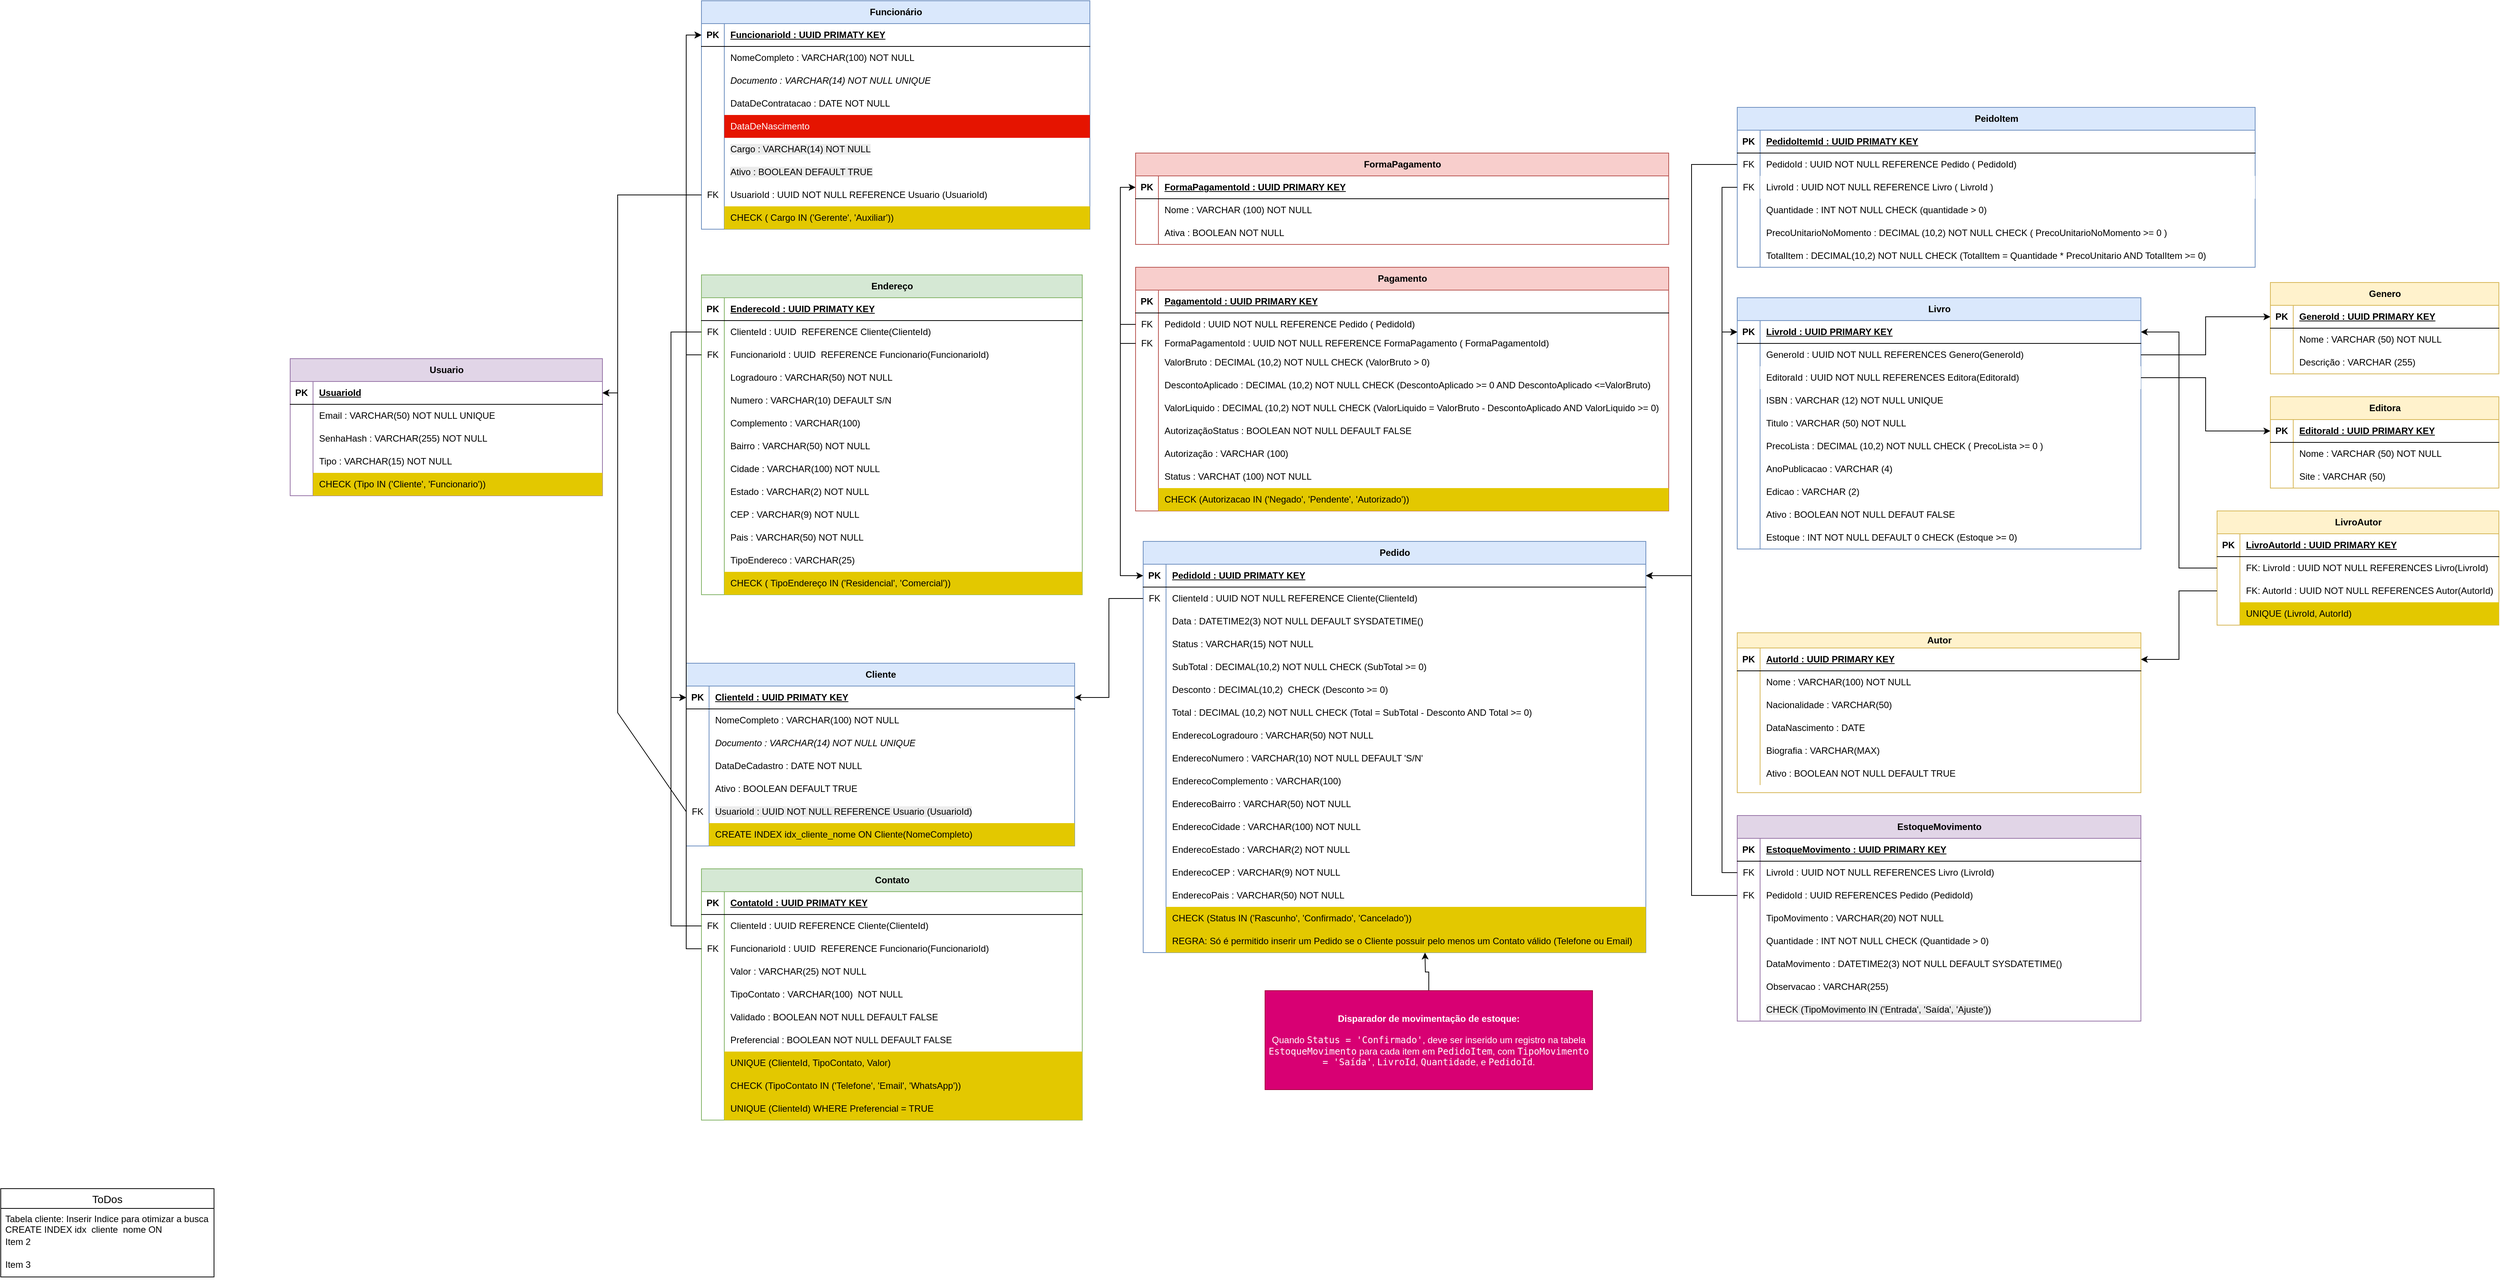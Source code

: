 <mxfile version="28.2.8">
  <diagram name="Page-1" id="Kz4LWuxdA5f6U_0wCj5V">
    <mxGraphModel dx="3428" dy="2544" grid="1" gridSize="10" guides="1" tooltips="1" connect="1" arrows="1" fold="1" page="1" pageScale="1" pageWidth="850" pageHeight="1100" math="0" shadow="0">
      <root>
        <mxCell id="0" />
        <mxCell id="1" parent="0" />
        <mxCell id="_FGikahSCFhYQ8dcRy1u-14" value="Cliente" style="shape=table;startSize=30;container=1;collapsible=1;childLayout=tableLayout;fixedRows=1;rowLines=0;fontStyle=1;align=center;resizeLast=1;html=1;fillColor=#dae8fc;strokeColor=#6c8ebf;" parent="1" vertex="1">
          <mxGeometry x="630" y="160" width="510" height="240" as="geometry">
            <mxRectangle x="135" y="130" width="80" height="30" as="alternateBounds" />
          </mxGeometry>
        </mxCell>
        <mxCell id="_FGikahSCFhYQ8dcRy1u-15" value="" style="shape=tableRow;horizontal=0;startSize=0;swimlaneHead=0;swimlaneBody=0;fillColor=none;collapsible=0;dropTarget=0;points=[[0,0.5],[1,0.5]];portConstraint=eastwest;top=0;left=0;right=0;bottom=1;" parent="_FGikahSCFhYQ8dcRy1u-14" vertex="1">
          <mxGeometry y="30" width="510" height="30" as="geometry" />
        </mxCell>
        <mxCell id="_FGikahSCFhYQ8dcRy1u-16" value="PK" style="shape=partialRectangle;connectable=0;fillColor=none;top=0;left=0;bottom=0;right=0;fontStyle=1;overflow=hidden;whiteSpace=wrap;html=1;" parent="_FGikahSCFhYQ8dcRy1u-15" vertex="1">
          <mxGeometry width="30" height="30" as="geometry">
            <mxRectangle width="30" height="30" as="alternateBounds" />
          </mxGeometry>
        </mxCell>
        <mxCell id="_FGikahSCFhYQ8dcRy1u-17" value="ClienteId : UUID PRIMATY KEY" style="shape=partialRectangle;connectable=0;fillColor=none;top=0;left=0;bottom=0;right=0;align=left;spacingLeft=6;fontStyle=5;overflow=hidden;whiteSpace=wrap;html=1;" parent="_FGikahSCFhYQ8dcRy1u-15" vertex="1">
          <mxGeometry x="30" width="480" height="30" as="geometry">
            <mxRectangle width="480" height="30" as="alternateBounds" />
          </mxGeometry>
        </mxCell>
        <mxCell id="_FGikahSCFhYQ8dcRy1u-18" value="" style="shape=tableRow;horizontal=0;startSize=0;swimlaneHead=0;swimlaneBody=0;fillColor=none;collapsible=0;dropTarget=0;points=[[0,0.5],[1,0.5]];portConstraint=eastwest;top=0;left=0;right=0;bottom=0;" parent="_FGikahSCFhYQ8dcRy1u-14" vertex="1">
          <mxGeometry y="60" width="510" height="30" as="geometry" />
        </mxCell>
        <mxCell id="_FGikahSCFhYQ8dcRy1u-19" value="" style="shape=partialRectangle;connectable=0;fillColor=none;top=0;left=0;bottom=0;right=0;editable=1;overflow=hidden;whiteSpace=wrap;html=1;" parent="_FGikahSCFhYQ8dcRy1u-18" vertex="1">
          <mxGeometry width="30" height="30" as="geometry">
            <mxRectangle width="30" height="30" as="alternateBounds" />
          </mxGeometry>
        </mxCell>
        <mxCell id="_FGikahSCFhYQ8dcRy1u-20" value="NomeCompleto : VARCHAR(100) NOT NULL" style="shape=partialRectangle;connectable=0;fillColor=none;top=0;left=0;bottom=0;right=0;align=left;spacingLeft=6;overflow=hidden;whiteSpace=wrap;html=1;" parent="_FGikahSCFhYQ8dcRy1u-18" vertex="1">
          <mxGeometry x="30" width="480" height="30" as="geometry">
            <mxRectangle width="480" height="30" as="alternateBounds" />
          </mxGeometry>
        </mxCell>
        <mxCell id="_FGikahSCFhYQ8dcRy1u-21" value="" style="shape=tableRow;horizontal=0;startSize=0;swimlaneHead=0;swimlaneBody=0;fillColor=none;collapsible=0;dropTarget=0;points=[[0,0.5],[1,0.5]];portConstraint=eastwest;top=0;left=0;right=0;bottom=0;" parent="_FGikahSCFhYQ8dcRy1u-14" vertex="1">
          <mxGeometry y="90" width="510" height="30" as="geometry" />
        </mxCell>
        <mxCell id="_FGikahSCFhYQ8dcRy1u-22" value="" style="shape=partialRectangle;connectable=0;fillColor=none;top=0;left=0;bottom=0;right=0;editable=1;overflow=hidden;whiteSpace=wrap;html=1;" parent="_FGikahSCFhYQ8dcRy1u-21" vertex="1">
          <mxGeometry width="30" height="30" as="geometry">
            <mxRectangle width="30" height="30" as="alternateBounds" />
          </mxGeometry>
        </mxCell>
        <mxCell id="_FGikahSCFhYQ8dcRy1u-23" value="Documento : VARCHAR(14) NOT NULL UNIQUE" style="shape=partialRectangle;connectable=0;fillColor=none;top=0;left=0;bottom=0;right=0;align=left;spacingLeft=6;overflow=hidden;whiteSpace=wrap;html=1;fontStyle=2" parent="_FGikahSCFhYQ8dcRy1u-21" vertex="1">
          <mxGeometry x="30" width="480" height="30" as="geometry">
            <mxRectangle width="480" height="30" as="alternateBounds" />
          </mxGeometry>
        </mxCell>
        <mxCell id="_FGikahSCFhYQ8dcRy1u-24" value="" style="shape=tableRow;horizontal=0;startSize=0;swimlaneHead=0;swimlaneBody=0;fillColor=none;collapsible=0;dropTarget=0;points=[[0,0.5],[1,0.5]];portConstraint=eastwest;top=0;left=0;right=0;bottom=0;" parent="_FGikahSCFhYQ8dcRy1u-14" vertex="1">
          <mxGeometry y="120" width="510" height="30" as="geometry" />
        </mxCell>
        <mxCell id="_FGikahSCFhYQ8dcRy1u-25" value="" style="shape=partialRectangle;connectable=0;fillColor=none;top=0;left=0;bottom=0;right=0;editable=1;overflow=hidden;whiteSpace=wrap;html=1;" parent="_FGikahSCFhYQ8dcRy1u-24" vertex="1">
          <mxGeometry width="30" height="30" as="geometry">
            <mxRectangle width="30" height="30" as="alternateBounds" />
          </mxGeometry>
        </mxCell>
        <mxCell id="_FGikahSCFhYQ8dcRy1u-26" value="DataDeCadastro : DATE NOT NULL" style="shape=partialRectangle;connectable=0;fillColor=none;top=0;left=0;bottom=0;right=0;align=left;spacingLeft=6;overflow=hidden;whiteSpace=wrap;html=1;" parent="_FGikahSCFhYQ8dcRy1u-24" vertex="1">
          <mxGeometry x="30" width="480" height="30" as="geometry">
            <mxRectangle width="480" height="30" as="alternateBounds" />
          </mxGeometry>
        </mxCell>
        <mxCell id="_FGikahSCFhYQ8dcRy1u-27" style="shape=tableRow;horizontal=0;startSize=0;swimlaneHead=0;swimlaneBody=0;fillColor=none;collapsible=0;dropTarget=0;points=[[0,0.5],[1,0.5]];portConstraint=eastwest;top=0;left=0;right=0;bottom=0;" parent="_FGikahSCFhYQ8dcRy1u-14" vertex="1">
          <mxGeometry y="150" width="510" height="30" as="geometry" />
        </mxCell>
        <mxCell id="_FGikahSCFhYQ8dcRy1u-28" style="shape=partialRectangle;connectable=0;fillColor=none;top=0;left=0;bottom=0;right=0;editable=1;overflow=hidden;whiteSpace=wrap;html=1;" parent="_FGikahSCFhYQ8dcRy1u-27" vertex="1">
          <mxGeometry width="30" height="30" as="geometry">
            <mxRectangle width="30" height="30" as="alternateBounds" />
          </mxGeometry>
        </mxCell>
        <mxCell id="_FGikahSCFhYQ8dcRy1u-29" value="Ativo : BOOLEAN DEFAULT TRUE" style="shape=partialRectangle;connectable=0;fillColor=none;top=0;left=0;bottom=0;right=0;align=left;spacingLeft=6;overflow=hidden;whiteSpace=wrap;html=1;" parent="_FGikahSCFhYQ8dcRy1u-27" vertex="1">
          <mxGeometry x="30" width="480" height="30" as="geometry">
            <mxRectangle width="480" height="30" as="alternateBounds" />
          </mxGeometry>
        </mxCell>
        <mxCell id="tzI18uYmL_rmQuALKB-M-32" style="shape=tableRow;horizontal=0;startSize=0;swimlaneHead=0;swimlaneBody=0;fillColor=none;collapsible=0;dropTarget=0;points=[[0,0.5],[1,0.5]];portConstraint=eastwest;top=0;left=0;right=0;bottom=0;" vertex="1" parent="_FGikahSCFhYQ8dcRy1u-14">
          <mxGeometry y="180" width="510" height="30" as="geometry" />
        </mxCell>
        <mxCell id="tzI18uYmL_rmQuALKB-M-33" value="FK" style="shape=partialRectangle;connectable=0;fillColor=none;top=0;left=0;bottom=0;right=0;editable=1;overflow=hidden;whiteSpace=wrap;html=1;" vertex="1" parent="tzI18uYmL_rmQuALKB-M-32">
          <mxGeometry width="30" height="30" as="geometry">
            <mxRectangle width="30" height="30" as="alternateBounds" />
          </mxGeometry>
        </mxCell>
        <mxCell id="tzI18uYmL_rmQuALKB-M-34" value="&lt;span style=&quot;color: rgb(0, 0, 0); font-family: Helvetica; font-size: 12px; font-style: normal; font-variant-ligatures: normal; font-variant-caps: normal; font-weight: 400; letter-spacing: normal; orphans: 2; text-align: left; text-indent: 0px; text-transform: none; widows: 2; word-spacing: 0px; -webkit-text-stroke-width: 0px; white-space: normal; background-color: rgb(236, 236, 236); text-decoration-thickness: initial; text-decoration-style: initial; text-decoration-color: initial; float: none; display: inline !important;&quot;&gt;UsuarioId : UUID NOT NULL REFERENCE Usuario (UsuarioId)&lt;/span&gt;" style="shape=partialRectangle;connectable=0;fillColor=none;top=0;left=0;bottom=0;right=0;align=left;spacingLeft=6;overflow=hidden;whiteSpace=wrap;html=1;" vertex="1" parent="tzI18uYmL_rmQuALKB-M-32">
          <mxGeometry x="30" width="480" height="30" as="geometry">
            <mxRectangle width="480" height="30" as="alternateBounds" />
          </mxGeometry>
        </mxCell>
        <mxCell id="ink76lwBUEKGFlIVGLwt-48" style="shape=tableRow;horizontal=0;startSize=0;swimlaneHead=0;swimlaneBody=0;fillColor=none;collapsible=0;dropTarget=0;points=[[0,0.5],[1,0.5]];portConstraint=eastwest;top=0;left=0;right=0;bottom=0;" parent="_FGikahSCFhYQ8dcRy1u-14" vertex="1">
          <mxGeometry y="210" width="510" height="30" as="geometry" />
        </mxCell>
        <mxCell id="ink76lwBUEKGFlIVGLwt-49" style="shape=partialRectangle;connectable=0;fillColor=none;top=0;left=0;bottom=0;right=0;editable=1;overflow=hidden;whiteSpace=wrap;html=1;" parent="ink76lwBUEKGFlIVGLwt-48" vertex="1">
          <mxGeometry width="30" height="30" as="geometry">
            <mxRectangle width="30" height="30" as="alternateBounds" />
          </mxGeometry>
        </mxCell>
        <mxCell id="ink76lwBUEKGFlIVGLwt-50" value="CREATE INDEX idx_cliente_nome ON Cliente(NomeCompleto)" style="shape=partialRectangle;connectable=0;fillColor=#e3c800;top=0;left=0;bottom=0;right=0;align=left;spacingLeft=6;overflow=hidden;whiteSpace=wrap;html=1;fontColor=#000000;strokeColor=#B09500;" parent="ink76lwBUEKGFlIVGLwt-48" vertex="1">
          <mxGeometry x="30" width="480" height="30" as="geometry">
            <mxRectangle width="480" height="30" as="alternateBounds" />
          </mxGeometry>
        </mxCell>
        <mxCell id="_FGikahSCFhYQ8dcRy1u-30" value="Endereço" style="shape=table;startSize=30;container=1;collapsible=1;childLayout=tableLayout;fixedRows=1;rowLines=0;fontStyle=1;align=center;resizeLast=1;html=1;fillColor=#d5e8d4;strokeColor=#82b366;" parent="1" vertex="1">
          <mxGeometry x="650" y="-350" width="500" height="420" as="geometry">
            <mxRectangle x="-240" y="30" width="90" height="30" as="alternateBounds" />
          </mxGeometry>
        </mxCell>
        <mxCell id="_FGikahSCFhYQ8dcRy1u-31" value="" style="shape=tableRow;horizontal=0;startSize=0;swimlaneHead=0;swimlaneBody=0;fillColor=none;collapsible=0;dropTarget=0;points=[[0,0.5],[1,0.5]];portConstraint=eastwest;top=0;left=0;right=0;bottom=1;" parent="_FGikahSCFhYQ8dcRy1u-30" vertex="1">
          <mxGeometry y="30" width="500" height="30" as="geometry" />
        </mxCell>
        <mxCell id="_FGikahSCFhYQ8dcRy1u-32" value="PK" style="shape=partialRectangle;connectable=0;fillColor=none;top=0;left=0;bottom=0;right=0;fontStyle=1;overflow=hidden;whiteSpace=wrap;html=1;" parent="_FGikahSCFhYQ8dcRy1u-31" vertex="1">
          <mxGeometry width="30" height="30" as="geometry">
            <mxRectangle width="30" height="30" as="alternateBounds" />
          </mxGeometry>
        </mxCell>
        <mxCell id="_FGikahSCFhYQ8dcRy1u-33" value="EnderecoId : UUID PRIMATY KEY" style="shape=partialRectangle;connectable=0;fillColor=none;top=0;left=0;bottom=0;right=0;align=left;spacingLeft=6;fontStyle=5;overflow=hidden;whiteSpace=wrap;html=1;" parent="_FGikahSCFhYQ8dcRy1u-31" vertex="1">
          <mxGeometry x="30" width="470" height="30" as="geometry">
            <mxRectangle width="470" height="30" as="alternateBounds" />
          </mxGeometry>
        </mxCell>
        <mxCell id="_FGikahSCFhYQ8dcRy1u-61" style="shape=tableRow;horizontal=0;startSize=0;swimlaneHead=0;swimlaneBody=0;fillColor=none;collapsible=0;dropTarget=0;points=[[0,0.5],[1,0.5]];portConstraint=eastwest;top=0;left=0;right=0;bottom=0;" parent="_FGikahSCFhYQ8dcRy1u-30" vertex="1">
          <mxGeometry y="60" width="500" height="30" as="geometry" />
        </mxCell>
        <mxCell id="_FGikahSCFhYQ8dcRy1u-62" value="FK" style="shape=partialRectangle;connectable=0;fillColor=none;top=0;left=0;bottom=0;right=0;editable=1;overflow=hidden;whiteSpace=wrap;html=1;" parent="_FGikahSCFhYQ8dcRy1u-61" vertex="1">
          <mxGeometry width="30" height="30" as="geometry">
            <mxRectangle width="30" height="30" as="alternateBounds" />
          </mxGeometry>
        </mxCell>
        <mxCell id="_FGikahSCFhYQ8dcRy1u-63" value="ClienteId : UUID&amp;nbsp; REFERENCE Cliente(ClienteId)" style="shape=partialRectangle;connectable=0;fillColor=none;top=0;left=0;bottom=0;right=0;align=left;spacingLeft=6;overflow=hidden;whiteSpace=wrap;html=1;" parent="_FGikahSCFhYQ8dcRy1u-61" vertex="1">
          <mxGeometry x="30" width="470" height="30" as="geometry">
            <mxRectangle width="470" height="30" as="alternateBounds" />
          </mxGeometry>
        </mxCell>
        <mxCell id="tzI18uYmL_rmQuALKB-M-53" style="shape=tableRow;horizontal=0;startSize=0;swimlaneHead=0;swimlaneBody=0;fillColor=none;collapsible=0;dropTarget=0;points=[[0,0.5],[1,0.5]];portConstraint=eastwest;top=0;left=0;right=0;bottom=0;" vertex="1" parent="_FGikahSCFhYQ8dcRy1u-30">
          <mxGeometry y="90" width="500" height="30" as="geometry" />
        </mxCell>
        <mxCell id="tzI18uYmL_rmQuALKB-M-54" value="FK" style="shape=partialRectangle;connectable=0;fillColor=none;top=0;left=0;bottom=0;right=0;editable=1;overflow=hidden;whiteSpace=wrap;html=1;" vertex="1" parent="tzI18uYmL_rmQuALKB-M-53">
          <mxGeometry width="30" height="30" as="geometry">
            <mxRectangle width="30" height="30" as="alternateBounds" />
          </mxGeometry>
        </mxCell>
        <mxCell id="tzI18uYmL_rmQuALKB-M-55" value="FuncionarioId : UUID&amp;nbsp; REFERENCE Funcionario(FuncionarioId)" style="shape=partialRectangle;connectable=0;fillColor=none;top=0;left=0;bottom=0;right=0;align=left;spacingLeft=6;overflow=hidden;whiteSpace=wrap;html=1;" vertex="1" parent="tzI18uYmL_rmQuALKB-M-53">
          <mxGeometry x="30" width="470" height="30" as="geometry">
            <mxRectangle width="470" height="30" as="alternateBounds" />
          </mxGeometry>
        </mxCell>
        <mxCell id="_FGikahSCFhYQ8dcRy1u-34" value="" style="shape=tableRow;horizontal=0;startSize=0;swimlaneHead=0;swimlaneBody=0;fillColor=none;collapsible=0;dropTarget=0;points=[[0,0.5],[1,0.5]];portConstraint=eastwest;top=0;left=0;right=0;bottom=0;" parent="_FGikahSCFhYQ8dcRy1u-30" vertex="1">
          <mxGeometry y="120" width="500" height="30" as="geometry" />
        </mxCell>
        <mxCell id="_FGikahSCFhYQ8dcRy1u-35" value="" style="shape=partialRectangle;connectable=0;fillColor=none;top=0;left=0;bottom=0;right=0;editable=1;overflow=hidden;whiteSpace=wrap;html=1;" parent="_FGikahSCFhYQ8dcRy1u-34" vertex="1">
          <mxGeometry width="30" height="30" as="geometry">
            <mxRectangle width="30" height="30" as="alternateBounds" />
          </mxGeometry>
        </mxCell>
        <mxCell id="_FGikahSCFhYQ8dcRy1u-36" value="Logradouro : VARCHAR(50) NOT NULL" style="shape=partialRectangle;connectable=0;fillColor=none;top=0;left=0;bottom=0;right=0;align=left;spacingLeft=6;overflow=hidden;whiteSpace=wrap;html=1;" parent="_FGikahSCFhYQ8dcRy1u-34" vertex="1">
          <mxGeometry x="30" width="470" height="30" as="geometry">
            <mxRectangle width="470" height="30" as="alternateBounds" />
          </mxGeometry>
        </mxCell>
        <mxCell id="_FGikahSCFhYQ8dcRy1u-37" value="" style="shape=tableRow;horizontal=0;startSize=0;swimlaneHead=0;swimlaneBody=0;fillColor=none;collapsible=0;dropTarget=0;points=[[0,0.5],[1,0.5]];portConstraint=eastwest;top=0;left=0;right=0;bottom=0;" parent="_FGikahSCFhYQ8dcRy1u-30" vertex="1">
          <mxGeometry y="150" width="500" height="30" as="geometry" />
        </mxCell>
        <mxCell id="_FGikahSCFhYQ8dcRy1u-38" value="" style="shape=partialRectangle;connectable=0;fillColor=none;top=0;left=0;bottom=0;right=0;editable=1;overflow=hidden;whiteSpace=wrap;html=1;" parent="_FGikahSCFhYQ8dcRy1u-37" vertex="1">
          <mxGeometry width="30" height="30" as="geometry">
            <mxRectangle width="30" height="30" as="alternateBounds" />
          </mxGeometry>
        </mxCell>
        <mxCell id="_FGikahSCFhYQ8dcRy1u-39" value="Numero : VARCHAR(10) DEFAULT S/N" style="shape=partialRectangle;connectable=0;fillColor=none;top=0;left=0;bottom=0;right=0;align=left;spacingLeft=6;overflow=hidden;whiteSpace=wrap;html=1;" parent="_FGikahSCFhYQ8dcRy1u-37" vertex="1">
          <mxGeometry x="30" width="470" height="30" as="geometry">
            <mxRectangle width="470" height="30" as="alternateBounds" />
          </mxGeometry>
        </mxCell>
        <mxCell id="_FGikahSCFhYQ8dcRy1u-40" value="" style="shape=tableRow;horizontal=0;startSize=0;swimlaneHead=0;swimlaneBody=0;fillColor=none;collapsible=0;dropTarget=0;points=[[0,0.5],[1,0.5]];portConstraint=eastwest;top=0;left=0;right=0;bottom=0;" parent="_FGikahSCFhYQ8dcRy1u-30" vertex="1">
          <mxGeometry y="180" width="500" height="30" as="geometry" />
        </mxCell>
        <mxCell id="_FGikahSCFhYQ8dcRy1u-41" value="" style="shape=partialRectangle;connectable=0;fillColor=none;top=0;left=0;bottom=0;right=0;editable=1;overflow=hidden;whiteSpace=wrap;html=1;" parent="_FGikahSCFhYQ8dcRy1u-40" vertex="1">
          <mxGeometry width="30" height="30" as="geometry">
            <mxRectangle width="30" height="30" as="alternateBounds" />
          </mxGeometry>
        </mxCell>
        <mxCell id="_FGikahSCFhYQ8dcRy1u-42" value="Complemento : VARCHAR(100)&amp;nbsp;" style="shape=partialRectangle;connectable=0;fillColor=none;top=0;left=0;bottom=0;right=0;align=left;spacingLeft=6;overflow=hidden;whiteSpace=wrap;html=1;" parent="_FGikahSCFhYQ8dcRy1u-40" vertex="1">
          <mxGeometry x="30" width="470" height="30" as="geometry">
            <mxRectangle width="470" height="30" as="alternateBounds" />
          </mxGeometry>
        </mxCell>
        <mxCell id="_FGikahSCFhYQ8dcRy1u-43" style="shape=tableRow;horizontal=0;startSize=0;swimlaneHead=0;swimlaneBody=0;fillColor=none;collapsible=0;dropTarget=0;points=[[0,0.5],[1,0.5]];portConstraint=eastwest;top=0;left=0;right=0;bottom=0;" parent="_FGikahSCFhYQ8dcRy1u-30" vertex="1">
          <mxGeometry y="210" width="500" height="30" as="geometry" />
        </mxCell>
        <mxCell id="_FGikahSCFhYQ8dcRy1u-44" style="shape=partialRectangle;connectable=0;fillColor=none;top=0;left=0;bottom=0;right=0;editable=1;overflow=hidden;whiteSpace=wrap;html=1;" parent="_FGikahSCFhYQ8dcRy1u-43" vertex="1">
          <mxGeometry width="30" height="30" as="geometry">
            <mxRectangle width="30" height="30" as="alternateBounds" />
          </mxGeometry>
        </mxCell>
        <mxCell id="_FGikahSCFhYQ8dcRy1u-45" value="Bairro : VARCHAR(50) NOT NULL" style="shape=partialRectangle;connectable=0;fillColor=none;top=0;left=0;bottom=0;right=0;align=left;spacingLeft=6;overflow=hidden;whiteSpace=wrap;html=1;" parent="_FGikahSCFhYQ8dcRy1u-43" vertex="1">
          <mxGeometry x="30" width="470" height="30" as="geometry">
            <mxRectangle width="470" height="30" as="alternateBounds" />
          </mxGeometry>
        </mxCell>
        <mxCell id="_FGikahSCFhYQ8dcRy1u-46" style="shape=tableRow;horizontal=0;startSize=0;swimlaneHead=0;swimlaneBody=0;fillColor=none;collapsible=0;dropTarget=0;points=[[0,0.5],[1,0.5]];portConstraint=eastwest;top=0;left=0;right=0;bottom=0;" parent="_FGikahSCFhYQ8dcRy1u-30" vertex="1">
          <mxGeometry y="240" width="500" height="30" as="geometry" />
        </mxCell>
        <mxCell id="_FGikahSCFhYQ8dcRy1u-47" style="shape=partialRectangle;connectable=0;fillColor=none;top=0;left=0;bottom=0;right=0;editable=1;overflow=hidden;whiteSpace=wrap;html=1;" parent="_FGikahSCFhYQ8dcRy1u-46" vertex="1">
          <mxGeometry width="30" height="30" as="geometry">
            <mxRectangle width="30" height="30" as="alternateBounds" />
          </mxGeometry>
        </mxCell>
        <mxCell id="_FGikahSCFhYQ8dcRy1u-48" value="Cidade : VARCHAR(100) NOT NULL" style="shape=partialRectangle;connectable=0;fillColor=none;top=0;left=0;bottom=0;right=0;align=left;spacingLeft=6;overflow=hidden;whiteSpace=wrap;html=1;" parent="_FGikahSCFhYQ8dcRy1u-46" vertex="1">
          <mxGeometry x="30" width="470" height="30" as="geometry">
            <mxRectangle width="470" height="30" as="alternateBounds" />
          </mxGeometry>
        </mxCell>
        <mxCell id="_FGikahSCFhYQ8dcRy1u-49" style="shape=tableRow;horizontal=0;startSize=0;swimlaneHead=0;swimlaneBody=0;fillColor=none;collapsible=0;dropTarget=0;points=[[0,0.5],[1,0.5]];portConstraint=eastwest;top=0;left=0;right=0;bottom=0;" parent="_FGikahSCFhYQ8dcRy1u-30" vertex="1">
          <mxGeometry y="270" width="500" height="30" as="geometry" />
        </mxCell>
        <mxCell id="_FGikahSCFhYQ8dcRy1u-50" style="shape=partialRectangle;connectable=0;fillColor=none;top=0;left=0;bottom=0;right=0;editable=1;overflow=hidden;whiteSpace=wrap;html=1;" parent="_FGikahSCFhYQ8dcRy1u-49" vertex="1">
          <mxGeometry width="30" height="30" as="geometry">
            <mxRectangle width="30" height="30" as="alternateBounds" />
          </mxGeometry>
        </mxCell>
        <mxCell id="_FGikahSCFhYQ8dcRy1u-51" value="Estado : VARCHAR(2) NOT NULL" style="shape=partialRectangle;connectable=0;fillColor=none;top=0;left=0;bottom=0;right=0;align=left;spacingLeft=6;overflow=hidden;whiteSpace=wrap;html=1;" parent="_FGikahSCFhYQ8dcRy1u-49" vertex="1">
          <mxGeometry x="30" width="470" height="30" as="geometry">
            <mxRectangle width="470" height="30" as="alternateBounds" />
          </mxGeometry>
        </mxCell>
        <mxCell id="_FGikahSCFhYQ8dcRy1u-52" style="shape=tableRow;horizontal=0;startSize=0;swimlaneHead=0;swimlaneBody=0;fillColor=none;collapsible=0;dropTarget=0;points=[[0,0.5],[1,0.5]];portConstraint=eastwest;top=0;left=0;right=0;bottom=0;" parent="_FGikahSCFhYQ8dcRy1u-30" vertex="1">
          <mxGeometry y="300" width="500" height="30" as="geometry" />
        </mxCell>
        <mxCell id="_FGikahSCFhYQ8dcRy1u-53" style="shape=partialRectangle;connectable=0;fillColor=none;top=0;left=0;bottom=0;right=0;editable=1;overflow=hidden;whiteSpace=wrap;html=1;" parent="_FGikahSCFhYQ8dcRy1u-52" vertex="1">
          <mxGeometry width="30" height="30" as="geometry">
            <mxRectangle width="30" height="30" as="alternateBounds" />
          </mxGeometry>
        </mxCell>
        <mxCell id="_FGikahSCFhYQ8dcRy1u-54" value="CEP : VARCHAR(9) NOT NULL" style="shape=partialRectangle;connectable=0;fillColor=none;top=0;left=0;bottom=0;right=0;align=left;spacingLeft=6;overflow=hidden;whiteSpace=wrap;html=1;" parent="_FGikahSCFhYQ8dcRy1u-52" vertex="1">
          <mxGeometry x="30" width="470" height="30" as="geometry">
            <mxRectangle width="470" height="30" as="alternateBounds" />
          </mxGeometry>
        </mxCell>
        <mxCell id="_FGikahSCFhYQ8dcRy1u-55" style="shape=tableRow;horizontal=0;startSize=0;swimlaneHead=0;swimlaneBody=0;fillColor=none;collapsible=0;dropTarget=0;points=[[0,0.5],[1,0.5]];portConstraint=eastwest;top=0;left=0;right=0;bottom=0;" parent="_FGikahSCFhYQ8dcRy1u-30" vertex="1">
          <mxGeometry y="330" width="500" height="30" as="geometry" />
        </mxCell>
        <mxCell id="_FGikahSCFhYQ8dcRy1u-56" style="shape=partialRectangle;connectable=0;fillColor=none;top=0;left=0;bottom=0;right=0;editable=1;overflow=hidden;whiteSpace=wrap;html=1;" parent="_FGikahSCFhYQ8dcRy1u-55" vertex="1">
          <mxGeometry width="30" height="30" as="geometry">
            <mxRectangle width="30" height="30" as="alternateBounds" />
          </mxGeometry>
        </mxCell>
        <mxCell id="_FGikahSCFhYQ8dcRy1u-57" value="Pais : VARCHAR(50) NOT NULL" style="shape=partialRectangle;connectable=0;fillColor=none;top=0;left=0;bottom=0;right=0;align=left;spacingLeft=6;overflow=hidden;whiteSpace=wrap;html=1;" parent="_FGikahSCFhYQ8dcRy1u-55" vertex="1">
          <mxGeometry x="30" width="470" height="30" as="geometry">
            <mxRectangle width="470" height="30" as="alternateBounds" />
          </mxGeometry>
        </mxCell>
        <mxCell id="_FGikahSCFhYQ8dcRy1u-58" style="shape=tableRow;horizontal=0;startSize=0;swimlaneHead=0;swimlaneBody=0;fillColor=none;collapsible=0;dropTarget=0;points=[[0,0.5],[1,0.5]];portConstraint=eastwest;top=0;left=0;right=0;bottom=0;" parent="_FGikahSCFhYQ8dcRy1u-30" vertex="1">
          <mxGeometry y="360" width="500" height="30" as="geometry" />
        </mxCell>
        <mxCell id="_FGikahSCFhYQ8dcRy1u-59" style="shape=partialRectangle;connectable=0;fillColor=none;top=0;left=0;bottom=0;right=0;editable=1;overflow=hidden;whiteSpace=wrap;html=1;" parent="_FGikahSCFhYQ8dcRy1u-58" vertex="1">
          <mxGeometry width="30" height="30" as="geometry">
            <mxRectangle width="30" height="30" as="alternateBounds" />
          </mxGeometry>
        </mxCell>
        <mxCell id="_FGikahSCFhYQ8dcRy1u-60" value="TipoEndereco : VARCHAR(25)&amp;nbsp;" style="shape=partialRectangle;connectable=0;fillColor=none;top=0;left=0;bottom=0;right=0;align=left;spacingLeft=6;overflow=hidden;whiteSpace=wrap;html=1;" parent="_FGikahSCFhYQ8dcRy1u-58" vertex="1">
          <mxGeometry x="30" width="470" height="30" as="geometry">
            <mxRectangle width="470" height="30" as="alternateBounds" />
          </mxGeometry>
        </mxCell>
        <mxCell id="tzI18uYmL_rmQuALKB-M-64" style="shape=tableRow;horizontal=0;startSize=0;swimlaneHead=0;swimlaneBody=0;fillColor=none;collapsible=0;dropTarget=0;points=[[0,0.5],[1,0.5]];portConstraint=eastwest;top=0;left=0;right=0;bottom=0;" vertex="1" parent="_FGikahSCFhYQ8dcRy1u-30">
          <mxGeometry y="390" width="500" height="30" as="geometry" />
        </mxCell>
        <mxCell id="tzI18uYmL_rmQuALKB-M-65" style="shape=partialRectangle;connectable=0;fillColor=none;top=0;left=0;bottom=0;right=0;editable=1;overflow=hidden;whiteSpace=wrap;html=1;" vertex="1" parent="tzI18uYmL_rmQuALKB-M-64">
          <mxGeometry width="30" height="30" as="geometry">
            <mxRectangle width="30" height="30" as="alternateBounds" />
          </mxGeometry>
        </mxCell>
        <mxCell id="tzI18uYmL_rmQuALKB-M-66" value="CHECK ( TipoEndereço IN (&#39;Residencial&#39;, &#39;Comercial&#39;))" style="shape=partialRectangle;connectable=0;fillColor=#e3c800;top=0;left=0;bottom=0;right=0;align=left;spacingLeft=6;overflow=hidden;whiteSpace=wrap;html=1;fontColor=#000000;strokeColor=#B09500;" vertex="1" parent="tzI18uYmL_rmQuALKB-M-64">
          <mxGeometry x="30" width="470" height="30" as="geometry">
            <mxRectangle width="470" height="30" as="alternateBounds" />
          </mxGeometry>
        </mxCell>
        <mxCell id="_FGikahSCFhYQ8dcRy1u-65" style="edgeStyle=orthogonalEdgeStyle;rounded=0;orthogonalLoop=1;jettySize=auto;html=1;entryX=0;entryY=0.5;entryDx=0;entryDy=0;" parent="1" source="_FGikahSCFhYQ8dcRy1u-61" target="_FGikahSCFhYQ8dcRy1u-15" edge="1">
          <mxGeometry relative="1" as="geometry" />
        </mxCell>
        <mxCell id="ink76lwBUEKGFlIVGLwt-1" value="ToDos" style="swimlane;fontStyle=0;childLayout=stackLayout;horizontal=1;startSize=26;horizontalStack=0;resizeParent=1;resizeParentMax=0;resizeLast=0;collapsible=1;marginBottom=0;align=center;fontSize=14;" parent="1" vertex="1">
          <mxGeometry x="-270" y="850" width="280" height="116" as="geometry" />
        </mxCell>
        <mxCell id="ink76lwBUEKGFlIVGLwt-2" value="Tabela cliente: Inserir Indice para otimizar a busca&lt;br&gt;CREATE INDEX idx_cliente_nome ON Cliente(NomeCompleto)" style="text;strokeColor=none;fillColor=none;spacingLeft=4;spacingRight=4;overflow=hidden;rotatable=0;points=[[0,0.5],[1,0.5]];portConstraint=eastwest;fontSize=12;whiteSpace=wrap;html=1;" parent="ink76lwBUEKGFlIVGLwt-1" vertex="1">
          <mxGeometry y="26" width="280" height="30" as="geometry" />
        </mxCell>
        <mxCell id="ink76lwBUEKGFlIVGLwt-3" value="Item 2" style="text;strokeColor=none;fillColor=none;spacingLeft=4;spacingRight=4;overflow=hidden;rotatable=0;points=[[0,0.5],[1,0.5]];portConstraint=eastwest;fontSize=12;whiteSpace=wrap;html=1;" parent="ink76lwBUEKGFlIVGLwt-1" vertex="1">
          <mxGeometry y="56" width="280" height="30" as="geometry" />
        </mxCell>
        <mxCell id="ink76lwBUEKGFlIVGLwt-4" value="Item 3" style="text;strokeColor=none;fillColor=none;spacingLeft=4;spacingRight=4;overflow=hidden;rotatable=0;points=[[0,0.5],[1,0.5]];portConstraint=eastwest;fontSize=12;whiteSpace=wrap;html=1;" parent="ink76lwBUEKGFlIVGLwt-1" vertex="1">
          <mxGeometry y="86" width="280" height="30" as="geometry" />
        </mxCell>
        <mxCell id="ink76lwBUEKGFlIVGLwt-5" value="Contato" style="shape=table;startSize=30;container=1;collapsible=1;childLayout=tableLayout;fixedRows=1;rowLines=0;fontStyle=1;align=center;resizeLast=1;html=1;fillColor=#d5e8d4;strokeColor=#82b366;" parent="1" vertex="1">
          <mxGeometry x="650" y="430" width="500" height="330" as="geometry" />
        </mxCell>
        <mxCell id="ink76lwBUEKGFlIVGLwt-6" value="" style="shape=tableRow;horizontal=0;startSize=0;swimlaneHead=0;swimlaneBody=0;fillColor=none;collapsible=0;dropTarget=0;points=[[0,0.5],[1,0.5]];portConstraint=eastwest;top=0;left=0;right=0;bottom=1;" parent="ink76lwBUEKGFlIVGLwt-5" vertex="1">
          <mxGeometry y="30" width="500" height="30" as="geometry" />
        </mxCell>
        <mxCell id="ink76lwBUEKGFlIVGLwt-7" value="PK" style="shape=partialRectangle;connectable=0;fillColor=none;top=0;left=0;bottom=0;right=0;fontStyle=1;overflow=hidden;whiteSpace=wrap;html=1;" parent="ink76lwBUEKGFlIVGLwt-6" vertex="1">
          <mxGeometry width="30" height="30" as="geometry">
            <mxRectangle width="30" height="30" as="alternateBounds" />
          </mxGeometry>
        </mxCell>
        <mxCell id="ink76lwBUEKGFlIVGLwt-8" value="ContatoId : UUID PRIMATY KEY" style="shape=partialRectangle;connectable=0;fillColor=none;top=0;left=0;bottom=0;right=0;align=left;spacingLeft=6;fontStyle=5;overflow=hidden;whiteSpace=wrap;html=1;" parent="ink76lwBUEKGFlIVGLwt-6" vertex="1">
          <mxGeometry x="30" width="470" height="30" as="geometry">
            <mxRectangle width="470" height="30" as="alternateBounds" />
          </mxGeometry>
        </mxCell>
        <mxCell id="ink76lwBUEKGFlIVGLwt-9" value="" style="shape=tableRow;horizontal=0;startSize=0;swimlaneHead=0;swimlaneBody=0;fillColor=none;collapsible=0;dropTarget=0;points=[[0,0.5],[1,0.5]];portConstraint=eastwest;top=0;left=0;right=0;bottom=0;" parent="ink76lwBUEKGFlIVGLwt-5" vertex="1">
          <mxGeometry y="60" width="500" height="30" as="geometry" />
        </mxCell>
        <mxCell id="ink76lwBUEKGFlIVGLwt-10" value="FK" style="shape=partialRectangle;connectable=0;fillColor=none;top=0;left=0;bottom=0;right=0;editable=1;overflow=hidden;whiteSpace=wrap;html=1;" parent="ink76lwBUEKGFlIVGLwt-9" vertex="1">
          <mxGeometry width="30" height="30" as="geometry">
            <mxRectangle width="30" height="30" as="alternateBounds" />
          </mxGeometry>
        </mxCell>
        <mxCell id="ink76lwBUEKGFlIVGLwt-11" value="ClienteId : UUID REFERENCE Cliente(ClienteId)" style="shape=partialRectangle;connectable=0;fillColor=none;top=0;left=0;bottom=0;right=0;align=left;spacingLeft=6;overflow=hidden;whiteSpace=wrap;html=1;" parent="ink76lwBUEKGFlIVGLwt-9" vertex="1">
          <mxGeometry x="30" width="470" height="30" as="geometry">
            <mxRectangle width="470" height="30" as="alternateBounds" />
          </mxGeometry>
        </mxCell>
        <mxCell id="tzI18uYmL_rmQuALKB-M-56" style="shape=tableRow;horizontal=0;startSize=0;swimlaneHead=0;swimlaneBody=0;fillColor=none;collapsible=0;dropTarget=0;points=[[0,0.5],[1,0.5]];portConstraint=eastwest;top=0;left=0;right=0;bottom=0;" vertex="1" parent="ink76lwBUEKGFlIVGLwt-5">
          <mxGeometry y="90" width="500" height="30" as="geometry" />
        </mxCell>
        <mxCell id="tzI18uYmL_rmQuALKB-M-57" value="FK" style="shape=partialRectangle;connectable=0;fillColor=none;top=0;left=0;bottom=0;right=0;editable=1;overflow=hidden;whiteSpace=wrap;html=1;" vertex="1" parent="tzI18uYmL_rmQuALKB-M-56">
          <mxGeometry width="30" height="30" as="geometry">
            <mxRectangle width="30" height="30" as="alternateBounds" />
          </mxGeometry>
        </mxCell>
        <mxCell id="tzI18uYmL_rmQuALKB-M-58" value="FuncionarioId : UUID&amp;nbsp; REFERENCE Funcionario(FuncionarioId)" style="shape=partialRectangle;connectable=0;fillColor=none;top=0;left=0;bottom=0;right=0;align=left;spacingLeft=6;overflow=hidden;whiteSpace=wrap;html=1;" vertex="1" parent="tzI18uYmL_rmQuALKB-M-56">
          <mxGeometry x="30" width="470" height="30" as="geometry">
            <mxRectangle width="470" height="30" as="alternateBounds" />
          </mxGeometry>
        </mxCell>
        <mxCell id="ink76lwBUEKGFlIVGLwt-26" style="shape=tableRow;horizontal=0;startSize=0;swimlaneHead=0;swimlaneBody=0;fillColor=none;collapsible=0;dropTarget=0;points=[[0,0.5],[1,0.5]];portConstraint=eastwest;top=0;left=0;right=0;bottom=0;" parent="ink76lwBUEKGFlIVGLwt-5" vertex="1">
          <mxGeometry y="120" width="500" height="30" as="geometry" />
        </mxCell>
        <mxCell id="ink76lwBUEKGFlIVGLwt-27" style="shape=partialRectangle;connectable=0;fillColor=none;top=0;left=0;bottom=0;right=0;editable=1;overflow=hidden;whiteSpace=wrap;html=1;" parent="ink76lwBUEKGFlIVGLwt-26" vertex="1">
          <mxGeometry width="30" height="30" as="geometry">
            <mxRectangle width="30" height="30" as="alternateBounds" />
          </mxGeometry>
        </mxCell>
        <mxCell id="ink76lwBUEKGFlIVGLwt-28" value="Valor : VARCHAR(25) NOT NULL" style="shape=partialRectangle;connectable=0;fillColor=none;top=0;left=0;bottom=0;right=0;align=left;spacingLeft=6;overflow=hidden;whiteSpace=wrap;html=1;" parent="ink76lwBUEKGFlIVGLwt-26" vertex="1">
          <mxGeometry x="30" width="470" height="30" as="geometry">
            <mxRectangle width="470" height="30" as="alternateBounds" />
          </mxGeometry>
        </mxCell>
        <mxCell id="ink76lwBUEKGFlIVGLwt-12" value="" style="shape=tableRow;horizontal=0;startSize=0;swimlaneHead=0;swimlaneBody=0;fillColor=none;collapsible=0;dropTarget=0;points=[[0,0.5],[1,0.5]];portConstraint=eastwest;top=0;left=0;right=0;bottom=0;" parent="ink76lwBUEKGFlIVGLwt-5" vertex="1">
          <mxGeometry y="150" width="500" height="30" as="geometry" />
        </mxCell>
        <mxCell id="ink76lwBUEKGFlIVGLwt-13" value="" style="shape=partialRectangle;connectable=0;fillColor=none;top=0;left=0;bottom=0;right=0;editable=1;overflow=hidden;whiteSpace=wrap;html=1;" parent="ink76lwBUEKGFlIVGLwt-12" vertex="1">
          <mxGeometry width="30" height="30" as="geometry">
            <mxRectangle width="30" height="30" as="alternateBounds" />
          </mxGeometry>
        </mxCell>
        <mxCell id="ink76lwBUEKGFlIVGLwt-14" value="TipoContato : VARCHAR(100)&amp;nbsp; NOT NULL" style="shape=partialRectangle;connectable=0;fillColor=none;top=0;left=0;bottom=0;right=0;align=left;spacingLeft=6;overflow=hidden;whiteSpace=wrap;html=1;" parent="ink76lwBUEKGFlIVGLwt-12" vertex="1">
          <mxGeometry x="30" width="470" height="30" as="geometry">
            <mxRectangle width="470" height="30" as="alternateBounds" />
          </mxGeometry>
        </mxCell>
        <mxCell id="ink76lwBUEKGFlIVGLwt-15" value="" style="shape=tableRow;horizontal=0;startSize=0;swimlaneHead=0;swimlaneBody=0;fillColor=none;collapsible=0;dropTarget=0;points=[[0,0.5],[1,0.5]];portConstraint=eastwest;top=0;left=0;right=0;bottom=0;" parent="ink76lwBUEKGFlIVGLwt-5" vertex="1">
          <mxGeometry y="180" width="500" height="30" as="geometry" />
        </mxCell>
        <mxCell id="ink76lwBUEKGFlIVGLwt-16" value="" style="shape=partialRectangle;connectable=0;fillColor=none;top=0;left=0;bottom=0;right=0;editable=1;overflow=hidden;whiteSpace=wrap;html=1;" parent="ink76lwBUEKGFlIVGLwt-15" vertex="1">
          <mxGeometry width="30" height="30" as="geometry">
            <mxRectangle width="30" height="30" as="alternateBounds" />
          </mxGeometry>
        </mxCell>
        <mxCell id="ink76lwBUEKGFlIVGLwt-17" value="Validado : BOOLEAN NOT NULL DEFAULT FALSE" style="shape=partialRectangle;connectable=0;fillColor=none;top=0;left=0;bottom=0;right=0;align=left;spacingLeft=6;overflow=hidden;whiteSpace=wrap;html=1;" parent="ink76lwBUEKGFlIVGLwt-15" vertex="1">
          <mxGeometry x="30" width="470" height="30" as="geometry">
            <mxRectangle width="470" height="30" as="alternateBounds" />
          </mxGeometry>
        </mxCell>
        <mxCell id="ink76lwBUEKGFlIVGLwt-22" style="shape=tableRow;horizontal=0;startSize=0;swimlaneHead=0;swimlaneBody=0;fillColor=none;collapsible=0;dropTarget=0;points=[[0,0.5],[1,0.5]];portConstraint=eastwest;top=0;left=0;right=0;bottom=0;" parent="ink76lwBUEKGFlIVGLwt-5" vertex="1">
          <mxGeometry y="210" width="500" height="30" as="geometry" />
        </mxCell>
        <mxCell id="ink76lwBUEKGFlIVGLwt-23" style="shape=partialRectangle;connectable=0;fillColor=none;top=0;left=0;bottom=0;right=0;editable=1;overflow=hidden;whiteSpace=wrap;html=1;" parent="ink76lwBUEKGFlIVGLwt-22" vertex="1">
          <mxGeometry width="30" height="30" as="geometry">
            <mxRectangle width="30" height="30" as="alternateBounds" />
          </mxGeometry>
        </mxCell>
        <mxCell id="ink76lwBUEKGFlIVGLwt-24" value="Preferencial : BOOLEAN NOT NULL DEFAULT FALSE" style="shape=partialRectangle;connectable=0;fillColor=none;top=0;left=0;bottom=0;right=0;align=left;spacingLeft=6;overflow=hidden;whiteSpace=wrap;html=1;" parent="ink76lwBUEKGFlIVGLwt-22" vertex="1">
          <mxGeometry x="30" width="470" height="30" as="geometry">
            <mxRectangle width="470" height="30" as="alternateBounds" />
          </mxGeometry>
        </mxCell>
        <mxCell id="ink76lwBUEKGFlIVGLwt-42" style="shape=tableRow;horizontal=0;startSize=0;swimlaneHead=0;swimlaneBody=0;fillColor=none;collapsible=0;dropTarget=0;points=[[0,0.5],[1,0.5]];portConstraint=eastwest;top=0;left=0;right=0;bottom=0;" parent="ink76lwBUEKGFlIVGLwt-5" vertex="1">
          <mxGeometry y="240" width="500" height="30" as="geometry" />
        </mxCell>
        <mxCell id="ink76lwBUEKGFlIVGLwt-43" style="shape=partialRectangle;connectable=0;fillColor=none;top=0;left=0;bottom=0;right=0;editable=1;overflow=hidden;whiteSpace=wrap;html=1;" parent="ink76lwBUEKGFlIVGLwt-42" vertex="1">
          <mxGeometry width="30" height="30" as="geometry">
            <mxRectangle width="30" height="30" as="alternateBounds" />
          </mxGeometry>
        </mxCell>
        <mxCell id="ink76lwBUEKGFlIVGLwt-44" value="UNIQUE (ClienteId, TipoContato, Valor)" style="shape=partialRectangle;connectable=0;fillColor=#e3c800;top=0;left=0;bottom=0;right=0;align=left;spacingLeft=6;overflow=hidden;whiteSpace=wrap;html=1;strokeColor=#B09500;fontColor=#000000;" parent="ink76lwBUEKGFlIVGLwt-42" vertex="1">
          <mxGeometry x="30" width="470" height="30" as="geometry">
            <mxRectangle width="470" height="30" as="alternateBounds" />
          </mxGeometry>
        </mxCell>
        <mxCell id="Rwvz3n_j6ESBoQPuAByQ-41" style="shape=tableRow;horizontal=0;startSize=0;swimlaneHead=0;swimlaneBody=0;fillColor=none;collapsible=0;dropTarget=0;points=[[0,0.5],[1,0.5]];portConstraint=eastwest;top=0;left=0;right=0;bottom=0;" parent="ink76lwBUEKGFlIVGLwt-5" vertex="1">
          <mxGeometry y="270" width="500" height="30" as="geometry" />
        </mxCell>
        <mxCell id="Rwvz3n_j6ESBoQPuAByQ-42" style="shape=partialRectangle;connectable=0;fillColor=none;top=0;left=0;bottom=0;right=0;editable=1;overflow=hidden;whiteSpace=wrap;html=1;" parent="Rwvz3n_j6ESBoQPuAByQ-41" vertex="1">
          <mxGeometry width="30" height="30" as="geometry">
            <mxRectangle width="30" height="30" as="alternateBounds" />
          </mxGeometry>
        </mxCell>
        <mxCell id="Rwvz3n_j6ESBoQPuAByQ-43" value="CHECK (TipoContato IN (&#39;Telefone&#39;, &#39;Email&#39;, &#39;WhatsApp&#39;))" style="shape=partialRectangle;connectable=0;fillColor=#e3c800;top=0;left=0;bottom=0;right=0;align=left;spacingLeft=6;overflow=hidden;whiteSpace=wrap;html=1;strokeColor=#B09500;fontColor=#000000;" parent="Rwvz3n_j6ESBoQPuAByQ-41" vertex="1">
          <mxGeometry x="30" width="470" height="30" as="geometry">
            <mxRectangle width="470" height="30" as="alternateBounds" />
          </mxGeometry>
        </mxCell>
        <mxCell id="ink76lwBUEKGFlIVGLwt-45" style="shape=tableRow;horizontal=0;startSize=0;swimlaneHead=0;swimlaneBody=0;fillColor=none;collapsible=0;dropTarget=0;points=[[0,0.5],[1,0.5]];portConstraint=eastwest;top=0;left=0;right=0;bottom=0;" parent="ink76lwBUEKGFlIVGLwt-5" vertex="1">
          <mxGeometry y="300" width="500" height="30" as="geometry" />
        </mxCell>
        <mxCell id="ink76lwBUEKGFlIVGLwt-46" style="shape=partialRectangle;connectable=0;fillColor=none;top=0;left=0;bottom=0;right=0;editable=1;overflow=hidden;whiteSpace=wrap;html=1;" parent="ink76lwBUEKGFlIVGLwt-45" vertex="1">
          <mxGeometry width="30" height="30" as="geometry">
            <mxRectangle width="30" height="30" as="alternateBounds" />
          </mxGeometry>
        </mxCell>
        <mxCell id="ink76lwBUEKGFlIVGLwt-47" value="&lt;div&gt;UNIQUE (ClienteId) WHERE Preferencial = TRUE&lt;/div&gt;" style="shape=partialRectangle;connectable=0;fillColor=#e3c800;top=0;left=0;bottom=0;right=0;align=left;spacingLeft=6;overflow=hidden;whiteSpace=wrap;html=1;fontColor=#000000;strokeColor=#B09500;" parent="ink76lwBUEKGFlIVGLwt-45" vertex="1">
          <mxGeometry x="30" width="470" height="30" as="geometry">
            <mxRectangle width="470" height="30" as="alternateBounds" />
          </mxGeometry>
        </mxCell>
        <mxCell id="ink76lwBUEKGFlIVGLwt-29" value="Pedido" style="shape=table;startSize=30;container=1;collapsible=1;childLayout=tableLayout;fixedRows=1;rowLines=0;fontStyle=1;align=center;resizeLast=1;html=1;fillColor=#dae8fc;strokeColor=#6c8ebf;" parent="1" vertex="1">
          <mxGeometry x="1230" width="660" height="540" as="geometry" />
        </mxCell>
        <mxCell id="ink76lwBUEKGFlIVGLwt-30" value="" style="shape=tableRow;horizontal=0;startSize=0;swimlaneHead=0;swimlaneBody=0;fillColor=none;collapsible=0;dropTarget=0;points=[[0,0.5],[1,0.5]];portConstraint=eastwest;top=0;left=0;right=0;bottom=1;" parent="ink76lwBUEKGFlIVGLwt-29" vertex="1">
          <mxGeometry y="30" width="660" height="30" as="geometry" />
        </mxCell>
        <mxCell id="ink76lwBUEKGFlIVGLwt-31" value="PK" style="shape=partialRectangle;connectable=0;fillColor=none;top=0;left=0;bottom=0;right=0;fontStyle=1;overflow=hidden;whiteSpace=wrap;html=1;" parent="ink76lwBUEKGFlIVGLwt-30" vertex="1">
          <mxGeometry width="30" height="30" as="geometry">
            <mxRectangle width="30" height="30" as="alternateBounds" />
          </mxGeometry>
        </mxCell>
        <mxCell id="ink76lwBUEKGFlIVGLwt-32" value="PedidoId : UUID PRIMATY KEY" style="shape=partialRectangle;connectable=0;fillColor=none;top=0;left=0;bottom=0;right=0;align=left;spacingLeft=6;fontStyle=5;overflow=hidden;whiteSpace=wrap;html=1;" parent="ink76lwBUEKGFlIVGLwt-30" vertex="1">
          <mxGeometry x="30" width="630" height="30" as="geometry">
            <mxRectangle width="630" height="30" as="alternateBounds" />
          </mxGeometry>
        </mxCell>
        <mxCell id="ink76lwBUEKGFlIVGLwt-33" value="" style="shape=tableRow;horizontal=0;startSize=0;swimlaneHead=0;swimlaneBody=0;fillColor=none;collapsible=0;dropTarget=0;points=[[0,0.5],[1,0.5]];portConstraint=eastwest;top=0;left=0;right=0;bottom=0;" parent="ink76lwBUEKGFlIVGLwt-29" vertex="1">
          <mxGeometry y="60" width="660" height="30" as="geometry" />
        </mxCell>
        <mxCell id="ink76lwBUEKGFlIVGLwt-34" value="FK" style="shape=partialRectangle;connectable=0;fillColor=none;top=0;left=0;bottom=0;right=0;editable=1;overflow=hidden;whiteSpace=wrap;html=1;" parent="ink76lwBUEKGFlIVGLwt-33" vertex="1">
          <mxGeometry width="30" height="30" as="geometry">
            <mxRectangle width="30" height="30" as="alternateBounds" />
          </mxGeometry>
        </mxCell>
        <mxCell id="ink76lwBUEKGFlIVGLwt-35" value="ClienteId : UUID NOT NULL REFERENCE Cliente(ClienteId)" style="shape=partialRectangle;connectable=0;fillColor=none;top=0;left=0;bottom=0;right=0;align=left;spacingLeft=6;overflow=hidden;whiteSpace=wrap;html=1;" parent="ink76lwBUEKGFlIVGLwt-33" vertex="1">
          <mxGeometry x="30" width="630" height="30" as="geometry">
            <mxRectangle width="630" height="30" as="alternateBounds" />
          </mxGeometry>
        </mxCell>
        <mxCell id="ink76lwBUEKGFlIVGLwt-36" value="" style="shape=tableRow;horizontal=0;startSize=0;swimlaneHead=0;swimlaneBody=0;fillColor=none;collapsible=0;dropTarget=0;points=[[0,0.5],[1,0.5]];portConstraint=eastwest;top=0;left=0;right=0;bottom=0;" parent="ink76lwBUEKGFlIVGLwt-29" vertex="1">
          <mxGeometry y="90" width="660" height="30" as="geometry" />
        </mxCell>
        <mxCell id="ink76lwBUEKGFlIVGLwt-37" value="" style="shape=partialRectangle;connectable=0;fillColor=none;top=0;left=0;bottom=0;right=0;editable=1;overflow=hidden;whiteSpace=wrap;html=1;" parent="ink76lwBUEKGFlIVGLwt-36" vertex="1">
          <mxGeometry width="30" height="30" as="geometry">
            <mxRectangle width="30" height="30" as="alternateBounds" />
          </mxGeometry>
        </mxCell>
        <mxCell id="ink76lwBUEKGFlIVGLwt-38" value="Data : DATETIME2(3) NOT NULL DEFAULT SYSDATETIME()" style="shape=partialRectangle;connectable=0;fillColor=none;top=0;left=0;bottom=0;right=0;align=left;spacingLeft=6;overflow=hidden;whiteSpace=wrap;html=1;" parent="ink76lwBUEKGFlIVGLwt-36" vertex="1">
          <mxGeometry x="30" width="630" height="30" as="geometry">
            <mxRectangle width="630" height="30" as="alternateBounds" />
          </mxGeometry>
        </mxCell>
        <mxCell id="ink76lwBUEKGFlIVGLwt-39" value="" style="shape=tableRow;horizontal=0;startSize=0;swimlaneHead=0;swimlaneBody=0;fillColor=none;collapsible=0;dropTarget=0;points=[[0,0.5],[1,0.5]];portConstraint=eastwest;top=0;left=0;right=0;bottom=0;" parent="ink76lwBUEKGFlIVGLwt-29" vertex="1">
          <mxGeometry y="120" width="660" height="30" as="geometry" />
        </mxCell>
        <mxCell id="ink76lwBUEKGFlIVGLwt-40" value="" style="shape=partialRectangle;connectable=0;fillColor=none;top=0;left=0;bottom=0;right=0;editable=1;overflow=hidden;whiteSpace=wrap;html=1;" parent="ink76lwBUEKGFlIVGLwt-39" vertex="1">
          <mxGeometry width="30" height="30" as="geometry">
            <mxRectangle width="30" height="30" as="alternateBounds" />
          </mxGeometry>
        </mxCell>
        <mxCell id="ink76lwBUEKGFlIVGLwt-41" value="Status : VARCHAR(15) NOT NULL" style="shape=partialRectangle;connectable=0;fillColor=none;top=0;left=0;bottom=0;right=0;align=left;spacingLeft=6;overflow=hidden;whiteSpace=wrap;html=1;" parent="ink76lwBUEKGFlIVGLwt-39" vertex="1">
          <mxGeometry x="30" width="630" height="30" as="geometry">
            <mxRectangle width="630" height="30" as="alternateBounds" />
          </mxGeometry>
        </mxCell>
        <mxCell id="Rwvz3n_j6ESBoQPuAByQ-8" style="shape=tableRow;horizontal=0;startSize=0;swimlaneHead=0;swimlaneBody=0;fillColor=none;collapsible=0;dropTarget=0;points=[[0,0.5],[1,0.5]];portConstraint=eastwest;top=0;left=0;right=0;bottom=0;" parent="ink76lwBUEKGFlIVGLwt-29" vertex="1">
          <mxGeometry y="150" width="660" height="30" as="geometry" />
        </mxCell>
        <mxCell id="Rwvz3n_j6ESBoQPuAByQ-9" style="shape=partialRectangle;connectable=0;fillColor=none;top=0;left=0;bottom=0;right=0;editable=1;overflow=hidden;whiteSpace=wrap;html=1;" parent="Rwvz3n_j6ESBoQPuAByQ-8" vertex="1">
          <mxGeometry width="30" height="30" as="geometry">
            <mxRectangle width="30" height="30" as="alternateBounds" />
          </mxGeometry>
        </mxCell>
        <mxCell id="Rwvz3n_j6ESBoQPuAByQ-10" value="&lt;div&gt;SubTotal : DECIMAL(10,2) NOT NULL CHECK (SubTotal &amp;gt;= 0)&lt;/div&gt;" style="shape=partialRectangle;connectable=0;fillColor=none;top=0;left=0;bottom=0;right=0;align=left;spacingLeft=6;overflow=hidden;whiteSpace=wrap;html=1;" parent="Rwvz3n_j6ESBoQPuAByQ-8" vertex="1">
          <mxGeometry x="30" width="630" height="30" as="geometry">
            <mxRectangle width="630" height="30" as="alternateBounds" />
          </mxGeometry>
        </mxCell>
        <mxCell id="Rwvz3n_j6ESBoQPuAByQ-11" style="shape=tableRow;horizontal=0;startSize=0;swimlaneHead=0;swimlaneBody=0;fillColor=none;collapsible=0;dropTarget=0;points=[[0,0.5],[1,0.5]];portConstraint=eastwest;top=0;left=0;right=0;bottom=0;" parent="ink76lwBUEKGFlIVGLwt-29" vertex="1">
          <mxGeometry y="180" width="660" height="30" as="geometry" />
        </mxCell>
        <mxCell id="Rwvz3n_j6ESBoQPuAByQ-12" style="shape=partialRectangle;connectable=0;fillColor=none;top=0;left=0;bottom=0;right=0;editable=1;overflow=hidden;whiteSpace=wrap;html=1;" parent="Rwvz3n_j6ESBoQPuAByQ-11" vertex="1">
          <mxGeometry width="30" height="30" as="geometry">
            <mxRectangle width="30" height="30" as="alternateBounds" />
          </mxGeometry>
        </mxCell>
        <mxCell id="Rwvz3n_j6ESBoQPuAByQ-13" value="Desconto : DECIMAL(10,2)&amp;nbsp; CHECK (Desconto &amp;gt;= 0)" style="shape=partialRectangle;connectable=0;fillColor=none;top=0;left=0;bottom=0;right=0;align=left;spacingLeft=6;overflow=hidden;whiteSpace=wrap;html=1;" parent="Rwvz3n_j6ESBoQPuAByQ-11" vertex="1">
          <mxGeometry x="30" width="630" height="30" as="geometry">
            <mxRectangle width="630" height="30" as="alternateBounds" />
          </mxGeometry>
        </mxCell>
        <mxCell id="Rwvz3n_j6ESBoQPuAByQ-14" style="shape=tableRow;horizontal=0;startSize=0;swimlaneHead=0;swimlaneBody=0;fillColor=none;collapsible=0;dropTarget=0;points=[[0,0.5],[1,0.5]];portConstraint=eastwest;top=0;left=0;right=0;bottom=0;" parent="ink76lwBUEKGFlIVGLwt-29" vertex="1">
          <mxGeometry y="210" width="660" height="30" as="geometry" />
        </mxCell>
        <mxCell id="Rwvz3n_j6ESBoQPuAByQ-15" style="shape=partialRectangle;connectable=0;fillColor=none;top=0;left=0;bottom=0;right=0;editable=1;overflow=hidden;whiteSpace=wrap;html=1;" parent="Rwvz3n_j6ESBoQPuAByQ-14" vertex="1">
          <mxGeometry width="30" height="30" as="geometry">
            <mxRectangle width="30" height="30" as="alternateBounds" />
          </mxGeometry>
        </mxCell>
        <mxCell id="Rwvz3n_j6ESBoQPuAByQ-16" value="Total : DECIMAL (10,2) NOT NULL CHECK (Total = SubTotal - Desconto AND Total &amp;gt;= 0)" style="shape=partialRectangle;connectable=0;fillColor=none;top=0;left=0;bottom=0;right=0;align=left;spacingLeft=6;overflow=hidden;whiteSpace=wrap;html=1;" parent="Rwvz3n_j6ESBoQPuAByQ-14" vertex="1">
          <mxGeometry x="30" width="630" height="30" as="geometry">
            <mxRectangle width="630" height="30" as="alternateBounds" />
          </mxGeometry>
        </mxCell>
        <mxCell id="Rwvz3n_j6ESBoQPuAByQ-38" style="shape=tableRow;horizontal=0;startSize=0;swimlaneHead=0;swimlaneBody=0;fillColor=none;collapsible=0;dropTarget=0;points=[[0,0.5],[1,0.5]];portConstraint=eastwest;top=0;left=0;right=0;bottom=0;" parent="ink76lwBUEKGFlIVGLwt-29" vertex="1">
          <mxGeometry y="240" width="660" height="30" as="geometry" />
        </mxCell>
        <mxCell id="Rwvz3n_j6ESBoQPuAByQ-39" style="shape=partialRectangle;connectable=0;fillColor=none;top=0;left=0;bottom=0;right=0;editable=1;overflow=hidden;whiteSpace=wrap;html=1;" parent="Rwvz3n_j6ESBoQPuAByQ-38" vertex="1">
          <mxGeometry width="30" height="30" as="geometry">
            <mxRectangle width="30" height="30" as="alternateBounds" />
          </mxGeometry>
        </mxCell>
        <mxCell id="Rwvz3n_j6ESBoQPuAByQ-40" value="EnderecoLogradouro : VARCHAR(50) NOT NULL" style="shape=partialRectangle;connectable=0;fillColor=none;top=0;left=0;bottom=0;right=0;align=left;spacingLeft=6;overflow=hidden;whiteSpace=wrap;html=1;" parent="Rwvz3n_j6ESBoQPuAByQ-38" vertex="1">
          <mxGeometry x="30" width="630" height="30" as="geometry">
            <mxRectangle width="630" height="30" as="alternateBounds" />
          </mxGeometry>
        </mxCell>
        <mxCell id="Rwvz3n_j6ESBoQPuAByQ-35" style="shape=tableRow;horizontal=0;startSize=0;swimlaneHead=0;swimlaneBody=0;fillColor=none;collapsible=0;dropTarget=0;points=[[0,0.5],[1,0.5]];portConstraint=eastwest;top=0;left=0;right=0;bottom=0;" parent="ink76lwBUEKGFlIVGLwt-29" vertex="1">
          <mxGeometry y="270" width="660" height="30" as="geometry" />
        </mxCell>
        <mxCell id="Rwvz3n_j6ESBoQPuAByQ-36" style="shape=partialRectangle;connectable=0;fillColor=none;top=0;left=0;bottom=0;right=0;editable=1;overflow=hidden;whiteSpace=wrap;html=1;" parent="Rwvz3n_j6ESBoQPuAByQ-35" vertex="1">
          <mxGeometry width="30" height="30" as="geometry">
            <mxRectangle width="30" height="30" as="alternateBounds" />
          </mxGeometry>
        </mxCell>
        <mxCell id="Rwvz3n_j6ESBoQPuAByQ-37" value="&lt;div&gt;EnderecoNumero : VARCHAR(10) NOT NULL DEFAULT &#39;S/N&#39;&lt;/div&gt;" style="shape=partialRectangle;connectable=0;fillColor=none;top=0;left=0;bottom=0;right=0;align=left;spacingLeft=6;overflow=hidden;whiteSpace=wrap;html=1;" parent="Rwvz3n_j6ESBoQPuAByQ-35" vertex="1">
          <mxGeometry x="30" width="630" height="30" as="geometry">
            <mxRectangle width="630" height="30" as="alternateBounds" />
          </mxGeometry>
        </mxCell>
        <mxCell id="Rwvz3n_j6ESBoQPuAByQ-32" style="shape=tableRow;horizontal=0;startSize=0;swimlaneHead=0;swimlaneBody=0;fillColor=none;collapsible=0;dropTarget=0;points=[[0,0.5],[1,0.5]];portConstraint=eastwest;top=0;left=0;right=0;bottom=0;" parent="ink76lwBUEKGFlIVGLwt-29" vertex="1">
          <mxGeometry y="300" width="660" height="30" as="geometry" />
        </mxCell>
        <mxCell id="Rwvz3n_j6ESBoQPuAByQ-33" style="shape=partialRectangle;connectable=0;fillColor=none;top=0;left=0;bottom=0;right=0;editable=1;overflow=hidden;whiteSpace=wrap;html=1;" parent="Rwvz3n_j6ESBoQPuAByQ-32" vertex="1">
          <mxGeometry width="30" height="30" as="geometry">
            <mxRectangle width="30" height="30" as="alternateBounds" />
          </mxGeometry>
        </mxCell>
        <mxCell id="Rwvz3n_j6ESBoQPuAByQ-34" value="EnderecoComplemento : VARCHAR(100)" style="shape=partialRectangle;connectable=0;fillColor=none;top=0;left=0;bottom=0;right=0;align=left;spacingLeft=6;overflow=hidden;whiteSpace=wrap;html=1;" parent="Rwvz3n_j6ESBoQPuAByQ-32" vertex="1">
          <mxGeometry x="30" width="630" height="30" as="geometry">
            <mxRectangle width="630" height="30" as="alternateBounds" />
          </mxGeometry>
        </mxCell>
        <mxCell id="Rwvz3n_j6ESBoQPuAByQ-29" style="shape=tableRow;horizontal=0;startSize=0;swimlaneHead=0;swimlaneBody=0;fillColor=none;collapsible=0;dropTarget=0;points=[[0,0.5],[1,0.5]];portConstraint=eastwest;top=0;left=0;right=0;bottom=0;" parent="ink76lwBUEKGFlIVGLwt-29" vertex="1">
          <mxGeometry y="330" width="660" height="30" as="geometry" />
        </mxCell>
        <mxCell id="Rwvz3n_j6ESBoQPuAByQ-30" style="shape=partialRectangle;connectable=0;fillColor=none;top=0;left=0;bottom=0;right=0;editable=1;overflow=hidden;whiteSpace=wrap;html=1;" parent="Rwvz3n_j6ESBoQPuAByQ-29" vertex="1">
          <mxGeometry width="30" height="30" as="geometry">
            <mxRectangle width="30" height="30" as="alternateBounds" />
          </mxGeometry>
        </mxCell>
        <mxCell id="Rwvz3n_j6ESBoQPuAByQ-31" value="EnderecoBairro : VARCHAR(50) NOT NULL" style="shape=partialRectangle;connectable=0;fillColor=none;top=0;left=0;bottom=0;right=0;align=left;spacingLeft=6;overflow=hidden;whiteSpace=wrap;html=1;" parent="Rwvz3n_j6ESBoQPuAByQ-29" vertex="1">
          <mxGeometry x="30" width="630" height="30" as="geometry">
            <mxRectangle width="630" height="30" as="alternateBounds" />
          </mxGeometry>
        </mxCell>
        <mxCell id="Rwvz3n_j6ESBoQPuAByQ-26" style="shape=tableRow;horizontal=0;startSize=0;swimlaneHead=0;swimlaneBody=0;fillColor=none;collapsible=0;dropTarget=0;points=[[0,0.5],[1,0.5]];portConstraint=eastwest;top=0;left=0;right=0;bottom=0;" parent="ink76lwBUEKGFlIVGLwt-29" vertex="1">
          <mxGeometry y="360" width="660" height="30" as="geometry" />
        </mxCell>
        <mxCell id="Rwvz3n_j6ESBoQPuAByQ-27" style="shape=partialRectangle;connectable=0;fillColor=none;top=0;left=0;bottom=0;right=0;editable=1;overflow=hidden;whiteSpace=wrap;html=1;" parent="Rwvz3n_j6ESBoQPuAByQ-26" vertex="1">
          <mxGeometry width="30" height="30" as="geometry">
            <mxRectangle width="30" height="30" as="alternateBounds" />
          </mxGeometry>
        </mxCell>
        <mxCell id="Rwvz3n_j6ESBoQPuAByQ-28" value="EnderecoCidade : VARCHAR(100) NOT NULL" style="shape=partialRectangle;connectable=0;fillColor=none;top=0;left=0;bottom=0;right=0;align=left;spacingLeft=6;overflow=hidden;whiteSpace=wrap;html=1;" parent="Rwvz3n_j6ESBoQPuAByQ-26" vertex="1">
          <mxGeometry x="30" width="630" height="30" as="geometry">
            <mxRectangle width="630" height="30" as="alternateBounds" />
          </mxGeometry>
        </mxCell>
        <mxCell id="Rwvz3n_j6ESBoQPuAByQ-23" style="shape=tableRow;horizontal=0;startSize=0;swimlaneHead=0;swimlaneBody=0;fillColor=none;collapsible=0;dropTarget=0;points=[[0,0.5],[1,0.5]];portConstraint=eastwest;top=0;left=0;right=0;bottom=0;" parent="ink76lwBUEKGFlIVGLwt-29" vertex="1">
          <mxGeometry y="390" width="660" height="30" as="geometry" />
        </mxCell>
        <mxCell id="Rwvz3n_j6ESBoQPuAByQ-24" style="shape=partialRectangle;connectable=0;fillColor=none;top=0;left=0;bottom=0;right=0;editable=1;overflow=hidden;whiteSpace=wrap;html=1;" parent="Rwvz3n_j6ESBoQPuAByQ-23" vertex="1">
          <mxGeometry width="30" height="30" as="geometry">
            <mxRectangle width="30" height="30" as="alternateBounds" />
          </mxGeometry>
        </mxCell>
        <mxCell id="Rwvz3n_j6ESBoQPuAByQ-25" value="EnderecoEstado : VARCHAR(2) NOT NULL" style="shape=partialRectangle;connectable=0;fillColor=none;top=0;left=0;bottom=0;right=0;align=left;spacingLeft=6;overflow=hidden;whiteSpace=wrap;html=1;" parent="Rwvz3n_j6ESBoQPuAByQ-23" vertex="1">
          <mxGeometry x="30" width="630" height="30" as="geometry">
            <mxRectangle width="630" height="30" as="alternateBounds" />
          </mxGeometry>
        </mxCell>
        <mxCell id="Rwvz3n_j6ESBoQPuAByQ-20" style="shape=tableRow;horizontal=0;startSize=0;swimlaneHead=0;swimlaneBody=0;fillColor=none;collapsible=0;dropTarget=0;points=[[0,0.5],[1,0.5]];portConstraint=eastwest;top=0;left=0;right=0;bottom=0;" parent="ink76lwBUEKGFlIVGLwt-29" vertex="1">
          <mxGeometry y="420" width="660" height="30" as="geometry" />
        </mxCell>
        <mxCell id="Rwvz3n_j6ESBoQPuAByQ-21" style="shape=partialRectangle;connectable=0;fillColor=none;top=0;left=0;bottom=0;right=0;editable=1;overflow=hidden;whiteSpace=wrap;html=1;" parent="Rwvz3n_j6ESBoQPuAByQ-20" vertex="1">
          <mxGeometry width="30" height="30" as="geometry">
            <mxRectangle width="30" height="30" as="alternateBounds" />
          </mxGeometry>
        </mxCell>
        <mxCell id="Rwvz3n_j6ESBoQPuAByQ-22" value="EnderecoCEP : VARCHAR(9) NOT NULL" style="shape=partialRectangle;connectable=0;fillColor=none;top=0;left=0;bottom=0;right=0;align=left;spacingLeft=6;overflow=hidden;whiteSpace=wrap;html=1;" parent="Rwvz3n_j6ESBoQPuAByQ-20" vertex="1">
          <mxGeometry x="30" width="630" height="30" as="geometry">
            <mxRectangle width="630" height="30" as="alternateBounds" />
          </mxGeometry>
        </mxCell>
        <mxCell id="Rwvz3n_j6ESBoQPuAByQ-17" style="shape=tableRow;horizontal=0;startSize=0;swimlaneHead=0;swimlaneBody=0;fillColor=none;collapsible=0;dropTarget=0;points=[[0,0.5],[1,0.5]];portConstraint=eastwest;top=0;left=0;right=0;bottom=0;" parent="ink76lwBUEKGFlIVGLwt-29" vertex="1">
          <mxGeometry y="450" width="660" height="30" as="geometry" />
        </mxCell>
        <mxCell id="Rwvz3n_j6ESBoQPuAByQ-18" style="shape=partialRectangle;connectable=0;fillColor=none;top=0;left=0;bottom=0;right=0;editable=1;overflow=hidden;whiteSpace=wrap;html=1;" parent="Rwvz3n_j6ESBoQPuAByQ-17" vertex="1">
          <mxGeometry width="30" height="30" as="geometry">
            <mxRectangle width="30" height="30" as="alternateBounds" />
          </mxGeometry>
        </mxCell>
        <mxCell id="Rwvz3n_j6ESBoQPuAByQ-19" value="EnderecoPais : VARCHAR(50) NOT NULL" style="shape=partialRectangle;connectable=0;fillColor=none;top=0;left=0;bottom=0;right=0;align=left;spacingLeft=6;overflow=hidden;whiteSpace=wrap;html=1;" parent="Rwvz3n_j6ESBoQPuAByQ-17" vertex="1">
          <mxGeometry x="30" width="630" height="30" as="geometry">
            <mxRectangle width="630" height="30" as="alternateBounds" />
          </mxGeometry>
        </mxCell>
        <mxCell id="Rwvz3n_j6ESBoQPuAByQ-2" style="shape=tableRow;horizontal=0;startSize=0;swimlaneHead=0;swimlaneBody=0;fillColor=none;collapsible=0;dropTarget=0;points=[[0,0.5],[1,0.5]];portConstraint=eastwest;top=0;left=0;right=0;bottom=0;" parent="ink76lwBUEKGFlIVGLwt-29" vertex="1">
          <mxGeometry y="480" width="660" height="30" as="geometry" />
        </mxCell>
        <mxCell id="Rwvz3n_j6ESBoQPuAByQ-3" style="shape=partialRectangle;connectable=0;fillColor=none;top=0;left=0;bottom=0;right=0;editable=1;overflow=hidden;whiteSpace=wrap;html=1;" parent="Rwvz3n_j6ESBoQPuAByQ-2" vertex="1">
          <mxGeometry width="30" height="30" as="geometry">
            <mxRectangle width="30" height="30" as="alternateBounds" />
          </mxGeometry>
        </mxCell>
        <mxCell id="Rwvz3n_j6ESBoQPuAByQ-4" value="CHECK (Status IN (&#39;Rascunho&#39;, &#39;Confirmado&#39;, &#39;Cancelado&#39;))" style="shape=partialRectangle;connectable=0;fillColor=#e3c800;top=0;left=0;bottom=0;right=0;align=left;spacingLeft=6;overflow=hidden;whiteSpace=wrap;html=1;fontColor=#000000;strokeColor=#B09500;" parent="Rwvz3n_j6ESBoQPuAByQ-2" vertex="1">
          <mxGeometry x="30" width="630" height="30" as="geometry">
            <mxRectangle width="630" height="30" as="alternateBounds" />
          </mxGeometry>
        </mxCell>
        <mxCell id="Rwvz3n_j6ESBoQPuAByQ-5" style="shape=tableRow;horizontal=0;startSize=0;swimlaneHead=0;swimlaneBody=0;fillColor=none;collapsible=0;dropTarget=0;points=[[0,0.5],[1,0.5]];portConstraint=eastwest;top=0;left=0;right=0;bottom=0;" parent="ink76lwBUEKGFlIVGLwt-29" vertex="1">
          <mxGeometry y="510" width="660" height="30" as="geometry" />
        </mxCell>
        <mxCell id="Rwvz3n_j6ESBoQPuAByQ-6" style="shape=partialRectangle;connectable=0;fillColor=none;top=0;left=0;bottom=0;right=0;editable=1;overflow=hidden;whiteSpace=wrap;html=1;" parent="Rwvz3n_j6ESBoQPuAByQ-5" vertex="1">
          <mxGeometry width="30" height="30" as="geometry">
            <mxRectangle width="30" height="30" as="alternateBounds" />
          </mxGeometry>
        </mxCell>
        <mxCell id="Rwvz3n_j6ESBoQPuAByQ-7" value="REGRA: Só é permitido inserir um Pedido se o Cliente possuir pelo menos um Contato válido (Telefone ou Email)" style="shape=partialRectangle;connectable=0;fillColor=#e3c800;top=0;left=0;bottom=0;right=0;align=left;spacingLeft=6;overflow=hidden;whiteSpace=wrap;html=1;fontColor=#000000;strokeColor=#B09500;" parent="Rwvz3n_j6ESBoQPuAByQ-5" vertex="1">
          <mxGeometry x="30" width="630" height="30" as="geometry">
            <mxRectangle width="630" height="30" as="alternateBounds" />
          </mxGeometry>
        </mxCell>
        <mxCell id="Rwvz3n_j6ESBoQPuAByQ-44" value="PeidoItem" style="shape=table;startSize=30;container=1;collapsible=1;childLayout=tableLayout;fixedRows=1;rowLines=0;fontStyle=1;align=center;resizeLast=1;html=1;fillColor=#dae8fc;strokeColor=#6c8ebf;" parent="1" vertex="1">
          <mxGeometry x="2010" y="-570" width="680" height="210" as="geometry" />
        </mxCell>
        <mxCell id="Rwvz3n_j6ESBoQPuAByQ-45" value="" style="shape=tableRow;horizontal=0;startSize=0;swimlaneHead=0;swimlaneBody=0;fillColor=none;collapsible=0;dropTarget=0;points=[[0,0.5],[1,0.5]];portConstraint=eastwest;top=0;left=0;right=0;bottom=1;" parent="Rwvz3n_j6ESBoQPuAByQ-44" vertex="1">
          <mxGeometry y="30" width="680" height="30" as="geometry" />
        </mxCell>
        <mxCell id="Rwvz3n_j6ESBoQPuAByQ-46" value="PK" style="shape=partialRectangle;connectable=0;fillColor=none;top=0;left=0;bottom=0;right=0;fontStyle=1;overflow=hidden;whiteSpace=wrap;html=1;" parent="Rwvz3n_j6ESBoQPuAByQ-45" vertex="1">
          <mxGeometry width="30" height="30" as="geometry">
            <mxRectangle width="30" height="30" as="alternateBounds" />
          </mxGeometry>
        </mxCell>
        <mxCell id="Rwvz3n_j6ESBoQPuAByQ-47" value="PedidoItemId : UUID PRIMATY KEY" style="shape=partialRectangle;connectable=0;fillColor=none;top=0;left=0;bottom=0;right=0;align=left;spacingLeft=6;fontStyle=5;overflow=hidden;whiteSpace=wrap;html=1;" parent="Rwvz3n_j6ESBoQPuAByQ-45" vertex="1">
          <mxGeometry x="30" width="650" height="30" as="geometry">
            <mxRectangle width="650" height="30" as="alternateBounds" />
          </mxGeometry>
        </mxCell>
        <mxCell id="Rwvz3n_j6ESBoQPuAByQ-48" value="" style="shape=tableRow;horizontal=0;startSize=0;swimlaneHead=0;swimlaneBody=0;fillColor=none;collapsible=0;dropTarget=0;points=[[0,0.5],[1,0.5]];portConstraint=eastwest;top=0;left=0;right=0;bottom=0;" parent="Rwvz3n_j6ESBoQPuAByQ-44" vertex="1">
          <mxGeometry y="60" width="680" height="30" as="geometry" />
        </mxCell>
        <mxCell id="Rwvz3n_j6ESBoQPuAByQ-49" value="FK" style="shape=partialRectangle;connectable=0;fillColor=none;top=0;left=0;bottom=0;right=0;editable=1;overflow=hidden;whiteSpace=wrap;html=1;" parent="Rwvz3n_j6ESBoQPuAByQ-48" vertex="1">
          <mxGeometry width="30" height="30" as="geometry">
            <mxRectangle width="30" height="30" as="alternateBounds" />
          </mxGeometry>
        </mxCell>
        <mxCell id="Rwvz3n_j6ESBoQPuAByQ-50" value="PedidoId : UUID NOT NULL REFERENCE Pedido ( PedidoId)" style="shape=partialRectangle;connectable=0;fillColor=none;top=0;left=0;bottom=0;right=0;align=left;spacingLeft=6;overflow=hidden;whiteSpace=wrap;html=1;" parent="Rwvz3n_j6ESBoQPuAByQ-48" vertex="1">
          <mxGeometry x="30" width="650" height="30" as="geometry">
            <mxRectangle width="650" height="30" as="alternateBounds" />
          </mxGeometry>
        </mxCell>
        <mxCell id="Rwvz3n_j6ESBoQPuAByQ-51" value="" style="shape=tableRow;horizontal=0;startSize=0;swimlaneHead=0;swimlaneBody=0;fillColor=none;collapsible=0;dropTarget=0;points=[[0,0.5],[1,0.5]];portConstraint=eastwest;top=0;left=0;right=0;bottom=0;" parent="Rwvz3n_j6ESBoQPuAByQ-44" vertex="1">
          <mxGeometry y="90" width="680" height="30" as="geometry" />
        </mxCell>
        <mxCell id="Rwvz3n_j6ESBoQPuAByQ-52" value="FK" style="shape=partialRectangle;connectable=0;fillColor=none;top=0;left=0;bottom=0;right=0;editable=1;overflow=hidden;whiteSpace=wrap;html=1;" parent="Rwvz3n_j6ESBoQPuAByQ-51" vertex="1">
          <mxGeometry width="30" height="30" as="geometry">
            <mxRectangle width="30" height="30" as="alternateBounds" />
          </mxGeometry>
        </mxCell>
        <mxCell id="Rwvz3n_j6ESBoQPuAByQ-53" value="LivroId : UUID NOT NULL REFERENCE Livro ( LivroId )" style="shape=partialRectangle;connectable=0;top=0;left=0;bottom=0;right=0;align=left;spacingLeft=6;overflow=hidden;whiteSpace=wrap;html=1;" parent="Rwvz3n_j6ESBoQPuAByQ-51" vertex="1">
          <mxGeometry x="30" width="650" height="30" as="geometry">
            <mxRectangle width="650" height="30" as="alternateBounds" />
          </mxGeometry>
        </mxCell>
        <mxCell id="Rwvz3n_j6ESBoQPuAByQ-54" value="" style="shape=tableRow;horizontal=0;startSize=0;swimlaneHead=0;swimlaneBody=0;fillColor=none;collapsible=0;dropTarget=0;points=[[0,0.5],[1,0.5]];portConstraint=eastwest;top=0;left=0;right=0;bottom=0;" parent="Rwvz3n_j6ESBoQPuAByQ-44" vertex="1">
          <mxGeometry y="120" width="680" height="30" as="geometry" />
        </mxCell>
        <mxCell id="Rwvz3n_j6ESBoQPuAByQ-55" value="" style="shape=partialRectangle;connectable=0;fillColor=none;top=0;left=0;bottom=0;right=0;editable=1;overflow=hidden;whiteSpace=wrap;html=1;" parent="Rwvz3n_j6ESBoQPuAByQ-54" vertex="1">
          <mxGeometry width="30" height="30" as="geometry">
            <mxRectangle width="30" height="30" as="alternateBounds" />
          </mxGeometry>
        </mxCell>
        <mxCell id="Rwvz3n_j6ESBoQPuAByQ-56" value="Quantidade : INT NOT NULL CHECK (quantidade &amp;gt; 0)" style="shape=partialRectangle;connectable=0;fillColor=none;top=0;left=0;bottom=0;right=0;align=left;spacingLeft=6;overflow=hidden;whiteSpace=wrap;html=1;" parent="Rwvz3n_j6ESBoQPuAByQ-54" vertex="1">
          <mxGeometry x="30" width="650" height="30" as="geometry">
            <mxRectangle width="650" height="30" as="alternateBounds" />
          </mxGeometry>
        </mxCell>
        <mxCell id="Rwvz3n_j6ESBoQPuAByQ-60" style="shape=tableRow;horizontal=0;startSize=0;swimlaneHead=0;swimlaneBody=0;fillColor=none;collapsible=0;dropTarget=0;points=[[0,0.5],[1,0.5]];portConstraint=eastwest;top=0;left=0;right=0;bottom=0;" parent="Rwvz3n_j6ESBoQPuAByQ-44" vertex="1">
          <mxGeometry y="150" width="680" height="30" as="geometry" />
        </mxCell>
        <mxCell id="Rwvz3n_j6ESBoQPuAByQ-61" style="shape=partialRectangle;connectable=0;fillColor=none;top=0;left=0;bottom=0;right=0;editable=1;overflow=hidden;whiteSpace=wrap;html=1;" parent="Rwvz3n_j6ESBoQPuAByQ-60" vertex="1">
          <mxGeometry width="30" height="30" as="geometry">
            <mxRectangle width="30" height="30" as="alternateBounds" />
          </mxGeometry>
        </mxCell>
        <mxCell id="Rwvz3n_j6ESBoQPuAByQ-62" value="PrecoUnitarioNoMomento : DECIMAL (10,2) NOT NULL CHECK (&amp;nbsp;PrecoUnitarioNoMomento &amp;gt;= 0 )" style="shape=partialRectangle;connectable=0;fillColor=none;top=0;left=0;bottom=0;right=0;align=left;spacingLeft=6;overflow=hidden;whiteSpace=wrap;html=1;" parent="Rwvz3n_j6ESBoQPuAByQ-60" vertex="1">
          <mxGeometry x="30" width="650" height="30" as="geometry">
            <mxRectangle width="650" height="30" as="alternateBounds" />
          </mxGeometry>
        </mxCell>
        <mxCell id="Rwvz3n_j6ESBoQPuAByQ-63" style="shape=tableRow;horizontal=0;startSize=0;swimlaneHead=0;swimlaneBody=0;fillColor=none;collapsible=0;dropTarget=0;points=[[0,0.5],[1,0.5]];portConstraint=eastwest;top=0;left=0;right=0;bottom=0;" parent="Rwvz3n_j6ESBoQPuAByQ-44" vertex="1">
          <mxGeometry y="180" width="680" height="30" as="geometry" />
        </mxCell>
        <mxCell id="Rwvz3n_j6ESBoQPuAByQ-64" style="shape=partialRectangle;connectable=0;fillColor=none;top=0;left=0;bottom=0;right=0;editable=1;overflow=hidden;whiteSpace=wrap;html=1;" parent="Rwvz3n_j6ESBoQPuAByQ-63" vertex="1">
          <mxGeometry width="30" height="30" as="geometry">
            <mxRectangle width="30" height="30" as="alternateBounds" />
          </mxGeometry>
        </mxCell>
        <mxCell id="Rwvz3n_j6ESBoQPuAByQ-65" value="TotalItem : DECIMAL(10,2) NOT NULL CHECK (TotalItem = Quantidade * PrecoUnitario AND TotalItem &amp;gt;= 0)" style="shape=partialRectangle;connectable=0;fillColor=none;top=0;left=0;bottom=0;right=0;align=left;spacingLeft=6;overflow=hidden;whiteSpace=wrap;html=1;" parent="Rwvz3n_j6ESBoQPuAByQ-63" vertex="1">
          <mxGeometry x="30" width="650" height="30" as="geometry">
            <mxRectangle width="650" height="30" as="alternateBounds" />
          </mxGeometry>
        </mxCell>
        <mxCell id="Rwvz3n_j6ESBoQPuAByQ-58" style="edgeStyle=orthogonalEdgeStyle;rounded=0;orthogonalLoop=1;jettySize=auto;html=1;entryX=1;entryY=0.5;entryDx=0;entryDy=0;" parent="1" source="Rwvz3n_j6ESBoQPuAByQ-48" target="ink76lwBUEKGFlIVGLwt-30" edge="1">
          <mxGeometry relative="1" as="geometry" />
        </mxCell>
        <mxCell id="Rwvz3n_j6ESBoQPuAByQ-66" value="Livro" style="shape=table;startSize=30;container=1;collapsible=1;childLayout=tableLayout;fixedRows=1;rowLines=0;fontStyle=1;align=center;resizeLast=1;html=1;fillColor=#dae8fc;strokeColor=#6c8ebf;" parent="1" vertex="1">
          <mxGeometry x="2010" y="-320" width="530" height="330" as="geometry" />
        </mxCell>
        <mxCell id="Rwvz3n_j6ESBoQPuAByQ-67" value="" style="shape=tableRow;horizontal=0;startSize=0;swimlaneHead=0;swimlaneBody=0;fillColor=none;collapsible=0;dropTarget=0;points=[[0,0.5],[1,0.5]];portConstraint=eastwest;top=0;left=0;right=0;bottom=1;" parent="Rwvz3n_j6ESBoQPuAByQ-66" vertex="1">
          <mxGeometry y="30" width="530" height="30" as="geometry" />
        </mxCell>
        <mxCell id="Rwvz3n_j6ESBoQPuAByQ-68" value="PK" style="shape=partialRectangle;connectable=0;fillColor=none;top=0;left=0;bottom=0;right=0;fontStyle=1;overflow=hidden;whiteSpace=wrap;html=1;" parent="Rwvz3n_j6ESBoQPuAByQ-67" vertex="1">
          <mxGeometry width="30" height="30" as="geometry">
            <mxRectangle width="30" height="30" as="alternateBounds" />
          </mxGeometry>
        </mxCell>
        <mxCell id="Rwvz3n_j6ESBoQPuAByQ-69" value="LivroId : UUID PRIMARY KEY" style="shape=partialRectangle;connectable=0;fillColor=none;top=0;left=0;bottom=0;right=0;align=left;spacingLeft=6;fontStyle=5;overflow=hidden;whiteSpace=wrap;html=1;" parent="Rwvz3n_j6ESBoQPuAByQ-67" vertex="1">
          <mxGeometry x="30" width="500" height="30" as="geometry">
            <mxRectangle width="500" height="30" as="alternateBounds" />
          </mxGeometry>
        </mxCell>
        <mxCell id="Rwvz3n_j6ESBoQPuAByQ-70" value="" style="shape=tableRow;horizontal=0;startSize=0;swimlaneHead=0;swimlaneBody=0;fillColor=none;collapsible=0;dropTarget=0;points=[[0,0.5],[1,0.5]];portConstraint=eastwest;top=0;left=0;right=0;bottom=0;" parent="Rwvz3n_j6ESBoQPuAByQ-66" vertex="1">
          <mxGeometry y="60" width="530" height="30" as="geometry" />
        </mxCell>
        <mxCell id="Rwvz3n_j6ESBoQPuAByQ-71" value="" style="shape=partialRectangle;connectable=0;fillColor=none;top=0;left=0;bottom=0;right=0;editable=1;overflow=hidden;whiteSpace=wrap;html=1;" parent="Rwvz3n_j6ESBoQPuAByQ-70" vertex="1">
          <mxGeometry width="30" height="30" as="geometry">
            <mxRectangle width="30" height="30" as="alternateBounds" />
          </mxGeometry>
        </mxCell>
        <mxCell id="Rwvz3n_j6ESBoQPuAByQ-72" value="&lt;div&gt;GeneroId : UUID NOT NULL REFERENCES Genero(GeneroId)&lt;/div&gt;" style="shape=partialRectangle;connectable=0;fillColor=none;top=0;left=0;bottom=0;right=0;align=left;spacingLeft=6;overflow=hidden;whiteSpace=wrap;html=1;" parent="Rwvz3n_j6ESBoQPuAByQ-70" vertex="1">
          <mxGeometry x="30" width="500" height="30" as="geometry">
            <mxRectangle width="500" height="30" as="alternateBounds" />
          </mxGeometry>
        </mxCell>
        <mxCell id="Rwvz3n_j6ESBoQPuAByQ-73" value="" style="shape=tableRow;horizontal=0;startSize=0;swimlaneHead=0;swimlaneBody=0;fillColor=none;collapsible=0;dropTarget=0;points=[[0,0.5],[1,0.5]];portConstraint=eastwest;top=0;left=0;right=0;bottom=0;" parent="Rwvz3n_j6ESBoQPuAByQ-66" vertex="1">
          <mxGeometry y="90" width="530" height="30" as="geometry" />
        </mxCell>
        <mxCell id="Rwvz3n_j6ESBoQPuAByQ-74" value="" style="shape=partialRectangle;connectable=0;fillColor=none;top=0;left=0;bottom=0;right=0;editable=1;overflow=hidden;whiteSpace=wrap;html=1;" parent="Rwvz3n_j6ESBoQPuAByQ-73" vertex="1">
          <mxGeometry width="30" height="30" as="geometry">
            <mxRectangle width="30" height="30" as="alternateBounds" />
          </mxGeometry>
        </mxCell>
        <mxCell id="Rwvz3n_j6ESBoQPuAByQ-75" value="&lt;div&gt;EditoraId : UUID NOT NULL REFERENCES Editora(EditoraId)&lt;/div&gt;" style="shape=partialRectangle;connectable=0;top=0;left=0;bottom=0;right=0;align=left;spacingLeft=6;overflow=hidden;whiteSpace=wrap;html=1;" parent="Rwvz3n_j6ESBoQPuAByQ-73" vertex="1">
          <mxGeometry x="30" width="500" height="30" as="geometry">
            <mxRectangle width="500" height="30" as="alternateBounds" />
          </mxGeometry>
        </mxCell>
        <mxCell id="Rwvz3n_j6ESBoQPuAByQ-76" value="" style="shape=tableRow;horizontal=0;startSize=0;swimlaneHead=0;swimlaneBody=0;fillColor=none;collapsible=0;dropTarget=0;points=[[0,0.5],[1,0.5]];portConstraint=eastwest;top=0;left=0;right=0;bottom=0;" parent="Rwvz3n_j6ESBoQPuAByQ-66" vertex="1">
          <mxGeometry y="120" width="530" height="30" as="geometry" />
        </mxCell>
        <mxCell id="Rwvz3n_j6ESBoQPuAByQ-77" value="" style="shape=partialRectangle;connectable=0;fillColor=none;top=0;left=0;bottom=0;right=0;editable=1;overflow=hidden;whiteSpace=wrap;html=1;" parent="Rwvz3n_j6ESBoQPuAByQ-76" vertex="1">
          <mxGeometry width="30" height="30" as="geometry">
            <mxRectangle width="30" height="30" as="alternateBounds" />
          </mxGeometry>
        </mxCell>
        <mxCell id="Rwvz3n_j6ESBoQPuAByQ-78" value="ISBN : VARCHAR (12) NOT NULL UNIQUE" style="shape=partialRectangle;connectable=0;fillColor=none;top=0;left=0;bottom=0;right=0;align=left;spacingLeft=6;overflow=hidden;whiteSpace=wrap;html=1;" parent="Rwvz3n_j6ESBoQPuAByQ-76" vertex="1">
          <mxGeometry x="30" width="500" height="30" as="geometry">
            <mxRectangle width="500" height="30" as="alternateBounds" />
          </mxGeometry>
        </mxCell>
        <mxCell id="Rwvz3n_j6ESBoQPuAByQ-86" style="shape=tableRow;horizontal=0;startSize=0;swimlaneHead=0;swimlaneBody=0;fillColor=none;collapsible=0;dropTarget=0;points=[[0,0.5],[1,0.5]];portConstraint=eastwest;top=0;left=0;right=0;bottom=0;" parent="Rwvz3n_j6ESBoQPuAByQ-66" vertex="1">
          <mxGeometry y="150" width="530" height="30" as="geometry" />
        </mxCell>
        <mxCell id="Rwvz3n_j6ESBoQPuAByQ-87" style="shape=partialRectangle;connectable=0;fillColor=none;top=0;left=0;bottom=0;right=0;editable=1;overflow=hidden;whiteSpace=wrap;html=1;" parent="Rwvz3n_j6ESBoQPuAByQ-86" vertex="1">
          <mxGeometry width="30" height="30" as="geometry">
            <mxRectangle width="30" height="30" as="alternateBounds" />
          </mxGeometry>
        </mxCell>
        <mxCell id="Rwvz3n_j6ESBoQPuAByQ-88" value="Titulo : VARCHAR (50) NOT NULL" style="shape=partialRectangle;connectable=0;fillColor=none;top=0;left=0;bottom=0;right=0;align=left;spacingLeft=6;overflow=hidden;whiteSpace=wrap;html=1;" parent="Rwvz3n_j6ESBoQPuAByQ-86" vertex="1">
          <mxGeometry x="30" width="500" height="30" as="geometry">
            <mxRectangle width="500" height="30" as="alternateBounds" />
          </mxGeometry>
        </mxCell>
        <mxCell id="Rwvz3n_j6ESBoQPuAByQ-83" style="shape=tableRow;horizontal=0;startSize=0;swimlaneHead=0;swimlaneBody=0;fillColor=none;collapsible=0;dropTarget=0;points=[[0,0.5],[1,0.5]];portConstraint=eastwest;top=0;left=0;right=0;bottom=0;" parent="Rwvz3n_j6ESBoQPuAByQ-66" vertex="1">
          <mxGeometry y="180" width="530" height="30" as="geometry" />
        </mxCell>
        <mxCell id="Rwvz3n_j6ESBoQPuAByQ-84" style="shape=partialRectangle;connectable=0;fillColor=none;top=0;left=0;bottom=0;right=0;editable=1;overflow=hidden;whiteSpace=wrap;html=1;" parent="Rwvz3n_j6ESBoQPuAByQ-83" vertex="1">
          <mxGeometry width="30" height="30" as="geometry">
            <mxRectangle width="30" height="30" as="alternateBounds" />
          </mxGeometry>
        </mxCell>
        <mxCell id="Rwvz3n_j6ESBoQPuAByQ-85" value="PrecoLista : DECIMAL (10,2) NOT NULL CHECK ( PrecoLista &amp;gt;= 0 )" style="shape=partialRectangle;connectable=0;fillColor=none;top=0;left=0;bottom=0;right=0;align=left;spacingLeft=6;overflow=hidden;whiteSpace=wrap;html=1;" parent="Rwvz3n_j6ESBoQPuAByQ-83" vertex="1">
          <mxGeometry x="30" width="500" height="30" as="geometry">
            <mxRectangle width="500" height="30" as="alternateBounds" />
          </mxGeometry>
        </mxCell>
        <mxCell id="Rwvz3n_j6ESBoQPuAByQ-80" style="shape=tableRow;horizontal=0;startSize=0;swimlaneHead=0;swimlaneBody=0;fillColor=none;collapsible=0;dropTarget=0;points=[[0,0.5],[1,0.5]];portConstraint=eastwest;top=0;left=0;right=0;bottom=0;" parent="Rwvz3n_j6ESBoQPuAByQ-66" vertex="1">
          <mxGeometry y="210" width="530" height="30" as="geometry" />
        </mxCell>
        <mxCell id="Rwvz3n_j6ESBoQPuAByQ-81" style="shape=partialRectangle;connectable=0;fillColor=none;top=0;left=0;bottom=0;right=0;editable=1;overflow=hidden;whiteSpace=wrap;html=1;" parent="Rwvz3n_j6ESBoQPuAByQ-80" vertex="1">
          <mxGeometry width="30" height="30" as="geometry">
            <mxRectangle width="30" height="30" as="alternateBounds" />
          </mxGeometry>
        </mxCell>
        <mxCell id="Rwvz3n_j6ESBoQPuAByQ-82" value="AnoPublicacao : VARCHAR (4)&amp;nbsp;" style="shape=partialRectangle;connectable=0;fillColor=none;top=0;left=0;bottom=0;right=0;align=left;spacingLeft=6;overflow=hidden;whiteSpace=wrap;html=1;" parent="Rwvz3n_j6ESBoQPuAByQ-80" vertex="1">
          <mxGeometry x="30" width="500" height="30" as="geometry">
            <mxRectangle width="500" height="30" as="alternateBounds" />
          </mxGeometry>
        </mxCell>
        <mxCell id="Rwvz3n_j6ESBoQPuAByQ-89" style="shape=tableRow;horizontal=0;startSize=0;swimlaneHead=0;swimlaneBody=0;fillColor=none;collapsible=0;dropTarget=0;points=[[0,0.5],[1,0.5]];portConstraint=eastwest;top=0;left=0;right=0;bottom=0;" parent="Rwvz3n_j6ESBoQPuAByQ-66" vertex="1">
          <mxGeometry y="240" width="530" height="30" as="geometry" />
        </mxCell>
        <mxCell id="Rwvz3n_j6ESBoQPuAByQ-90" style="shape=partialRectangle;connectable=0;fillColor=none;top=0;left=0;bottom=0;right=0;editable=1;overflow=hidden;whiteSpace=wrap;html=1;" parent="Rwvz3n_j6ESBoQPuAByQ-89" vertex="1">
          <mxGeometry width="30" height="30" as="geometry">
            <mxRectangle width="30" height="30" as="alternateBounds" />
          </mxGeometry>
        </mxCell>
        <mxCell id="Rwvz3n_j6ESBoQPuAByQ-91" value="Edicao : VARCHAR (2)&amp;nbsp;" style="shape=partialRectangle;connectable=0;fillColor=none;top=0;left=0;bottom=0;right=0;align=left;spacingLeft=6;overflow=hidden;whiteSpace=wrap;html=1;" parent="Rwvz3n_j6ESBoQPuAByQ-89" vertex="1">
          <mxGeometry x="30" width="500" height="30" as="geometry">
            <mxRectangle width="500" height="30" as="alternateBounds" />
          </mxGeometry>
        </mxCell>
        <mxCell id="Rwvz3n_j6ESBoQPuAByQ-92" style="shape=tableRow;horizontal=0;startSize=0;swimlaneHead=0;swimlaneBody=0;fillColor=none;collapsible=0;dropTarget=0;points=[[0,0.5],[1,0.5]];portConstraint=eastwest;top=0;left=0;right=0;bottom=0;" parent="Rwvz3n_j6ESBoQPuAByQ-66" vertex="1">
          <mxGeometry y="270" width="530" height="30" as="geometry" />
        </mxCell>
        <mxCell id="Rwvz3n_j6ESBoQPuAByQ-93" style="shape=partialRectangle;connectable=0;fillColor=none;top=0;left=0;bottom=0;right=0;editable=1;overflow=hidden;whiteSpace=wrap;html=1;" parent="Rwvz3n_j6ESBoQPuAByQ-92" vertex="1">
          <mxGeometry width="30" height="30" as="geometry">
            <mxRectangle width="30" height="30" as="alternateBounds" />
          </mxGeometry>
        </mxCell>
        <mxCell id="Rwvz3n_j6ESBoQPuAByQ-94" value="Ativo : BOOLEAN NOT NULL DEFAUT FALSE" style="shape=partialRectangle;connectable=0;fillColor=none;top=0;left=0;bottom=0;right=0;align=left;spacingLeft=6;overflow=hidden;whiteSpace=wrap;html=1;" parent="Rwvz3n_j6ESBoQPuAByQ-92" vertex="1">
          <mxGeometry x="30" width="500" height="30" as="geometry">
            <mxRectangle width="500" height="30" as="alternateBounds" />
          </mxGeometry>
        </mxCell>
        <mxCell id="Rwvz3n_j6ESBoQPuAByQ-95" style="shape=tableRow;horizontal=0;startSize=0;swimlaneHead=0;swimlaneBody=0;fillColor=none;collapsible=0;dropTarget=0;points=[[0,0.5],[1,0.5]];portConstraint=eastwest;top=0;left=0;right=0;bottom=0;" parent="Rwvz3n_j6ESBoQPuAByQ-66" vertex="1">
          <mxGeometry y="300" width="530" height="30" as="geometry" />
        </mxCell>
        <mxCell id="Rwvz3n_j6ESBoQPuAByQ-96" style="shape=partialRectangle;connectable=0;fillColor=none;top=0;left=0;bottom=0;right=0;editable=1;overflow=hidden;whiteSpace=wrap;html=1;" parent="Rwvz3n_j6ESBoQPuAByQ-95" vertex="1">
          <mxGeometry width="30" height="30" as="geometry">
            <mxRectangle width="30" height="30" as="alternateBounds" />
          </mxGeometry>
        </mxCell>
        <mxCell id="Rwvz3n_j6ESBoQPuAByQ-97" value="Estoque : INT NOT NULL DEFAULT 0 CHECK (Estoque &gt;= 0)" style="shape=partialRectangle;connectable=0;fillColor=none;top=0;left=0;bottom=0;right=0;align=left;spacingLeft=6;overflow=hidden;whiteSpace=wrap;html=1;" parent="Rwvz3n_j6ESBoQPuAByQ-95" vertex="1">
          <mxGeometry x="30" width="500" height="30" as="geometry">
            <mxRectangle width="500" height="30" as="alternateBounds" />
          </mxGeometry>
        </mxCell>
        <mxCell id="Rwvz3n_j6ESBoQPuAByQ-98" style="edgeStyle=orthogonalEdgeStyle;rounded=0;orthogonalLoop=1;jettySize=auto;html=1;entryX=1;entryY=0.5;entryDx=0;entryDy=0;" parent="1" source="ink76lwBUEKGFlIVGLwt-33" target="_FGikahSCFhYQ8dcRy1u-15" edge="1">
          <mxGeometry relative="1" as="geometry" />
        </mxCell>
        <mxCell id="Rwvz3n_j6ESBoQPuAByQ-99" style="edgeStyle=orthogonalEdgeStyle;rounded=0;orthogonalLoop=1;jettySize=auto;html=1;exitX=0;exitY=0.5;exitDx=0;exitDy=0;entryX=0;entryY=0.5;entryDx=0;entryDy=0;" parent="1" source="Rwvz3n_j6ESBoQPuAByQ-51" target="Rwvz3n_j6ESBoQPuAByQ-67" edge="1">
          <mxGeometry relative="1" as="geometry" />
        </mxCell>
        <mxCell id="Rwvz3n_j6ESBoQPuAByQ-100" value="Genero" style="shape=table;startSize=30;container=1;collapsible=1;childLayout=tableLayout;fixedRows=1;rowLines=0;fontStyle=1;align=center;resizeLast=1;html=1;fillColor=#fff2cc;strokeColor=#d6b656;" parent="1" vertex="1">
          <mxGeometry x="2710" y="-340" width="300" height="120" as="geometry" />
        </mxCell>
        <mxCell id="Rwvz3n_j6ESBoQPuAByQ-101" value="" style="shape=tableRow;horizontal=0;startSize=0;swimlaneHead=0;swimlaneBody=0;fillColor=none;collapsible=0;dropTarget=0;points=[[0,0.5],[1,0.5]];portConstraint=eastwest;top=0;left=0;right=0;bottom=1;" parent="Rwvz3n_j6ESBoQPuAByQ-100" vertex="1">
          <mxGeometry y="30" width="300" height="30" as="geometry" />
        </mxCell>
        <mxCell id="Rwvz3n_j6ESBoQPuAByQ-102" value="PK" style="shape=partialRectangle;connectable=0;fillColor=none;top=0;left=0;bottom=0;right=0;fontStyle=1;overflow=hidden;whiteSpace=wrap;html=1;" parent="Rwvz3n_j6ESBoQPuAByQ-101" vertex="1">
          <mxGeometry width="30" height="30" as="geometry">
            <mxRectangle width="30" height="30" as="alternateBounds" />
          </mxGeometry>
        </mxCell>
        <mxCell id="Rwvz3n_j6ESBoQPuAByQ-103" value="GeneroId : UUID PRIMARY KEY" style="shape=partialRectangle;connectable=0;fillColor=none;top=0;left=0;bottom=0;right=0;align=left;spacingLeft=6;fontStyle=5;overflow=hidden;whiteSpace=wrap;html=1;" parent="Rwvz3n_j6ESBoQPuAByQ-101" vertex="1">
          <mxGeometry x="30" width="270" height="30" as="geometry">
            <mxRectangle width="270" height="30" as="alternateBounds" />
          </mxGeometry>
        </mxCell>
        <mxCell id="Rwvz3n_j6ESBoQPuAByQ-104" value="" style="shape=tableRow;horizontal=0;startSize=0;swimlaneHead=0;swimlaneBody=0;fillColor=none;collapsible=0;dropTarget=0;points=[[0,0.5],[1,0.5]];portConstraint=eastwest;top=0;left=0;right=0;bottom=0;" parent="Rwvz3n_j6ESBoQPuAByQ-100" vertex="1">
          <mxGeometry y="60" width="300" height="30" as="geometry" />
        </mxCell>
        <mxCell id="Rwvz3n_j6ESBoQPuAByQ-105" value="" style="shape=partialRectangle;connectable=0;fillColor=none;top=0;left=0;bottom=0;right=0;editable=1;overflow=hidden;whiteSpace=wrap;html=1;" parent="Rwvz3n_j6ESBoQPuAByQ-104" vertex="1">
          <mxGeometry width="30" height="30" as="geometry">
            <mxRectangle width="30" height="30" as="alternateBounds" />
          </mxGeometry>
        </mxCell>
        <mxCell id="Rwvz3n_j6ESBoQPuAByQ-106" value="Nome : VARCHAR (50) NOT NULL" style="shape=partialRectangle;connectable=0;fillColor=none;top=0;left=0;bottom=0;right=0;align=left;spacingLeft=6;overflow=hidden;whiteSpace=wrap;html=1;" parent="Rwvz3n_j6ESBoQPuAByQ-104" vertex="1">
          <mxGeometry x="30" width="270" height="30" as="geometry">
            <mxRectangle width="270" height="30" as="alternateBounds" />
          </mxGeometry>
        </mxCell>
        <mxCell id="Rwvz3n_j6ESBoQPuAByQ-107" value="" style="shape=tableRow;horizontal=0;startSize=0;swimlaneHead=0;swimlaneBody=0;fillColor=none;collapsible=0;dropTarget=0;points=[[0,0.5],[1,0.5]];portConstraint=eastwest;top=0;left=0;right=0;bottom=0;" parent="Rwvz3n_j6ESBoQPuAByQ-100" vertex="1">
          <mxGeometry y="90" width="300" height="30" as="geometry" />
        </mxCell>
        <mxCell id="Rwvz3n_j6ESBoQPuAByQ-108" value="" style="shape=partialRectangle;connectable=0;fillColor=none;top=0;left=0;bottom=0;right=0;editable=1;overflow=hidden;whiteSpace=wrap;html=1;" parent="Rwvz3n_j6ESBoQPuAByQ-107" vertex="1">
          <mxGeometry width="30" height="30" as="geometry">
            <mxRectangle width="30" height="30" as="alternateBounds" />
          </mxGeometry>
        </mxCell>
        <mxCell id="Rwvz3n_j6ESBoQPuAByQ-109" value="Descrição : VARCHAR (255)" style="shape=partialRectangle;connectable=0;fillColor=none;top=0;left=0;bottom=0;right=0;align=left;spacingLeft=6;overflow=hidden;whiteSpace=wrap;html=1;" parent="Rwvz3n_j6ESBoQPuAByQ-107" vertex="1">
          <mxGeometry x="30" width="270" height="30" as="geometry">
            <mxRectangle width="270" height="30" as="alternateBounds" />
          </mxGeometry>
        </mxCell>
        <mxCell id="Rwvz3n_j6ESBoQPuAByQ-113" style="edgeStyle=orthogonalEdgeStyle;rounded=0;orthogonalLoop=1;jettySize=auto;html=1;entryX=0;entryY=0.5;entryDx=0;entryDy=0;" parent="1" source="Rwvz3n_j6ESBoQPuAByQ-70" target="Rwvz3n_j6ESBoQPuAByQ-101" edge="1">
          <mxGeometry relative="1" as="geometry" />
        </mxCell>
        <mxCell id="Rwvz3n_j6ESBoQPuAByQ-114" value="Editora" style="shape=table;startSize=30;container=1;collapsible=1;childLayout=tableLayout;fixedRows=1;rowLines=0;fontStyle=1;align=center;resizeLast=1;html=1;fillColor=#fff2cc;strokeColor=#d6b656;" parent="1" vertex="1">
          <mxGeometry x="2710" y="-190" width="300" height="120" as="geometry" />
        </mxCell>
        <mxCell id="Rwvz3n_j6ESBoQPuAByQ-115" value="" style="shape=tableRow;horizontal=0;startSize=0;swimlaneHead=0;swimlaneBody=0;fillColor=none;collapsible=0;dropTarget=0;points=[[0,0.5],[1,0.5]];portConstraint=eastwest;top=0;left=0;right=0;bottom=1;" parent="Rwvz3n_j6ESBoQPuAByQ-114" vertex="1">
          <mxGeometry y="30" width="300" height="30" as="geometry" />
        </mxCell>
        <mxCell id="Rwvz3n_j6ESBoQPuAByQ-116" value="PK" style="shape=partialRectangle;connectable=0;fillColor=none;top=0;left=0;bottom=0;right=0;fontStyle=1;overflow=hidden;whiteSpace=wrap;html=1;" parent="Rwvz3n_j6ESBoQPuAByQ-115" vertex="1">
          <mxGeometry width="30" height="30" as="geometry">
            <mxRectangle width="30" height="30" as="alternateBounds" />
          </mxGeometry>
        </mxCell>
        <mxCell id="Rwvz3n_j6ESBoQPuAByQ-117" value="EditoraId : UUID PRIMARY KEY" style="shape=partialRectangle;connectable=0;fillColor=none;top=0;left=0;bottom=0;right=0;align=left;spacingLeft=6;fontStyle=5;overflow=hidden;whiteSpace=wrap;html=1;" parent="Rwvz3n_j6ESBoQPuAByQ-115" vertex="1">
          <mxGeometry x="30" width="270" height="30" as="geometry">
            <mxRectangle width="270" height="30" as="alternateBounds" />
          </mxGeometry>
        </mxCell>
        <mxCell id="Rwvz3n_j6ESBoQPuAByQ-118" value="" style="shape=tableRow;horizontal=0;startSize=0;swimlaneHead=0;swimlaneBody=0;fillColor=none;collapsible=0;dropTarget=0;points=[[0,0.5],[1,0.5]];portConstraint=eastwest;top=0;left=0;right=0;bottom=0;" parent="Rwvz3n_j6ESBoQPuAByQ-114" vertex="1">
          <mxGeometry y="60" width="300" height="30" as="geometry" />
        </mxCell>
        <mxCell id="Rwvz3n_j6ESBoQPuAByQ-119" value="" style="shape=partialRectangle;connectable=0;fillColor=none;top=0;left=0;bottom=0;right=0;editable=1;overflow=hidden;whiteSpace=wrap;html=1;" parent="Rwvz3n_j6ESBoQPuAByQ-118" vertex="1">
          <mxGeometry width="30" height="30" as="geometry">
            <mxRectangle width="30" height="30" as="alternateBounds" />
          </mxGeometry>
        </mxCell>
        <mxCell id="Rwvz3n_j6ESBoQPuAByQ-120" value="Nome : VARCHAR (50) NOT NULL" style="shape=partialRectangle;connectable=0;fillColor=none;top=0;left=0;bottom=0;right=0;align=left;spacingLeft=6;overflow=hidden;whiteSpace=wrap;html=1;" parent="Rwvz3n_j6ESBoQPuAByQ-118" vertex="1">
          <mxGeometry x="30" width="270" height="30" as="geometry">
            <mxRectangle width="270" height="30" as="alternateBounds" />
          </mxGeometry>
        </mxCell>
        <mxCell id="Rwvz3n_j6ESBoQPuAByQ-121" value="" style="shape=tableRow;horizontal=0;startSize=0;swimlaneHead=0;swimlaneBody=0;fillColor=none;collapsible=0;dropTarget=0;points=[[0,0.5],[1,0.5]];portConstraint=eastwest;top=0;left=0;right=0;bottom=0;" parent="Rwvz3n_j6ESBoQPuAByQ-114" vertex="1">
          <mxGeometry y="90" width="300" height="30" as="geometry" />
        </mxCell>
        <mxCell id="Rwvz3n_j6ESBoQPuAByQ-122" value="" style="shape=partialRectangle;connectable=0;fillColor=none;top=0;left=0;bottom=0;right=0;editable=1;overflow=hidden;whiteSpace=wrap;html=1;" parent="Rwvz3n_j6ESBoQPuAByQ-121" vertex="1">
          <mxGeometry width="30" height="30" as="geometry">
            <mxRectangle width="30" height="30" as="alternateBounds" />
          </mxGeometry>
        </mxCell>
        <mxCell id="Rwvz3n_j6ESBoQPuAByQ-123" value="Site : VARCHAR (50)&amp;nbsp;" style="shape=partialRectangle;connectable=0;fillColor=none;top=0;left=0;bottom=0;right=0;align=left;spacingLeft=6;overflow=hidden;whiteSpace=wrap;html=1;" parent="Rwvz3n_j6ESBoQPuAByQ-121" vertex="1">
          <mxGeometry x="30" width="270" height="30" as="geometry">
            <mxRectangle width="270" height="30" as="alternateBounds" />
          </mxGeometry>
        </mxCell>
        <mxCell id="Rwvz3n_j6ESBoQPuAByQ-127" style="edgeStyle=orthogonalEdgeStyle;rounded=0;orthogonalLoop=1;jettySize=auto;html=1;entryX=0;entryY=0.5;entryDx=0;entryDy=0;" parent="1" source="Rwvz3n_j6ESBoQPuAByQ-73" target="Rwvz3n_j6ESBoQPuAByQ-115" edge="1">
          <mxGeometry relative="1" as="geometry" />
        </mxCell>
        <mxCell id="Rwvz3n_j6ESBoQPuAByQ-128" value="&lt;div&gt;LivroAutor&lt;/div&gt;" style="shape=table;startSize=30;container=1;collapsible=1;childLayout=tableLayout;fixedRows=1;rowLines=0;fontStyle=1;align=center;resizeLast=1;html=1;fillColor=#fff2cc;strokeColor=#d6b656;" parent="1" vertex="1">
          <mxGeometry x="2640" y="-40" width="370" height="150" as="geometry" />
        </mxCell>
        <mxCell id="Rwvz3n_j6ESBoQPuAByQ-129" value="" style="shape=tableRow;horizontal=0;startSize=0;swimlaneHead=0;swimlaneBody=0;fillColor=none;collapsible=0;dropTarget=0;points=[[0,0.5],[1,0.5]];portConstraint=eastwest;top=0;left=0;right=0;bottom=1;" parent="Rwvz3n_j6ESBoQPuAByQ-128" vertex="1">
          <mxGeometry y="30" width="370" height="30" as="geometry" />
        </mxCell>
        <mxCell id="Rwvz3n_j6ESBoQPuAByQ-130" value="PK" style="shape=partialRectangle;connectable=0;fillColor=none;top=0;left=0;bottom=0;right=0;fontStyle=1;overflow=hidden;whiteSpace=wrap;html=1;" parent="Rwvz3n_j6ESBoQPuAByQ-129" vertex="1">
          <mxGeometry width="30" height="30" as="geometry">
            <mxRectangle width="30" height="30" as="alternateBounds" />
          </mxGeometry>
        </mxCell>
        <mxCell id="Rwvz3n_j6ESBoQPuAByQ-131" value="&lt;div&gt;LivroAutorId : UUID PRIMARY KEY&lt;/div&gt;" style="shape=partialRectangle;connectable=0;fillColor=none;top=0;left=0;bottom=0;right=0;align=left;spacingLeft=6;fontStyle=5;overflow=hidden;whiteSpace=wrap;html=1;" parent="Rwvz3n_j6ESBoQPuAByQ-129" vertex="1">
          <mxGeometry x="30" width="340" height="30" as="geometry">
            <mxRectangle width="340" height="30" as="alternateBounds" />
          </mxGeometry>
        </mxCell>
        <mxCell id="Rwvz3n_j6ESBoQPuAByQ-132" value="" style="shape=tableRow;horizontal=0;startSize=0;swimlaneHead=0;swimlaneBody=0;fillColor=none;collapsible=0;dropTarget=0;points=[[0,0.5],[1,0.5]];portConstraint=eastwest;top=0;left=0;right=0;bottom=0;" parent="Rwvz3n_j6ESBoQPuAByQ-128" vertex="1">
          <mxGeometry y="60" width="370" height="30" as="geometry" />
        </mxCell>
        <mxCell id="Rwvz3n_j6ESBoQPuAByQ-133" value="" style="shape=partialRectangle;connectable=0;fillColor=none;top=0;left=0;bottom=0;right=0;editable=1;overflow=hidden;whiteSpace=wrap;html=1;" parent="Rwvz3n_j6ESBoQPuAByQ-132" vertex="1">
          <mxGeometry width="30" height="30" as="geometry">
            <mxRectangle width="30" height="30" as="alternateBounds" />
          </mxGeometry>
        </mxCell>
        <mxCell id="Rwvz3n_j6ESBoQPuAByQ-134" value="&lt;div&gt;FK: LivroId : UUID NOT NULL REFERENCES Livro(LivroId)&lt;/div&gt;" style="shape=partialRectangle;connectable=0;fillColor=none;top=0;left=0;bottom=0;right=0;align=left;spacingLeft=6;overflow=hidden;whiteSpace=wrap;html=1;" parent="Rwvz3n_j6ESBoQPuAByQ-132" vertex="1">
          <mxGeometry x="30" width="340" height="30" as="geometry">
            <mxRectangle width="340" height="30" as="alternateBounds" />
          </mxGeometry>
        </mxCell>
        <mxCell id="Rwvz3n_j6ESBoQPuAByQ-135" value="" style="shape=tableRow;horizontal=0;startSize=0;swimlaneHead=0;swimlaneBody=0;fillColor=none;collapsible=0;dropTarget=0;points=[[0,0.5],[1,0.5]];portConstraint=eastwest;top=0;left=0;right=0;bottom=0;" parent="Rwvz3n_j6ESBoQPuAByQ-128" vertex="1">
          <mxGeometry y="90" width="370" height="30" as="geometry" />
        </mxCell>
        <mxCell id="Rwvz3n_j6ESBoQPuAByQ-136" value="" style="shape=partialRectangle;connectable=0;fillColor=none;top=0;left=0;bottom=0;right=0;editable=1;overflow=hidden;whiteSpace=wrap;html=1;" parent="Rwvz3n_j6ESBoQPuAByQ-135" vertex="1">
          <mxGeometry width="30" height="30" as="geometry">
            <mxRectangle width="30" height="30" as="alternateBounds" />
          </mxGeometry>
        </mxCell>
        <mxCell id="Rwvz3n_j6ESBoQPuAByQ-137" value="&lt;div&gt;FK: AutorId : UUID NOT NULL REFERENCES Autor(AutorId)&lt;/div&gt;" style="shape=partialRectangle;connectable=0;fillColor=none;top=0;left=0;bottom=0;right=0;align=left;spacingLeft=6;overflow=hidden;whiteSpace=wrap;html=1;" parent="Rwvz3n_j6ESBoQPuAByQ-135" vertex="1">
          <mxGeometry x="30" width="340" height="30" as="geometry">
            <mxRectangle width="340" height="30" as="alternateBounds" />
          </mxGeometry>
        </mxCell>
        <mxCell id="Rwvz3n_j6ESBoQPuAByQ-138" value="" style="shape=tableRow;horizontal=0;startSize=0;swimlaneHead=0;swimlaneBody=0;fillColor=none;collapsible=0;dropTarget=0;points=[[0,0.5],[1,0.5]];portConstraint=eastwest;top=0;left=0;right=0;bottom=0;" parent="Rwvz3n_j6ESBoQPuAByQ-128" vertex="1">
          <mxGeometry y="120" width="370" height="30" as="geometry" />
        </mxCell>
        <mxCell id="Rwvz3n_j6ESBoQPuAByQ-139" value="" style="shape=partialRectangle;connectable=0;fillColor=none;top=0;left=0;bottom=0;right=0;editable=1;overflow=hidden;whiteSpace=wrap;html=1;" parent="Rwvz3n_j6ESBoQPuAByQ-138" vertex="1">
          <mxGeometry width="30" height="30" as="geometry">
            <mxRectangle width="30" height="30" as="alternateBounds" />
          </mxGeometry>
        </mxCell>
        <mxCell id="Rwvz3n_j6ESBoQPuAByQ-140" value="&lt;div&gt;UNIQUE (LivroId, AutorId)&lt;/div&gt;" style="shape=partialRectangle;connectable=0;fillColor=#e3c800;top=0;left=0;bottom=0;right=0;align=left;spacingLeft=6;overflow=hidden;whiteSpace=wrap;html=1;fontColor=#000000;strokeColor=#B09500;" parent="Rwvz3n_j6ESBoQPuAByQ-138" vertex="1">
          <mxGeometry x="30" width="340" height="30" as="geometry">
            <mxRectangle width="340" height="30" as="alternateBounds" />
          </mxGeometry>
        </mxCell>
        <mxCell id="Rwvz3n_j6ESBoQPuAByQ-141" value="Autor" style="shape=table;startSize=20;container=1;collapsible=1;childLayout=tableLayout;fixedRows=1;rowLines=0;fontStyle=1;align=center;resizeLast=1;html=1;fillColor=#fff2cc;strokeColor=#d6b656;" parent="1" vertex="1">
          <mxGeometry x="2010" y="120" width="530" height="210" as="geometry" />
        </mxCell>
        <mxCell id="Rwvz3n_j6ESBoQPuAByQ-142" value="" style="shape=tableRow;horizontal=0;startSize=0;swimlaneHead=0;swimlaneBody=0;fillColor=none;collapsible=0;dropTarget=0;points=[[0,0.5],[1,0.5]];portConstraint=eastwest;top=0;left=0;right=0;bottom=1;" parent="Rwvz3n_j6ESBoQPuAByQ-141" vertex="1">
          <mxGeometry y="20" width="530" height="30" as="geometry" />
        </mxCell>
        <mxCell id="Rwvz3n_j6ESBoQPuAByQ-143" value="PK" style="shape=partialRectangle;connectable=0;fillColor=none;top=0;left=0;bottom=0;right=0;fontStyle=1;overflow=hidden;whiteSpace=wrap;html=1;" parent="Rwvz3n_j6ESBoQPuAByQ-142" vertex="1">
          <mxGeometry width="30" height="30" as="geometry">
            <mxRectangle width="30" height="30" as="alternateBounds" />
          </mxGeometry>
        </mxCell>
        <mxCell id="Rwvz3n_j6ESBoQPuAByQ-144" value="&lt;div&gt;AutorId : UUID PRIMARY KEY&lt;/div&gt;" style="shape=partialRectangle;connectable=0;fillColor=none;top=0;left=0;bottom=0;right=0;align=left;spacingLeft=6;fontStyle=5;overflow=hidden;whiteSpace=wrap;html=1;" parent="Rwvz3n_j6ESBoQPuAByQ-142" vertex="1">
          <mxGeometry x="30" width="500" height="30" as="geometry">
            <mxRectangle width="500" height="30" as="alternateBounds" />
          </mxGeometry>
        </mxCell>
        <mxCell id="Rwvz3n_j6ESBoQPuAByQ-145" value="" style="shape=tableRow;horizontal=0;startSize=0;swimlaneHead=0;swimlaneBody=0;fillColor=none;collapsible=0;dropTarget=0;points=[[0,0.5],[1,0.5]];portConstraint=eastwest;top=0;left=0;right=0;bottom=0;" parent="Rwvz3n_j6ESBoQPuAByQ-141" vertex="1">
          <mxGeometry y="50" width="530" height="30" as="geometry" />
        </mxCell>
        <mxCell id="Rwvz3n_j6ESBoQPuAByQ-146" value="" style="shape=partialRectangle;connectable=0;fillColor=none;top=0;left=0;bottom=0;right=0;editable=1;overflow=hidden;whiteSpace=wrap;html=1;" parent="Rwvz3n_j6ESBoQPuAByQ-145" vertex="1">
          <mxGeometry width="30" height="30" as="geometry">
            <mxRectangle width="30" height="30" as="alternateBounds" />
          </mxGeometry>
        </mxCell>
        <mxCell id="Rwvz3n_j6ESBoQPuAByQ-147" value="&lt;div&gt;Nome : VARCHAR(100) NOT NULL&lt;/div&gt;" style="shape=partialRectangle;connectable=0;fillColor=none;top=0;left=0;bottom=0;right=0;align=left;spacingLeft=6;overflow=hidden;whiteSpace=wrap;html=1;" parent="Rwvz3n_j6ESBoQPuAByQ-145" vertex="1">
          <mxGeometry x="30" width="500" height="30" as="geometry">
            <mxRectangle width="500" height="30" as="alternateBounds" />
          </mxGeometry>
        </mxCell>
        <mxCell id="Rwvz3n_j6ESBoQPuAByQ-148" value="" style="shape=tableRow;horizontal=0;startSize=0;swimlaneHead=0;swimlaneBody=0;fillColor=none;collapsible=0;dropTarget=0;points=[[0,0.5],[1,0.5]];portConstraint=eastwest;top=0;left=0;right=0;bottom=0;" parent="Rwvz3n_j6ESBoQPuAByQ-141" vertex="1">
          <mxGeometry y="80" width="530" height="30" as="geometry" />
        </mxCell>
        <mxCell id="Rwvz3n_j6ESBoQPuAByQ-149" value="" style="shape=partialRectangle;connectable=0;fillColor=none;top=0;left=0;bottom=0;right=0;editable=1;overflow=hidden;whiteSpace=wrap;html=1;" parent="Rwvz3n_j6ESBoQPuAByQ-148" vertex="1">
          <mxGeometry width="30" height="30" as="geometry">
            <mxRectangle width="30" height="30" as="alternateBounds" />
          </mxGeometry>
        </mxCell>
        <mxCell id="Rwvz3n_j6ESBoQPuAByQ-150" value="&lt;div&gt;Nacionalidade : VARCHAR(50)&lt;/div&gt;" style="shape=partialRectangle;connectable=0;fillColor=none;top=0;left=0;bottom=0;right=0;align=left;spacingLeft=6;overflow=hidden;whiteSpace=wrap;html=1;" parent="Rwvz3n_j6ESBoQPuAByQ-148" vertex="1">
          <mxGeometry x="30" width="500" height="30" as="geometry">
            <mxRectangle width="500" height="30" as="alternateBounds" />
          </mxGeometry>
        </mxCell>
        <mxCell id="Rwvz3n_j6ESBoQPuAByQ-151" value="" style="shape=tableRow;horizontal=0;startSize=0;swimlaneHead=0;swimlaneBody=0;fillColor=none;collapsible=0;dropTarget=0;points=[[0,0.5],[1,0.5]];portConstraint=eastwest;top=0;left=0;right=0;bottom=0;" parent="Rwvz3n_j6ESBoQPuAByQ-141" vertex="1">
          <mxGeometry y="110" width="530" height="30" as="geometry" />
        </mxCell>
        <mxCell id="Rwvz3n_j6ESBoQPuAByQ-152" value="" style="shape=partialRectangle;connectable=0;fillColor=none;top=0;left=0;bottom=0;right=0;editable=1;overflow=hidden;whiteSpace=wrap;html=1;" parent="Rwvz3n_j6ESBoQPuAByQ-151" vertex="1">
          <mxGeometry width="30" height="30" as="geometry">
            <mxRectangle width="30" height="30" as="alternateBounds" />
          </mxGeometry>
        </mxCell>
        <mxCell id="Rwvz3n_j6ESBoQPuAByQ-153" value="&lt;div&gt;DataNascimento : DATE&amp;nbsp;&lt;/div&gt;" style="shape=partialRectangle;connectable=0;fillColor=none;top=0;left=0;bottom=0;right=0;align=left;spacingLeft=6;overflow=hidden;whiteSpace=wrap;html=1;" parent="Rwvz3n_j6ESBoQPuAByQ-151" vertex="1">
          <mxGeometry x="30" width="500" height="30" as="geometry">
            <mxRectangle width="500" height="30" as="alternateBounds" />
          </mxGeometry>
        </mxCell>
        <mxCell id="Rwvz3n_j6ESBoQPuAByQ-154" style="shape=tableRow;horizontal=0;startSize=0;swimlaneHead=0;swimlaneBody=0;fillColor=none;collapsible=0;dropTarget=0;points=[[0,0.5],[1,0.5]];portConstraint=eastwest;top=0;left=0;right=0;bottom=0;" parent="Rwvz3n_j6ESBoQPuAByQ-141" vertex="1">
          <mxGeometry y="140" width="530" height="30" as="geometry" />
        </mxCell>
        <mxCell id="Rwvz3n_j6ESBoQPuAByQ-155" style="shape=partialRectangle;connectable=0;fillColor=none;top=0;left=0;bottom=0;right=0;editable=1;overflow=hidden;whiteSpace=wrap;html=1;" parent="Rwvz3n_j6ESBoQPuAByQ-154" vertex="1">
          <mxGeometry width="30" height="30" as="geometry">
            <mxRectangle width="30" height="30" as="alternateBounds" />
          </mxGeometry>
        </mxCell>
        <mxCell id="Rwvz3n_j6ESBoQPuAByQ-156" value="Biografia : VARCHAR(MAX)" style="shape=partialRectangle;connectable=0;fillColor=none;top=0;left=0;bottom=0;right=0;align=left;spacingLeft=6;overflow=hidden;whiteSpace=wrap;html=1;" parent="Rwvz3n_j6ESBoQPuAByQ-154" vertex="1">
          <mxGeometry x="30" width="500" height="30" as="geometry">
            <mxRectangle width="500" height="30" as="alternateBounds" />
          </mxGeometry>
        </mxCell>
        <mxCell id="Rwvz3n_j6ESBoQPuAByQ-157" style="shape=tableRow;horizontal=0;startSize=0;swimlaneHead=0;swimlaneBody=0;fillColor=none;collapsible=0;dropTarget=0;points=[[0,0.5],[1,0.5]];portConstraint=eastwest;top=0;left=0;right=0;bottom=0;" parent="Rwvz3n_j6ESBoQPuAByQ-141" vertex="1">
          <mxGeometry y="170" width="530" height="30" as="geometry" />
        </mxCell>
        <mxCell id="Rwvz3n_j6ESBoQPuAByQ-158" style="shape=partialRectangle;connectable=0;fillColor=none;top=0;left=0;bottom=0;right=0;editable=1;overflow=hidden;whiteSpace=wrap;html=1;" parent="Rwvz3n_j6ESBoQPuAByQ-157" vertex="1">
          <mxGeometry width="30" height="30" as="geometry">
            <mxRectangle width="30" height="30" as="alternateBounds" />
          </mxGeometry>
        </mxCell>
        <mxCell id="Rwvz3n_j6ESBoQPuAByQ-159" value="Ativo : BOOLEAN NOT NULL DEFAULT TRUE" style="shape=partialRectangle;connectable=0;fillColor=none;top=0;left=0;bottom=0;right=0;align=left;spacingLeft=6;overflow=hidden;whiteSpace=wrap;html=1;" parent="Rwvz3n_j6ESBoQPuAByQ-157" vertex="1">
          <mxGeometry x="30" width="500" height="30" as="geometry">
            <mxRectangle width="500" height="30" as="alternateBounds" />
          </mxGeometry>
        </mxCell>
        <mxCell id="Rwvz3n_j6ESBoQPuAByQ-164" style="edgeStyle=orthogonalEdgeStyle;rounded=0;orthogonalLoop=1;jettySize=auto;html=1;entryX=1;entryY=0.5;entryDx=0;entryDy=0;" parent="1" source="Rwvz3n_j6ESBoQPuAByQ-135" target="Rwvz3n_j6ESBoQPuAByQ-142" edge="1">
          <mxGeometry relative="1" as="geometry" />
        </mxCell>
        <mxCell id="Rwvz3n_j6ESBoQPuAByQ-165" style="edgeStyle=orthogonalEdgeStyle;rounded=0;orthogonalLoop=1;jettySize=auto;html=1;entryX=1;entryY=0.5;entryDx=0;entryDy=0;" parent="1" source="Rwvz3n_j6ESBoQPuAByQ-132" target="Rwvz3n_j6ESBoQPuAByQ-67" edge="1">
          <mxGeometry relative="1" as="geometry" />
        </mxCell>
        <mxCell id="v4sryamkbqF00rEah7o4-1" value="Pagamento" style="shape=table;startSize=30;container=1;collapsible=1;childLayout=tableLayout;fixedRows=1;rowLines=0;fontStyle=1;align=center;resizeLast=1;html=1;fillColor=#f8cecc;strokeColor=#b85450;" parent="1" vertex="1">
          <mxGeometry x="1220" y="-360" width="700" height="320" as="geometry" />
        </mxCell>
        <mxCell id="v4sryamkbqF00rEah7o4-2" value="" style="shape=tableRow;horizontal=0;startSize=0;swimlaneHead=0;swimlaneBody=0;fillColor=none;collapsible=0;dropTarget=0;points=[[0,0.5],[1,0.5]];portConstraint=eastwest;top=0;left=0;right=0;bottom=1;" parent="v4sryamkbqF00rEah7o4-1" vertex="1">
          <mxGeometry y="30" width="700" height="30" as="geometry" />
        </mxCell>
        <mxCell id="v4sryamkbqF00rEah7o4-3" value="PK" style="shape=partialRectangle;connectable=0;fillColor=none;top=0;left=0;bottom=0;right=0;fontStyle=1;overflow=hidden;whiteSpace=wrap;html=1;" parent="v4sryamkbqF00rEah7o4-2" vertex="1">
          <mxGeometry width="30" height="30" as="geometry">
            <mxRectangle width="30" height="30" as="alternateBounds" />
          </mxGeometry>
        </mxCell>
        <mxCell id="v4sryamkbqF00rEah7o4-4" value="PagamentoId : UUID PRIMARY KEY" style="shape=partialRectangle;connectable=0;fillColor=none;top=0;left=0;bottom=0;right=0;align=left;spacingLeft=6;fontStyle=5;overflow=hidden;whiteSpace=wrap;html=1;" parent="v4sryamkbqF00rEah7o4-2" vertex="1">
          <mxGeometry x="30" width="670" height="30" as="geometry">
            <mxRectangle width="670" height="30" as="alternateBounds" />
          </mxGeometry>
        </mxCell>
        <mxCell id="v4sryamkbqF00rEah7o4-5" value="" style="shape=tableRow;horizontal=0;startSize=0;swimlaneHead=0;swimlaneBody=0;fillColor=none;collapsible=0;dropTarget=0;points=[[0,0.5],[1,0.5]];portConstraint=eastwest;top=0;left=0;right=0;bottom=0;" parent="v4sryamkbqF00rEah7o4-1" vertex="1">
          <mxGeometry y="60" width="700" height="30" as="geometry" />
        </mxCell>
        <mxCell id="v4sryamkbqF00rEah7o4-6" value="FK" style="shape=partialRectangle;connectable=0;fillColor=none;top=0;left=0;bottom=0;right=0;editable=1;overflow=hidden;whiteSpace=wrap;html=1;" parent="v4sryamkbqF00rEah7o4-5" vertex="1">
          <mxGeometry width="30" height="30" as="geometry">
            <mxRectangle width="30" height="30" as="alternateBounds" />
          </mxGeometry>
        </mxCell>
        <mxCell id="v4sryamkbqF00rEah7o4-7" value="PedidoId : UUID NOT NULL REFERENCE Pedido ( PedidoId)" style="shape=partialRectangle;connectable=0;fillColor=none;top=0;left=0;bottom=0;right=0;align=left;spacingLeft=6;overflow=hidden;whiteSpace=wrap;html=1;" parent="v4sryamkbqF00rEah7o4-5" vertex="1">
          <mxGeometry x="30" width="670" height="30" as="geometry">
            <mxRectangle width="670" height="30" as="alternateBounds" />
          </mxGeometry>
        </mxCell>
        <mxCell id="v4sryamkbqF00rEah7o4-8" value="" style="shape=tableRow;horizontal=0;startSize=0;swimlaneHead=0;swimlaneBody=0;fillColor=none;collapsible=0;dropTarget=0;points=[[0,0.5],[1,0.5]];portConstraint=eastwest;top=0;left=0;right=0;bottom=0;" parent="v4sryamkbqF00rEah7o4-1" vertex="1">
          <mxGeometry y="90" width="700" height="20" as="geometry" />
        </mxCell>
        <mxCell id="v4sryamkbqF00rEah7o4-9" value="FK" style="shape=partialRectangle;connectable=0;fillColor=none;top=0;left=0;bottom=0;right=0;editable=1;overflow=hidden;whiteSpace=wrap;html=1;" parent="v4sryamkbqF00rEah7o4-8" vertex="1">
          <mxGeometry width="30" height="20" as="geometry">
            <mxRectangle width="30" height="20" as="alternateBounds" />
          </mxGeometry>
        </mxCell>
        <mxCell id="v4sryamkbqF00rEah7o4-10" value="FormaPagamentoId : UUID NOT NULL REFERENCE FormaPagamento ( FormaPagamentoId)" style="shape=partialRectangle;connectable=0;fillColor=none;top=0;left=0;bottom=0;right=0;align=left;spacingLeft=6;overflow=hidden;whiteSpace=wrap;html=1;" parent="v4sryamkbqF00rEah7o4-8" vertex="1">
          <mxGeometry x="30" width="670" height="20" as="geometry">
            <mxRectangle width="670" height="20" as="alternateBounds" />
          </mxGeometry>
        </mxCell>
        <mxCell id="v4sryamkbqF00rEah7o4-11" value="" style="shape=tableRow;horizontal=0;startSize=0;swimlaneHead=0;swimlaneBody=0;fillColor=none;collapsible=0;dropTarget=0;points=[[0,0.5],[1,0.5]];portConstraint=eastwest;top=0;left=0;right=0;bottom=0;" parent="v4sryamkbqF00rEah7o4-1" vertex="1">
          <mxGeometry y="110" width="700" height="30" as="geometry" />
        </mxCell>
        <mxCell id="v4sryamkbqF00rEah7o4-12" value="" style="shape=partialRectangle;connectable=0;fillColor=none;top=0;left=0;bottom=0;right=0;editable=1;overflow=hidden;whiteSpace=wrap;html=1;" parent="v4sryamkbqF00rEah7o4-11" vertex="1">
          <mxGeometry width="30" height="30" as="geometry">
            <mxRectangle width="30" height="30" as="alternateBounds" />
          </mxGeometry>
        </mxCell>
        <mxCell id="v4sryamkbqF00rEah7o4-13" value="ValorBruto : DECIMAL (10,2) NOT NULL CHECK (ValorBruto &amp;gt; 0)" style="shape=partialRectangle;connectable=0;fillColor=none;top=0;left=0;bottom=0;right=0;align=left;spacingLeft=6;overflow=hidden;whiteSpace=wrap;html=1;" parent="v4sryamkbqF00rEah7o4-11" vertex="1">
          <mxGeometry x="30" width="670" height="30" as="geometry">
            <mxRectangle width="670" height="30" as="alternateBounds" />
          </mxGeometry>
        </mxCell>
        <mxCell id="v4sryamkbqF00rEah7o4-17" style="shape=tableRow;horizontal=0;startSize=0;swimlaneHead=0;swimlaneBody=0;fillColor=none;collapsible=0;dropTarget=0;points=[[0,0.5],[1,0.5]];portConstraint=eastwest;top=0;left=0;right=0;bottom=0;" parent="v4sryamkbqF00rEah7o4-1" vertex="1">
          <mxGeometry y="140" width="700" height="30" as="geometry" />
        </mxCell>
        <mxCell id="v4sryamkbqF00rEah7o4-18" style="shape=partialRectangle;connectable=0;fillColor=none;top=0;left=0;bottom=0;right=0;editable=1;overflow=hidden;whiteSpace=wrap;html=1;" parent="v4sryamkbqF00rEah7o4-17" vertex="1">
          <mxGeometry width="30" height="30" as="geometry">
            <mxRectangle width="30" height="30" as="alternateBounds" />
          </mxGeometry>
        </mxCell>
        <mxCell id="v4sryamkbqF00rEah7o4-19" value="DescontoAplicado : DECIMAL (10,2) NOT NULL CHECK (DescontoAplicado &amp;gt;= 0 AND DescontoAplicado &amp;lt;=ValorBruto)" style="shape=partialRectangle;connectable=0;fillColor=none;top=0;left=0;bottom=0;right=0;align=left;spacingLeft=6;overflow=hidden;whiteSpace=wrap;html=1;" parent="v4sryamkbqF00rEah7o4-17" vertex="1">
          <mxGeometry x="30" width="670" height="30" as="geometry">
            <mxRectangle width="670" height="30" as="alternateBounds" />
          </mxGeometry>
        </mxCell>
        <mxCell id="v4sryamkbqF00rEah7o4-14" style="shape=tableRow;horizontal=0;startSize=0;swimlaneHead=0;swimlaneBody=0;fillColor=none;collapsible=0;dropTarget=0;points=[[0,0.5],[1,0.5]];portConstraint=eastwest;top=0;left=0;right=0;bottom=0;" parent="v4sryamkbqF00rEah7o4-1" vertex="1">
          <mxGeometry y="170" width="700" height="30" as="geometry" />
        </mxCell>
        <mxCell id="v4sryamkbqF00rEah7o4-15" style="shape=partialRectangle;connectable=0;fillColor=none;top=0;left=0;bottom=0;right=0;editable=1;overflow=hidden;whiteSpace=wrap;html=1;" parent="v4sryamkbqF00rEah7o4-14" vertex="1">
          <mxGeometry width="30" height="30" as="geometry">
            <mxRectangle width="30" height="30" as="alternateBounds" />
          </mxGeometry>
        </mxCell>
        <mxCell id="v4sryamkbqF00rEah7o4-16" value="ValorLiquido : DECIMAL (10,2) NOT NULL CHECK (ValorLiquido = ValorBruto - DescontoAplicado AND ValorLiquido &amp;gt;= 0)" style="shape=partialRectangle;connectable=0;fillColor=none;top=0;left=0;bottom=0;right=0;align=left;spacingLeft=6;overflow=hidden;whiteSpace=wrap;html=1;" parent="v4sryamkbqF00rEah7o4-14" vertex="1">
          <mxGeometry x="30" width="670" height="30" as="geometry">
            <mxRectangle width="670" height="30" as="alternateBounds" />
          </mxGeometry>
        </mxCell>
        <mxCell id="v4sryamkbqF00rEah7o4-20" style="shape=tableRow;horizontal=0;startSize=0;swimlaneHead=0;swimlaneBody=0;fillColor=none;collapsible=0;dropTarget=0;points=[[0,0.5],[1,0.5]];portConstraint=eastwest;top=0;left=0;right=0;bottom=0;" parent="v4sryamkbqF00rEah7o4-1" vertex="1">
          <mxGeometry y="200" width="700" height="30" as="geometry" />
        </mxCell>
        <mxCell id="v4sryamkbqF00rEah7o4-21" style="shape=partialRectangle;connectable=0;fillColor=none;top=0;left=0;bottom=0;right=0;editable=1;overflow=hidden;whiteSpace=wrap;html=1;" parent="v4sryamkbqF00rEah7o4-20" vertex="1">
          <mxGeometry width="30" height="30" as="geometry">
            <mxRectangle width="30" height="30" as="alternateBounds" />
          </mxGeometry>
        </mxCell>
        <mxCell id="v4sryamkbqF00rEah7o4-22" value="AutorizaçãoStatus : BOOLEAN NOT NULL DEFAULT FALSE" style="shape=partialRectangle;connectable=0;fillColor=none;top=0;left=0;bottom=0;right=0;align=left;spacingLeft=6;overflow=hidden;whiteSpace=wrap;html=1;" parent="v4sryamkbqF00rEah7o4-20" vertex="1">
          <mxGeometry x="30" width="670" height="30" as="geometry">
            <mxRectangle width="670" height="30" as="alternateBounds" />
          </mxGeometry>
        </mxCell>
        <mxCell id="v4sryamkbqF00rEah7o4-23" style="shape=tableRow;horizontal=0;startSize=0;swimlaneHead=0;swimlaneBody=0;fillColor=none;collapsible=0;dropTarget=0;points=[[0,0.5],[1,0.5]];portConstraint=eastwest;top=0;left=0;right=0;bottom=0;" parent="v4sryamkbqF00rEah7o4-1" vertex="1">
          <mxGeometry y="230" width="700" height="30" as="geometry" />
        </mxCell>
        <mxCell id="v4sryamkbqF00rEah7o4-24" style="shape=partialRectangle;connectable=0;fillColor=none;top=0;left=0;bottom=0;right=0;editable=1;overflow=hidden;whiteSpace=wrap;html=1;" parent="v4sryamkbqF00rEah7o4-23" vertex="1">
          <mxGeometry width="30" height="30" as="geometry">
            <mxRectangle width="30" height="30" as="alternateBounds" />
          </mxGeometry>
        </mxCell>
        <mxCell id="v4sryamkbqF00rEah7o4-25" value="Autorização : VARCHAR (100)" style="shape=partialRectangle;connectable=0;fillColor=none;top=0;left=0;bottom=0;right=0;align=left;spacingLeft=6;overflow=hidden;whiteSpace=wrap;html=1;" parent="v4sryamkbqF00rEah7o4-23" vertex="1">
          <mxGeometry x="30" width="670" height="30" as="geometry">
            <mxRectangle width="670" height="30" as="alternateBounds" />
          </mxGeometry>
        </mxCell>
        <mxCell id="v4sryamkbqF00rEah7o4-26" style="shape=tableRow;horizontal=0;startSize=0;swimlaneHead=0;swimlaneBody=0;fillColor=none;collapsible=0;dropTarget=0;points=[[0,0.5],[1,0.5]];portConstraint=eastwest;top=0;left=0;right=0;bottom=0;" parent="v4sryamkbqF00rEah7o4-1" vertex="1">
          <mxGeometry y="260" width="700" height="30" as="geometry" />
        </mxCell>
        <mxCell id="v4sryamkbqF00rEah7o4-27" style="shape=partialRectangle;connectable=0;fillColor=none;top=0;left=0;bottom=0;right=0;editable=1;overflow=hidden;whiteSpace=wrap;html=1;" parent="v4sryamkbqF00rEah7o4-26" vertex="1">
          <mxGeometry width="30" height="30" as="geometry">
            <mxRectangle width="30" height="30" as="alternateBounds" />
          </mxGeometry>
        </mxCell>
        <mxCell id="v4sryamkbqF00rEah7o4-28" value="Status : VARCHAT (100) NOT NULL" style="shape=partialRectangle;connectable=0;fillColor=none;top=0;left=0;bottom=0;right=0;align=left;spacingLeft=6;overflow=hidden;whiteSpace=wrap;html=1;" parent="v4sryamkbqF00rEah7o4-26" vertex="1">
          <mxGeometry x="30" width="670" height="30" as="geometry">
            <mxRectangle width="670" height="30" as="alternateBounds" />
          </mxGeometry>
        </mxCell>
        <mxCell id="v4sryamkbqF00rEah7o4-32" style="shape=tableRow;horizontal=0;startSize=0;swimlaneHead=0;swimlaneBody=0;fillColor=none;collapsible=0;dropTarget=0;points=[[0,0.5],[1,0.5]];portConstraint=eastwest;top=0;left=0;right=0;bottom=0;" parent="v4sryamkbqF00rEah7o4-1" vertex="1">
          <mxGeometry y="290" width="700" height="30" as="geometry" />
        </mxCell>
        <mxCell id="v4sryamkbqF00rEah7o4-33" style="shape=partialRectangle;connectable=0;fillColor=none;top=0;left=0;bottom=0;right=0;editable=1;overflow=hidden;whiteSpace=wrap;html=1;" parent="v4sryamkbqF00rEah7o4-32" vertex="1">
          <mxGeometry width="30" height="30" as="geometry">
            <mxRectangle width="30" height="30" as="alternateBounds" />
          </mxGeometry>
        </mxCell>
        <mxCell id="v4sryamkbqF00rEah7o4-34" value="CHECK (Autorizacao IN (&#39;Negado&#39;, &#39;Pendente&#39;, &#39;Autorizado&#39;))" style="shape=partialRectangle;connectable=0;fillColor=#e3c800;top=0;left=0;bottom=0;right=0;align=left;spacingLeft=6;overflow=hidden;whiteSpace=wrap;html=1;fontColor=#000000;strokeColor=#B09500;" parent="v4sryamkbqF00rEah7o4-32" vertex="1">
          <mxGeometry x="30" width="670" height="30" as="geometry">
            <mxRectangle width="670" height="30" as="alternateBounds" />
          </mxGeometry>
        </mxCell>
        <mxCell id="v4sryamkbqF00rEah7o4-35" value="FormaPagamento" style="shape=table;startSize=30;container=1;collapsible=1;childLayout=tableLayout;fixedRows=1;rowLines=0;fontStyle=1;align=center;resizeLast=1;html=1;fillColor=#f8cecc;strokeColor=#b85450;" parent="1" vertex="1">
          <mxGeometry x="1220" y="-510" width="700" height="120" as="geometry" />
        </mxCell>
        <mxCell id="v4sryamkbqF00rEah7o4-36" value="" style="shape=tableRow;horizontal=0;startSize=0;swimlaneHead=0;swimlaneBody=0;fillColor=none;collapsible=0;dropTarget=0;points=[[0,0.5],[1,0.5]];portConstraint=eastwest;top=0;left=0;right=0;bottom=1;" parent="v4sryamkbqF00rEah7o4-35" vertex="1">
          <mxGeometry y="30" width="700" height="30" as="geometry" />
        </mxCell>
        <mxCell id="v4sryamkbqF00rEah7o4-37" value="PK" style="shape=partialRectangle;connectable=0;fillColor=none;top=0;left=0;bottom=0;right=0;fontStyle=1;overflow=hidden;whiteSpace=wrap;html=1;" parent="v4sryamkbqF00rEah7o4-36" vertex="1">
          <mxGeometry width="30" height="30" as="geometry">
            <mxRectangle width="30" height="30" as="alternateBounds" />
          </mxGeometry>
        </mxCell>
        <mxCell id="v4sryamkbqF00rEah7o4-38" value="FormaPagamentoId : UUID PRIMARY KEY" style="shape=partialRectangle;connectable=0;fillColor=none;top=0;left=0;bottom=0;right=0;align=left;spacingLeft=6;fontStyle=5;overflow=hidden;whiteSpace=wrap;html=1;" parent="v4sryamkbqF00rEah7o4-36" vertex="1">
          <mxGeometry x="30" width="670" height="30" as="geometry">
            <mxRectangle width="670" height="30" as="alternateBounds" />
          </mxGeometry>
        </mxCell>
        <mxCell id="v4sryamkbqF00rEah7o4-39" value="" style="shape=tableRow;horizontal=0;startSize=0;swimlaneHead=0;swimlaneBody=0;fillColor=none;collapsible=0;dropTarget=0;points=[[0,0.5],[1,0.5]];portConstraint=eastwest;top=0;left=0;right=0;bottom=0;" parent="v4sryamkbqF00rEah7o4-35" vertex="1">
          <mxGeometry y="60" width="700" height="30" as="geometry" />
        </mxCell>
        <mxCell id="v4sryamkbqF00rEah7o4-40" value="" style="shape=partialRectangle;connectable=0;fillColor=none;top=0;left=0;bottom=0;right=0;editable=1;overflow=hidden;whiteSpace=wrap;html=1;" parent="v4sryamkbqF00rEah7o4-39" vertex="1">
          <mxGeometry width="30" height="30" as="geometry">
            <mxRectangle width="30" height="30" as="alternateBounds" />
          </mxGeometry>
        </mxCell>
        <mxCell id="v4sryamkbqF00rEah7o4-41" value="Nome : VARCHAR (100) NOT NULL" style="shape=partialRectangle;connectable=0;fillColor=none;top=0;left=0;bottom=0;right=0;align=left;spacingLeft=6;overflow=hidden;whiteSpace=wrap;html=1;" parent="v4sryamkbqF00rEah7o4-39" vertex="1">
          <mxGeometry x="30" width="670" height="30" as="geometry">
            <mxRectangle width="670" height="30" as="alternateBounds" />
          </mxGeometry>
        </mxCell>
        <mxCell id="v4sryamkbqF00rEah7o4-42" value="" style="shape=tableRow;horizontal=0;startSize=0;swimlaneHead=0;swimlaneBody=0;fillColor=none;collapsible=0;dropTarget=0;points=[[0,0.5],[1,0.5]];portConstraint=eastwest;top=0;left=0;right=0;bottom=0;" parent="v4sryamkbqF00rEah7o4-35" vertex="1">
          <mxGeometry y="90" width="700" height="30" as="geometry" />
        </mxCell>
        <mxCell id="v4sryamkbqF00rEah7o4-43" value="" style="shape=partialRectangle;connectable=0;fillColor=none;top=0;left=0;bottom=0;right=0;editable=1;overflow=hidden;whiteSpace=wrap;html=1;" parent="v4sryamkbqF00rEah7o4-42" vertex="1">
          <mxGeometry width="30" height="30" as="geometry">
            <mxRectangle width="30" height="30" as="alternateBounds" />
          </mxGeometry>
        </mxCell>
        <mxCell id="v4sryamkbqF00rEah7o4-44" value="Ativa : BOOLEAN NOT NULL" style="shape=partialRectangle;connectable=0;fillColor=none;top=0;left=0;bottom=0;right=0;align=left;spacingLeft=6;overflow=hidden;whiteSpace=wrap;html=1;" parent="v4sryamkbqF00rEah7o4-42" vertex="1">
          <mxGeometry x="30" width="670" height="30" as="geometry">
            <mxRectangle width="670" height="30" as="alternateBounds" />
          </mxGeometry>
        </mxCell>
        <mxCell id="v4sryamkbqF00rEah7o4-49" style="edgeStyle=orthogonalEdgeStyle;rounded=0;orthogonalLoop=1;jettySize=auto;html=1;entryX=0;entryY=0.5;entryDx=0;entryDy=0;" parent="1" source="v4sryamkbqF00rEah7o4-5" target="ink76lwBUEKGFlIVGLwt-30" edge="1">
          <mxGeometry relative="1" as="geometry" />
        </mxCell>
        <mxCell id="v4sryamkbqF00rEah7o4-54" value="EstoqueMovimento" style="shape=table;startSize=30;container=1;collapsible=1;childLayout=tableLayout;fixedRows=1;rowLines=0;fontStyle=1;align=center;resizeLast=1;html=1;fillColor=#e1d5e7;strokeColor=#9673a6;" parent="1" vertex="1">
          <mxGeometry x="2010" y="360" width="530" height="270" as="geometry" />
        </mxCell>
        <mxCell id="v4sryamkbqF00rEah7o4-55" value="" style="shape=tableRow;horizontal=0;startSize=0;swimlaneHead=0;swimlaneBody=0;fillColor=none;collapsible=0;dropTarget=0;points=[[0,0.5],[1,0.5]];portConstraint=eastwest;top=0;left=0;right=0;bottom=1;" parent="v4sryamkbqF00rEah7o4-54" vertex="1">
          <mxGeometry y="30" width="530" height="30" as="geometry" />
        </mxCell>
        <mxCell id="v4sryamkbqF00rEah7o4-56" value="PK" style="shape=partialRectangle;connectable=0;fillColor=none;top=0;left=0;bottom=0;right=0;fontStyle=1;overflow=hidden;whiteSpace=wrap;html=1;" parent="v4sryamkbqF00rEah7o4-55" vertex="1">
          <mxGeometry width="30" height="30" as="geometry">
            <mxRectangle width="30" height="30" as="alternateBounds" />
          </mxGeometry>
        </mxCell>
        <mxCell id="v4sryamkbqF00rEah7o4-57" value="EstoqueMovimento : UUID PRIMARY KEY" style="shape=partialRectangle;connectable=0;fillColor=none;top=0;left=0;bottom=0;right=0;align=left;spacingLeft=6;fontStyle=5;overflow=hidden;whiteSpace=wrap;html=1;" parent="v4sryamkbqF00rEah7o4-55" vertex="1">
          <mxGeometry x="30" width="500" height="30" as="geometry">
            <mxRectangle width="500" height="30" as="alternateBounds" />
          </mxGeometry>
        </mxCell>
        <mxCell id="v4sryamkbqF00rEah7o4-58" value="" style="shape=tableRow;horizontal=0;startSize=0;swimlaneHead=0;swimlaneBody=0;fillColor=none;collapsible=0;dropTarget=0;points=[[0,0.5],[1,0.5]];portConstraint=eastwest;top=0;left=0;right=0;bottom=0;" parent="v4sryamkbqF00rEah7o4-54" vertex="1">
          <mxGeometry y="60" width="530" height="30" as="geometry" />
        </mxCell>
        <mxCell id="v4sryamkbqF00rEah7o4-59" value="FK" style="shape=partialRectangle;connectable=0;fillColor=none;top=0;left=0;bottom=0;right=0;editable=1;overflow=hidden;whiteSpace=wrap;html=1;" parent="v4sryamkbqF00rEah7o4-58" vertex="1">
          <mxGeometry width="30" height="30" as="geometry">
            <mxRectangle width="30" height="30" as="alternateBounds" />
          </mxGeometry>
        </mxCell>
        <mxCell id="v4sryamkbqF00rEah7o4-60" value="&lt;div&gt;LivroId : UUID NOT NULL REFERENCES Livro (LivroId)&lt;/div&gt;" style="shape=partialRectangle;connectable=0;fillColor=none;top=0;left=0;bottom=0;right=0;align=left;spacingLeft=6;overflow=hidden;whiteSpace=wrap;html=1;" parent="v4sryamkbqF00rEah7o4-58" vertex="1">
          <mxGeometry x="30" width="500" height="30" as="geometry">
            <mxRectangle width="500" height="30" as="alternateBounds" />
          </mxGeometry>
        </mxCell>
        <mxCell id="v4sryamkbqF00rEah7o4-61" value="" style="shape=tableRow;horizontal=0;startSize=0;swimlaneHead=0;swimlaneBody=0;fillColor=none;collapsible=0;dropTarget=0;points=[[0,0.5],[1,0.5]];portConstraint=eastwest;top=0;left=0;right=0;bottom=0;" parent="v4sryamkbqF00rEah7o4-54" vertex="1">
          <mxGeometry y="90" width="530" height="30" as="geometry" />
        </mxCell>
        <mxCell id="v4sryamkbqF00rEah7o4-62" value="FK" style="shape=partialRectangle;connectable=0;fillColor=none;top=0;left=0;bottom=0;right=0;editable=1;overflow=hidden;whiteSpace=wrap;html=1;" parent="v4sryamkbqF00rEah7o4-61" vertex="1">
          <mxGeometry width="30" height="30" as="geometry">
            <mxRectangle width="30" height="30" as="alternateBounds" />
          </mxGeometry>
        </mxCell>
        <mxCell id="v4sryamkbqF00rEah7o4-63" value="&lt;div&gt;PedidoId : UUID REFERENCES Pedido (PedidoId)&lt;/div&gt;" style="shape=partialRectangle;connectable=0;fillColor=none;top=0;left=0;bottom=0;right=0;align=left;spacingLeft=6;overflow=hidden;whiteSpace=wrap;html=1;" parent="v4sryamkbqF00rEah7o4-61" vertex="1">
          <mxGeometry x="30" width="500" height="30" as="geometry">
            <mxRectangle width="500" height="30" as="alternateBounds" />
          </mxGeometry>
        </mxCell>
        <mxCell id="v4sryamkbqF00rEah7o4-64" value="" style="shape=tableRow;horizontal=0;startSize=0;swimlaneHead=0;swimlaneBody=0;fillColor=none;collapsible=0;dropTarget=0;points=[[0,0.5],[1,0.5]];portConstraint=eastwest;top=0;left=0;right=0;bottom=0;" parent="v4sryamkbqF00rEah7o4-54" vertex="1">
          <mxGeometry y="120" width="530" height="30" as="geometry" />
        </mxCell>
        <mxCell id="v4sryamkbqF00rEah7o4-65" value="" style="shape=partialRectangle;connectable=0;fillColor=none;top=0;left=0;bottom=0;right=0;editable=1;overflow=hidden;whiteSpace=wrap;html=1;" parent="v4sryamkbqF00rEah7o4-64" vertex="1">
          <mxGeometry width="30" height="30" as="geometry">
            <mxRectangle width="30" height="30" as="alternateBounds" />
          </mxGeometry>
        </mxCell>
        <mxCell id="v4sryamkbqF00rEah7o4-66" value="&lt;div&gt;TipoMovimento : VARCHAR(20) NOT NULL&amp;nbsp;&lt;/div&gt;" style="shape=partialRectangle;connectable=0;fillColor=none;top=0;left=0;bottom=0;right=0;align=left;spacingLeft=6;overflow=hidden;whiteSpace=wrap;html=1;" parent="v4sryamkbqF00rEah7o4-64" vertex="1">
          <mxGeometry x="30" width="500" height="30" as="geometry">
            <mxRectangle width="500" height="30" as="alternateBounds" />
          </mxGeometry>
        </mxCell>
        <mxCell id="v4sryamkbqF00rEah7o4-74" style="shape=tableRow;horizontal=0;startSize=0;swimlaneHead=0;swimlaneBody=0;fillColor=none;collapsible=0;dropTarget=0;points=[[0,0.5],[1,0.5]];portConstraint=eastwest;top=0;left=0;right=0;bottom=0;" parent="v4sryamkbqF00rEah7o4-54" vertex="1">
          <mxGeometry y="150" width="530" height="30" as="geometry" />
        </mxCell>
        <mxCell id="v4sryamkbqF00rEah7o4-75" style="shape=partialRectangle;connectable=0;fillColor=none;top=0;left=0;bottom=0;right=0;editable=1;overflow=hidden;whiteSpace=wrap;html=1;" parent="v4sryamkbqF00rEah7o4-74" vertex="1">
          <mxGeometry width="30" height="30" as="geometry">
            <mxRectangle width="30" height="30" as="alternateBounds" />
          </mxGeometry>
        </mxCell>
        <mxCell id="v4sryamkbqF00rEah7o4-76" value="Quantidade : INT NOT NULL CHECK (Quantidade &gt; 0)" style="shape=partialRectangle;connectable=0;fillColor=none;top=0;left=0;bottom=0;right=0;align=left;spacingLeft=6;overflow=hidden;whiteSpace=wrap;html=1;" parent="v4sryamkbqF00rEah7o4-74" vertex="1">
          <mxGeometry x="30" width="500" height="30" as="geometry">
            <mxRectangle width="500" height="30" as="alternateBounds" />
          </mxGeometry>
        </mxCell>
        <mxCell id="v4sryamkbqF00rEah7o4-71" style="shape=tableRow;horizontal=0;startSize=0;swimlaneHead=0;swimlaneBody=0;fillColor=none;collapsible=0;dropTarget=0;points=[[0,0.5],[1,0.5]];portConstraint=eastwest;top=0;left=0;right=0;bottom=0;" parent="v4sryamkbqF00rEah7o4-54" vertex="1">
          <mxGeometry y="180" width="530" height="30" as="geometry" />
        </mxCell>
        <mxCell id="v4sryamkbqF00rEah7o4-72" style="shape=partialRectangle;connectable=0;fillColor=none;top=0;left=0;bottom=0;right=0;editable=1;overflow=hidden;whiteSpace=wrap;html=1;" parent="v4sryamkbqF00rEah7o4-71" vertex="1">
          <mxGeometry width="30" height="30" as="geometry">
            <mxRectangle width="30" height="30" as="alternateBounds" />
          </mxGeometry>
        </mxCell>
        <mxCell id="v4sryamkbqF00rEah7o4-73" value="&lt;div&gt;DataMovimento : DATETIME2(3) NOT NULL DEFAULT SYSDATETIME()&lt;/div&gt;" style="shape=partialRectangle;connectable=0;fillColor=none;top=0;left=0;bottom=0;right=0;align=left;spacingLeft=6;overflow=hidden;whiteSpace=wrap;html=1;" parent="v4sryamkbqF00rEah7o4-71" vertex="1">
          <mxGeometry x="30" width="500" height="30" as="geometry">
            <mxRectangle width="500" height="30" as="alternateBounds" />
          </mxGeometry>
        </mxCell>
        <mxCell id="v4sryamkbqF00rEah7o4-77" style="shape=tableRow;horizontal=0;startSize=0;swimlaneHead=0;swimlaneBody=0;fillColor=none;collapsible=0;dropTarget=0;points=[[0,0.5],[1,0.5]];portConstraint=eastwest;top=0;left=0;right=0;bottom=0;" parent="v4sryamkbqF00rEah7o4-54" vertex="1">
          <mxGeometry y="210" width="530" height="30" as="geometry" />
        </mxCell>
        <mxCell id="v4sryamkbqF00rEah7o4-78" style="shape=partialRectangle;connectable=0;fillColor=none;top=0;left=0;bottom=0;right=0;editable=1;overflow=hidden;whiteSpace=wrap;html=1;" parent="v4sryamkbqF00rEah7o4-77" vertex="1">
          <mxGeometry width="30" height="30" as="geometry">
            <mxRectangle width="30" height="30" as="alternateBounds" />
          </mxGeometry>
        </mxCell>
        <mxCell id="v4sryamkbqF00rEah7o4-79" value="&lt;div&gt;Observacao : VARCHAR(255)&lt;/div&gt;" style="shape=partialRectangle;connectable=0;fillColor=none;top=0;left=0;bottom=0;right=0;align=left;spacingLeft=6;overflow=hidden;whiteSpace=wrap;html=1;" parent="v4sryamkbqF00rEah7o4-77" vertex="1">
          <mxGeometry x="30" width="500" height="30" as="geometry">
            <mxRectangle width="500" height="30" as="alternateBounds" />
          </mxGeometry>
        </mxCell>
        <mxCell id="v4sryamkbqF00rEah7o4-68" style="shape=tableRow;horizontal=0;startSize=0;swimlaneHead=0;swimlaneBody=0;fillColor=none;collapsible=0;dropTarget=0;points=[[0,0.5],[1,0.5]];portConstraint=eastwest;top=0;left=0;right=0;bottom=0;" parent="v4sryamkbqF00rEah7o4-54" vertex="1">
          <mxGeometry y="240" width="530" height="30" as="geometry" />
        </mxCell>
        <mxCell id="v4sryamkbqF00rEah7o4-69" style="shape=partialRectangle;connectable=0;fillColor=none;top=0;left=0;bottom=0;right=0;editable=1;overflow=hidden;whiteSpace=wrap;html=1;" parent="v4sryamkbqF00rEah7o4-68" vertex="1">
          <mxGeometry width="30" height="30" as="geometry">
            <mxRectangle width="30" height="30" as="alternateBounds" />
          </mxGeometry>
        </mxCell>
        <mxCell id="v4sryamkbqF00rEah7o4-70" value="&lt;span style=&quot;color: rgb(0, 0, 0); font-family: Helvetica; font-size: 12px; font-style: normal; font-variant-ligatures: normal; font-variant-caps: normal; font-weight: 400; letter-spacing: normal; orphans: 2; text-align: left; text-indent: 0px; text-transform: none; widows: 2; word-spacing: 0px; -webkit-text-stroke-width: 0px; white-space: normal; background-color: rgb(236, 236, 236); text-decoration-thickness: initial; text-decoration-style: initial; text-decoration-color: initial; float: none; display: inline !important;&quot;&gt;CHECK (TipoMovimento IN (&#39;Entrada&#39;, &#39;Saída&#39;, &#39;Ajuste&#39;))&lt;/span&gt;" style="shape=partialRectangle;connectable=0;fillColor=none;top=0;left=0;bottom=0;right=0;align=left;spacingLeft=6;overflow=hidden;whiteSpace=wrap;html=1;" parent="v4sryamkbqF00rEah7o4-68" vertex="1">
          <mxGeometry x="30" width="500" height="30" as="geometry">
            <mxRectangle width="500" height="30" as="alternateBounds" />
          </mxGeometry>
        </mxCell>
        <mxCell id="v4sryamkbqF00rEah7o4-84" style="edgeStyle=orthogonalEdgeStyle;rounded=0;orthogonalLoop=1;jettySize=auto;html=1;" parent="1" source="v4sryamkbqF00rEah7o4-83" edge="1">
          <mxGeometry relative="1" as="geometry">
            <mxPoint x="1600" y="540" as="targetPoint" />
          </mxGeometry>
        </mxCell>
        <mxCell id="v4sryamkbqF00rEah7o4-83" value="&lt;strong&gt;&lt;/strong&gt;&lt;p&gt;&lt;strong&gt;Disparador de movimentação de estoque:&lt;/strong&gt;&lt;br&gt;&lt;br/&gt;Quando &lt;code&gt;Status = &#39;Confirmado&#39;&lt;/code&gt;, deve ser inserido um registro na tabela &lt;code&gt;EstoqueMovimento&lt;/code&gt; para cada item em &lt;code&gt;PedidoItem&lt;/code&gt;, com &lt;code&gt;TipoMovimento = &#39;Saída&#39;&lt;/code&gt;, &lt;code&gt;LivroId&lt;/code&gt;, &lt;code&gt;Quantidade&lt;/code&gt;, e &lt;code&gt;PedidoId&lt;/code&gt;.&lt;/p&gt;" style="rounded=0;whiteSpace=wrap;html=1;fillColor=#d80073;fontColor=#ffffff;strokeColor=#A50040;" parent="1" vertex="1">
          <mxGeometry x="1390" y="590" width="430" height="130" as="geometry" />
        </mxCell>
        <mxCell id="v4sryamkbqF00rEah7o4-86" style="edgeStyle=orthogonalEdgeStyle;rounded=0;orthogonalLoop=1;jettySize=auto;html=1;entryX=0;entryY=0.5;entryDx=0;entryDy=0;" parent="1" source="v4sryamkbqF00rEah7o4-58" target="Rwvz3n_j6ESBoQPuAByQ-67" edge="1">
          <mxGeometry relative="1" as="geometry" />
        </mxCell>
        <mxCell id="v4sryamkbqF00rEah7o4-87" style="edgeStyle=orthogonalEdgeStyle;rounded=0;orthogonalLoop=1;jettySize=auto;html=1;entryX=1;entryY=0.5;entryDx=0;entryDy=0;" parent="1" source="v4sryamkbqF00rEah7o4-61" target="ink76lwBUEKGFlIVGLwt-30" edge="1">
          <mxGeometry relative="1" as="geometry" />
        </mxCell>
        <mxCell id="v4sryamkbqF00rEah7o4-90" style="edgeStyle=orthogonalEdgeStyle;rounded=0;orthogonalLoop=1;jettySize=auto;html=1;entryX=0;entryY=0.5;entryDx=0;entryDy=0;" parent="1" source="ink76lwBUEKGFlIVGLwt-9" target="_FGikahSCFhYQ8dcRy1u-15" edge="1">
          <mxGeometry relative="1" as="geometry" />
        </mxCell>
        <mxCell id="v4sryamkbqF00rEah7o4-91" style="edgeStyle=orthogonalEdgeStyle;rounded=0;orthogonalLoop=1;jettySize=auto;html=1;entryX=0;entryY=0.5;entryDx=0;entryDy=0;" parent="1" source="v4sryamkbqF00rEah7o4-8" target="v4sryamkbqF00rEah7o4-36" edge="1">
          <mxGeometry relative="1" as="geometry" />
        </mxCell>
        <mxCell id="tzI18uYmL_rmQuALKB-M-1" value="Funcionário" style="shape=table;startSize=30;container=1;collapsible=1;childLayout=tableLayout;fixedRows=1;rowLines=0;fontStyle=1;align=center;resizeLast=1;html=1;fillColor=#dae8fc;strokeColor=#6c8ebf;" vertex="1" parent="1">
          <mxGeometry x="650" y="-710" width="510" height="300" as="geometry">
            <mxRectangle x="135" y="130" width="80" height="30" as="alternateBounds" />
          </mxGeometry>
        </mxCell>
        <mxCell id="tzI18uYmL_rmQuALKB-M-2" value="" style="shape=tableRow;horizontal=0;startSize=0;swimlaneHead=0;swimlaneBody=0;fillColor=none;collapsible=0;dropTarget=0;points=[[0,0.5],[1,0.5]];portConstraint=eastwest;top=0;left=0;right=0;bottom=1;" vertex="1" parent="tzI18uYmL_rmQuALKB-M-1">
          <mxGeometry y="30" width="510" height="30" as="geometry" />
        </mxCell>
        <mxCell id="tzI18uYmL_rmQuALKB-M-3" value="PK" style="shape=partialRectangle;connectable=0;fillColor=none;top=0;left=0;bottom=0;right=0;fontStyle=1;overflow=hidden;whiteSpace=wrap;html=1;" vertex="1" parent="tzI18uYmL_rmQuALKB-M-2">
          <mxGeometry width="30" height="30" as="geometry">
            <mxRectangle width="30" height="30" as="alternateBounds" />
          </mxGeometry>
        </mxCell>
        <mxCell id="tzI18uYmL_rmQuALKB-M-4" value="FuncionarioId : UUID PRIMATY KEY" style="shape=partialRectangle;connectable=0;fillColor=none;top=0;left=0;bottom=0;right=0;align=left;spacingLeft=6;fontStyle=5;overflow=hidden;whiteSpace=wrap;html=1;" vertex="1" parent="tzI18uYmL_rmQuALKB-M-2">
          <mxGeometry x="30" width="480" height="30" as="geometry">
            <mxRectangle width="480" height="30" as="alternateBounds" />
          </mxGeometry>
        </mxCell>
        <mxCell id="tzI18uYmL_rmQuALKB-M-5" value="" style="shape=tableRow;horizontal=0;startSize=0;swimlaneHead=0;swimlaneBody=0;fillColor=none;collapsible=0;dropTarget=0;points=[[0,0.5],[1,0.5]];portConstraint=eastwest;top=0;left=0;right=0;bottom=0;" vertex="1" parent="tzI18uYmL_rmQuALKB-M-1">
          <mxGeometry y="60" width="510" height="30" as="geometry" />
        </mxCell>
        <mxCell id="tzI18uYmL_rmQuALKB-M-6" value="" style="shape=partialRectangle;connectable=0;fillColor=none;top=0;left=0;bottom=0;right=0;editable=1;overflow=hidden;whiteSpace=wrap;html=1;" vertex="1" parent="tzI18uYmL_rmQuALKB-M-5">
          <mxGeometry width="30" height="30" as="geometry">
            <mxRectangle width="30" height="30" as="alternateBounds" />
          </mxGeometry>
        </mxCell>
        <mxCell id="tzI18uYmL_rmQuALKB-M-7" value="NomeCompleto : VARCHAR(100) NOT NULL" style="shape=partialRectangle;connectable=0;fillColor=none;top=0;left=0;bottom=0;right=0;align=left;spacingLeft=6;overflow=hidden;whiteSpace=wrap;html=1;" vertex="1" parent="tzI18uYmL_rmQuALKB-M-5">
          <mxGeometry x="30" width="480" height="30" as="geometry">
            <mxRectangle width="480" height="30" as="alternateBounds" />
          </mxGeometry>
        </mxCell>
        <mxCell id="tzI18uYmL_rmQuALKB-M-8" value="" style="shape=tableRow;horizontal=0;startSize=0;swimlaneHead=0;swimlaneBody=0;fillColor=none;collapsible=0;dropTarget=0;points=[[0,0.5],[1,0.5]];portConstraint=eastwest;top=0;left=0;right=0;bottom=0;" vertex="1" parent="tzI18uYmL_rmQuALKB-M-1">
          <mxGeometry y="90" width="510" height="30" as="geometry" />
        </mxCell>
        <mxCell id="tzI18uYmL_rmQuALKB-M-9" value="" style="shape=partialRectangle;connectable=0;fillColor=none;top=0;left=0;bottom=0;right=0;editable=1;overflow=hidden;whiteSpace=wrap;html=1;" vertex="1" parent="tzI18uYmL_rmQuALKB-M-8">
          <mxGeometry width="30" height="30" as="geometry">
            <mxRectangle width="30" height="30" as="alternateBounds" />
          </mxGeometry>
        </mxCell>
        <mxCell id="tzI18uYmL_rmQuALKB-M-10" value="Documento : VARCHAR(14) NOT NULL UNIQUE" style="shape=partialRectangle;connectable=0;fillColor=none;top=0;left=0;bottom=0;right=0;align=left;spacingLeft=6;overflow=hidden;whiteSpace=wrap;html=1;fontStyle=2" vertex="1" parent="tzI18uYmL_rmQuALKB-M-8">
          <mxGeometry x="30" width="480" height="30" as="geometry">
            <mxRectangle width="480" height="30" as="alternateBounds" />
          </mxGeometry>
        </mxCell>
        <mxCell id="tzI18uYmL_rmQuALKB-M-11" value="" style="shape=tableRow;horizontal=0;startSize=0;swimlaneHead=0;swimlaneBody=0;fillColor=none;collapsible=0;dropTarget=0;points=[[0,0.5],[1,0.5]];portConstraint=eastwest;top=0;left=0;right=0;bottom=0;" vertex="1" parent="tzI18uYmL_rmQuALKB-M-1">
          <mxGeometry y="120" width="510" height="30" as="geometry" />
        </mxCell>
        <mxCell id="tzI18uYmL_rmQuALKB-M-12" value="" style="shape=partialRectangle;connectable=0;fillColor=none;top=0;left=0;bottom=0;right=0;editable=1;overflow=hidden;whiteSpace=wrap;html=1;" vertex="1" parent="tzI18uYmL_rmQuALKB-M-11">
          <mxGeometry width="30" height="30" as="geometry">
            <mxRectangle width="30" height="30" as="alternateBounds" />
          </mxGeometry>
        </mxCell>
        <mxCell id="tzI18uYmL_rmQuALKB-M-13" value="DataDeContratacao : DATE NOT NULL" style="shape=partialRectangle;connectable=0;fillColor=none;top=0;left=0;bottom=0;right=0;align=left;spacingLeft=6;overflow=hidden;whiteSpace=wrap;html=1;" vertex="1" parent="tzI18uYmL_rmQuALKB-M-11">
          <mxGeometry x="30" width="480" height="30" as="geometry">
            <mxRectangle width="480" height="30" as="alternateBounds" />
          </mxGeometry>
        </mxCell>
        <mxCell id="tzI18uYmL_rmQuALKB-M-61" style="shape=tableRow;horizontal=0;startSize=0;swimlaneHead=0;swimlaneBody=0;fillColor=none;collapsible=0;dropTarget=0;points=[[0,0.5],[1,0.5]];portConstraint=eastwest;top=0;left=0;right=0;bottom=0;" vertex="1" parent="tzI18uYmL_rmQuALKB-M-1">
          <mxGeometry y="150" width="510" height="30" as="geometry" />
        </mxCell>
        <mxCell id="tzI18uYmL_rmQuALKB-M-62" style="shape=partialRectangle;connectable=0;fillColor=none;top=0;left=0;bottom=0;right=0;editable=1;overflow=hidden;whiteSpace=wrap;html=1;" vertex="1" parent="tzI18uYmL_rmQuALKB-M-61">
          <mxGeometry width="30" height="30" as="geometry">
            <mxRectangle width="30" height="30" as="alternateBounds" />
          </mxGeometry>
        </mxCell>
        <mxCell id="tzI18uYmL_rmQuALKB-M-63" value="DataDeNascimento" style="shape=partialRectangle;connectable=0;fillColor=#e51400;top=0;left=0;bottom=0;right=0;align=left;spacingLeft=6;overflow=hidden;whiteSpace=wrap;html=1;fontColor=#ffffff;strokeColor=#B20000;" vertex="1" parent="tzI18uYmL_rmQuALKB-M-61">
          <mxGeometry x="30" width="480" height="30" as="geometry">
            <mxRectangle width="480" height="30" as="alternateBounds" />
          </mxGeometry>
        </mxCell>
        <mxCell id="tzI18uYmL_rmQuALKB-M-14" style="shape=tableRow;horizontal=0;startSize=0;swimlaneHead=0;swimlaneBody=0;fillColor=none;collapsible=0;dropTarget=0;points=[[0,0.5],[1,0.5]];portConstraint=eastwest;top=0;left=0;right=0;bottom=0;" vertex="1" parent="tzI18uYmL_rmQuALKB-M-1">
          <mxGeometry y="180" width="510" height="30" as="geometry" />
        </mxCell>
        <mxCell id="tzI18uYmL_rmQuALKB-M-15" style="shape=partialRectangle;connectable=0;fillColor=none;top=0;left=0;bottom=0;right=0;editable=1;overflow=hidden;whiteSpace=wrap;html=1;" vertex="1" parent="tzI18uYmL_rmQuALKB-M-14">
          <mxGeometry width="30" height="30" as="geometry">
            <mxRectangle width="30" height="30" as="alternateBounds" />
          </mxGeometry>
        </mxCell>
        <mxCell id="tzI18uYmL_rmQuALKB-M-16" value="&lt;span style=&quot;color: rgb(0, 0, 0); font-family: Helvetica; font-size: 12px; font-style: normal; font-variant-ligatures: normal; font-variant-caps: normal; font-weight: 400; letter-spacing: normal; orphans: 2; text-align: left; text-indent: 0px; text-transform: none; widows: 2; word-spacing: 0px; -webkit-text-stroke-width: 0px; white-space: normal; background-color: rgb(236, 236, 236); text-decoration-thickness: initial; text-decoration-style: initial; text-decoration-color: initial; float: none; display: inline !important;&quot;&gt;Cargo : VARCHAR(14) NOT NULL&lt;/span&gt;" style="shape=partialRectangle;connectable=0;fillColor=none;top=0;left=0;bottom=0;right=0;align=left;spacingLeft=6;overflow=hidden;whiteSpace=wrap;html=1;" vertex="1" parent="tzI18uYmL_rmQuALKB-M-14">
          <mxGeometry x="30" width="480" height="30" as="geometry">
            <mxRectangle width="480" height="30" as="alternateBounds" />
          </mxGeometry>
        </mxCell>
        <mxCell id="tzI18uYmL_rmQuALKB-M-29" style="shape=tableRow;horizontal=0;startSize=0;swimlaneHead=0;swimlaneBody=0;fillColor=none;collapsible=0;dropTarget=0;points=[[0,0.5],[1,0.5]];portConstraint=eastwest;top=0;left=0;right=0;bottom=0;" vertex="1" parent="tzI18uYmL_rmQuALKB-M-1">
          <mxGeometry y="210" width="510" height="30" as="geometry" />
        </mxCell>
        <mxCell id="tzI18uYmL_rmQuALKB-M-30" style="shape=partialRectangle;connectable=0;fillColor=none;top=0;left=0;bottom=0;right=0;editable=1;overflow=hidden;whiteSpace=wrap;html=1;" vertex="1" parent="tzI18uYmL_rmQuALKB-M-29">
          <mxGeometry width="30" height="30" as="geometry">
            <mxRectangle width="30" height="30" as="alternateBounds" />
          </mxGeometry>
        </mxCell>
        <mxCell id="tzI18uYmL_rmQuALKB-M-31" value="&lt;span style=&quot;color: rgb(0, 0, 0); font-family: Helvetica; font-size: 12px; font-style: normal; font-variant-ligatures: normal; font-variant-caps: normal; font-weight: 400; letter-spacing: normal; orphans: 2; text-align: left; text-indent: 0px; text-transform: none; widows: 2; word-spacing: 0px; -webkit-text-stroke-width: 0px; white-space: normal; background-color: rgb(236, 236, 236); text-decoration-thickness: initial; text-decoration-style: initial; text-decoration-color: initial; float: none; display: inline !important;&quot;&gt;Ativo : BOOLEAN DEFAULT TRUE&lt;/span&gt;" style="shape=partialRectangle;connectable=0;fillColor=none;top=0;left=0;bottom=0;right=0;align=left;spacingLeft=6;overflow=hidden;whiteSpace=wrap;html=1;" vertex="1" parent="tzI18uYmL_rmQuALKB-M-29">
          <mxGeometry x="30" width="480" height="30" as="geometry">
            <mxRectangle width="480" height="30" as="alternateBounds" />
          </mxGeometry>
        </mxCell>
        <mxCell id="tzI18uYmL_rmQuALKB-M-26" style="shape=tableRow;horizontal=0;startSize=0;swimlaneHead=0;swimlaneBody=0;fillColor=none;collapsible=0;dropTarget=0;points=[[0,0.5],[1,0.5]];portConstraint=eastwest;top=0;left=0;right=0;bottom=0;" vertex="1" parent="tzI18uYmL_rmQuALKB-M-1">
          <mxGeometry y="240" width="510" height="30" as="geometry" />
        </mxCell>
        <mxCell id="tzI18uYmL_rmQuALKB-M-27" value="FK" style="shape=partialRectangle;connectable=0;fillColor=none;top=0;left=0;bottom=0;right=0;editable=1;overflow=hidden;whiteSpace=wrap;html=1;" vertex="1" parent="tzI18uYmL_rmQuALKB-M-26">
          <mxGeometry width="30" height="30" as="geometry">
            <mxRectangle width="30" height="30" as="alternateBounds" />
          </mxGeometry>
        </mxCell>
        <mxCell id="tzI18uYmL_rmQuALKB-M-28" value="UsuarioId : UUID NOT NULL REFERENCE Usuario (UsuarioId)" style="shape=partialRectangle;connectable=0;fillColor=none;top=0;left=0;bottom=0;right=0;align=left;spacingLeft=6;overflow=hidden;whiteSpace=wrap;html=1;" vertex="1" parent="tzI18uYmL_rmQuALKB-M-26">
          <mxGeometry x="30" width="480" height="30" as="geometry">
            <mxRectangle width="480" height="30" as="alternateBounds" />
          </mxGeometry>
        </mxCell>
        <mxCell id="tzI18uYmL_rmQuALKB-M-23" style="shape=tableRow;horizontal=0;startSize=0;swimlaneHead=0;swimlaneBody=0;fillColor=none;collapsible=0;dropTarget=0;points=[[0,0.5],[1,0.5]];portConstraint=eastwest;top=0;left=0;right=0;bottom=0;" vertex="1" parent="tzI18uYmL_rmQuALKB-M-1">
          <mxGeometry y="270" width="510" height="30" as="geometry" />
        </mxCell>
        <mxCell id="tzI18uYmL_rmQuALKB-M-24" style="shape=partialRectangle;connectable=0;fillColor=none;top=0;left=0;bottom=0;right=0;editable=1;overflow=hidden;whiteSpace=wrap;html=1;" vertex="1" parent="tzI18uYmL_rmQuALKB-M-23">
          <mxGeometry width="30" height="30" as="geometry">
            <mxRectangle width="30" height="30" as="alternateBounds" />
          </mxGeometry>
        </mxCell>
        <mxCell id="tzI18uYmL_rmQuALKB-M-25" value="CHECK ( Cargo IN (&#39;Gerente&#39;, &#39;Auxiliar&#39;))" style="shape=partialRectangle;connectable=0;fillColor=#e3c800;top=0;left=0;bottom=0;right=0;align=left;spacingLeft=6;overflow=hidden;whiteSpace=wrap;html=1;fontColor=#000000;strokeColor=#B09500;" vertex="1" parent="tzI18uYmL_rmQuALKB-M-23">
          <mxGeometry x="30" width="480" height="30" as="geometry">
            <mxRectangle width="480" height="30" as="alternateBounds" />
          </mxGeometry>
        </mxCell>
        <mxCell id="tzI18uYmL_rmQuALKB-M-35" value="Usuario" style="shape=table;startSize=30;container=1;collapsible=1;childLayout=tableLayout;fixedRows=1;rowLines=0;fontStyle=1;align=center;resizeLast=1;html=1;fillColor=#e1d5e7;strokeColor=#9673a6;" vertex="1" parent="1">
          <mxGeometry x="110" y="-240" width="410" height="180" as="geometry" />
        </mxCell>
        <mxCell id="tzI18uYmL_rmQuALKB-M-36" value="" style="shape=tableRow;horizontal=0;startSize=0;swimlaneHead=0;swimlaneBody=0;fillColor=none;collapsible=0;dropTarget=0;points=[[0,0.5],[1,0.5]];portConstraint=eastwest;top=0;left=0;right=0;bottom=1;" vertex="1" parent="tzI18uYmL_rmQuALKB-M-35">
          <mxGeometry y="30" width="410" height="30" as="geometry" />
        </mxCell>
        <mxCell id="tzI18uYmL_rmQuALKB-M-37" value="PK" style="shape=partialRectangle;connectable=0;fillColor=none;top=0;left=0;bottom=0;right=0;fontStyle=1;overflow=hidden;whiteSpace=wrap;html=1;" vertex="1" parent="tzI18uYmL_rmQuALKB-M-36">
          <mxGeometry width="30" height="30" as="geometry">
            <mxRectangle width="30" height="30" as="alternateBounds" />
          </mxGeometry>
        </mxCell>
        <mxCell id="tzI18uYmL_rmQuALKB-M-38" value="UsuarioId" style="shape=partialRectangle;connectable=0;fillColor=none;top=0;left=0;bottom=0;right=0;align=left;spacingLeft=6;fontStyle=5;overflow=hidden;whiteSpace=wrap;html=1;" vertex="1" parent="tzI18uYmL_rmQuALKB-M-36">
          <mxGeometry x="30" width="380" height="30" as="geometry">
            <mxRectangle width="380" height="30" as="alternateBounds" />
          </mxGeometry>
        </mxCell>
        <mxCell id="tzI18uYmL_rmQuALKB-M-39" value="" style="shape=tableRow;horizontal=0;startSize=0;swimlaneHead=0;swimlaneBody=0;fillColor=none;collapsible=0;dropTarget=0;points=[[0,0.5],[1,0.5]];portConstraint=eastwest;top=0;left=0;right=0;bottom=0;" vertex="1" parent="tzI18uYmL_rmQuALKB-M-35">
          <mxGeometry y="60" width="410" height="30" as="geometry" />
        </mxCell>
        <mxCell id="tzI18uYmL_rmQuALKB-M-40" value="" style="shape=partialRectangle;connectable=0;fillColor=none;top=0;left=0;bottom=0;right=0;editable=1;overflow=hidden;whiteSpace=wrap;html=1;" vertex="1" parent="tzI18uYmL_rmQuALKB-M-39">
          <mxGeometry width="30" height="30" as="geometry">
            <mxRectangle width="30" height="30" as="alternateBounds" />
          </mxGeometry>
        </mxCell>
        <mxCell id="tzI18uYmL_rmQuALKB-M-41" value="Email : VARCHAR(50) NOT NULL UNIQUE" style="shape=partialRectangle;connectable=0;fillColor=none;top=0;left=0;bottom=0;right=0;align=left;spacingLeft=6;overflow=hidden;whiteSpace=wrap;html=1;" vertex="1" parent="tzI18uYmL_rmQuALKB-M-39">
          <mxGeometry x="30" width="380" height="30" as="geometry">
            <mxRectangle width="380" height="30" as="alternateBounds" />
          </mxGeometry>
        </mxCell>
        <mxCell id="tzI18uYmL_rmQuALKB-M-42" value="" style="shape=tableRow;horizontal=0;startSize=0;swimlaneHead=0;swimlaneBody=0;fillColor=none;collapsible=0;dropTarget=0;points=[[0,0.5],[1,0.5]];portConstraint=eastwest;top=0;left=0;right=0;bottom=0;" vertex="1" parent="tzI18uYmL_rmQuALKB-M-35">
          <mxGeometry y="90" width="410" height="30" as="geometry" />
        </mxCell>
        <mxCell id="tzI18uYmL_rmQuALKB-M-43" value="" style="shape=partialRectangle;connectable=0;fillColor=none;top=0;left=0;bottom=0;right=0;editable=1;overflow=hidden;whiteSpace=wrap;html=1;" vertex="1" parent="tzI18uYmL_rmQuALKB-M-42">
          <mxGeometry width="30" height="30" as="geometry">
            <mxRectangle width="30" height="30" as="alternateBounds" />
          </mxGeometry>
        </mxCell>
        <mxCell id="tzI18uYmL_rmQuALKB-M-44" value="SenhaHash : VARCHAR(255) NOT NULL" style="shape=partialRectangle;connectable=0;fillColor=none;top=0;left=0;bottom=0;right=0;align=left;spacingLeft=6;overflow=hidden;whiteSpace=wrap;html=1;" vertex="1" parent="tzI18uYmL_rmQuALKB-M-42">
          <mxGeometry x="30" width="380" height="30" as="geometry">
            <mxRectangle width="380" height="30" as="alternateBounds" />
          </mxGeometry>
        </mxCell>
        <mxCell id="tzI18uYmL_rmQuALKB-M-45" value="" style="shape=tableRow;horizontal=0;startSize=0;swimlaneHead=0;swimlaneBody=0;fillColor=none;collapsible=0;dropTarget=0;points=[[0,0.5],[1,0.5]];portConstraint=eastwest;top=0;left=0;right=0;bottom=0;" vertex="1" parent="tzI18uYmL_rmQuALKB-M-35">
          <mxGeometry y="120" width="410" height="30" as="geometry" />
        </mxCell>
        <mxCell id="tzI18uYmL_rmQuALKB-M-46" value="" style="shape=partialRectangle;connectable=0;fillColor=none;top=0;left=0;bottom=0;right=0;editable=1;overflow=hidden;whiteSpace=wrap;html=1;" vertex="1" parent="tzI18uYmL_rmQuALKB-M-45">
          <mxGeometry width="30" height="30" as="geometry">
            <mxRectangle width="30" height="30" as="alternateBounds" />
          </mxGeometry>
        </mxCell>
        <mxCell id="tzI18uYmL_rmQuALKB-M-47" value="Tipo : VARCHAR(15) NOT NULL&amp;nbsp;" style="shape=partialRectangle;connectable=0;fillColor=none;top=0;left=0;bottom=0;right=0;align=left;spacingLeft=6;overflow=hidden;whiteSpace=wrap;html=1;" vertex="1" parent="tzI18uYmL_rmQuALKB-M-45">
          <mxGeometry x="30" width="380" height="30" as="geometry">
            <mxRectangle width="380" height="30" as="alternateBounds" />
          </mxGeometry>
        </mxCell>
        <mxCell id="tzI18uYmL_rmQuALKB-M-48" style="shape=tableRow;horizontal=0;startSize=0;swimlaneHead=0;swimlaneBody=0;fillColor=none;collapsible=0;dropTarget=0;points=[[0,0.5],[1,0.5]];portConstraint=eastwest;top=0;left=0;right=0;bottom=0;" vertex="1" parent="tzI18uYmL_rmQuALKB-M-35">
          <mxGeometry y="150" width="410" height="30" as="geometry" />
        </mxCell>
        <mxCell id="tzI18uYmL_rmQuALKB-M-49" style="shape=partialRectangle;connectable=0;fillColor=none;top=0;left=0;bottom=0;right=0;editable=1;overflow=hidden;whiteSpace=wrap;html=1;" vertex="1" parent="tzI18uYmL_rmQuALKB-M-48">
          <mxGeometry width="30" height="30" as="geometry">
            <mxRectangle width="30" height="30" as="alternateBounds" />
          </mxGeometry>
        </mxCell>
        <mxCell id="tzI18uYmL_rmQuALKB-M-50" value="CHECK (Tipo IN (&#39;Cliente&#39;, &#39;Funcionario&#39;))" style="shape=partialRectangle;connectable=0;fillColor=#e3c800;top=0;left=0;bottom=0;right=0;align=left;spacingLeft=6;overflow=hidden;whiteSpace=wrap;html=1;fontColor=#000000;strokeColor=#B09500;" vertex="1" parent="tzI18uYmL_rmQuALKB-M-48">
          <mxGeometry x="30" width="380" height="30" as="geometry">
            <mxRectangle width="380" height="30" as="alternateBounds" />
          </mxGeometry>
        </mxCell>
        <mxCell id="tzI18uYmL_rmQuALKB-M-51" value="" style="endArrow=classic;html=1;rounded=0;entryX=1;entryY=0.5;entryDx=0;entryDy=0;exitX=0;exitY=0.5;exitDx=0;exitDy=0;" edge="1" parent="1" source="tzI18uYmL_rmQuALKB-M-26" target="tzI18uYmL_rmQuALKB-M-36">
          <mxGeometry width="50" height="50" relative="1" as="geometry">
            <mxPoint x="780" y="-70" as="sourcePoint" />
            <mxPoint x="830" y="-120" as="targetPoint" />
            <Array as="points">
              <mxPoint x="540" y="-455" />
              <mxPoint x="540" y="-195" />
            </Array>
          </mxGeometry>
        </mxCell>
        <mxCell id="tzI18uYmL_rmQuALKB-M-52" value="" style="endArrow=classic;html=1;rounded=0;entryX=1;entryY=0.5;entryDx=0;entryDy=0;exitX=0;exitY=0.5;exitDx=0;exitDy=0;" edge="1" parent="1" source="tzI18uYmL_rmQuALKB-M-32" target="tzI18uYmL_rmQuALKB-M-36">
          <mxGeometry width="50" height="50" relative="1" as="geometry">
            <mxPoint x="560" y="-30" as="sourcePoint" />
            <mxPoint x="610" y="-80" as="targetPoint" />
            <Array as="points">
              <mxPoint x="540" y="225" />
              <mxPoint x="540" y="-195" />
            </Array>
          </mxGeometry>
        </mxCell>
        <mxCell id="tzI18uYmL_rmQuALKB-M-59" style="edgeStyle=orthogonalEdgeStyle;rounded=0;orthogonalLoop=1;jettySize=auto;html=1;exitX=0;exitY=0.5;exitDx=0;exitDy=0;entryX=0;entryY=0.5;entryDx=0;entryDy=0;" edge="1" parent="1" source="tzI18uYmL_rmQuALKB-M-53" target="tzI18uYmL_rmQuALKB-M-2">
          <mxGeometry relative="1" as="geometry" />
        </mxCell>
        <mxCell id="tzI18uYmL_rmQuALKB-M-60" style="edgeStyle=orthogonalEdgeStyle;rounded=0;orthogonalLoop=1;jettySize=auto;html=1;exitX=0;exitY=0.5;exitDx=0;exitDy=0;entryX=0;entryY=0.5;entryDx=0;entryDy=0;" edge="1" parent="1" source="tzI18uYmL_rmQuALKB-M-56" target="tzI18uYmL_rmQuALKB-M-2">
          <mxGeometry relative="1" as="geometry">
            <mxPoint x="540" y="-671.053" as="targetPoint" />
          </mxGeometry>
        </mxCell>
      </root>
    </mxGraphModel>
  </diagram>
</mxfile>
